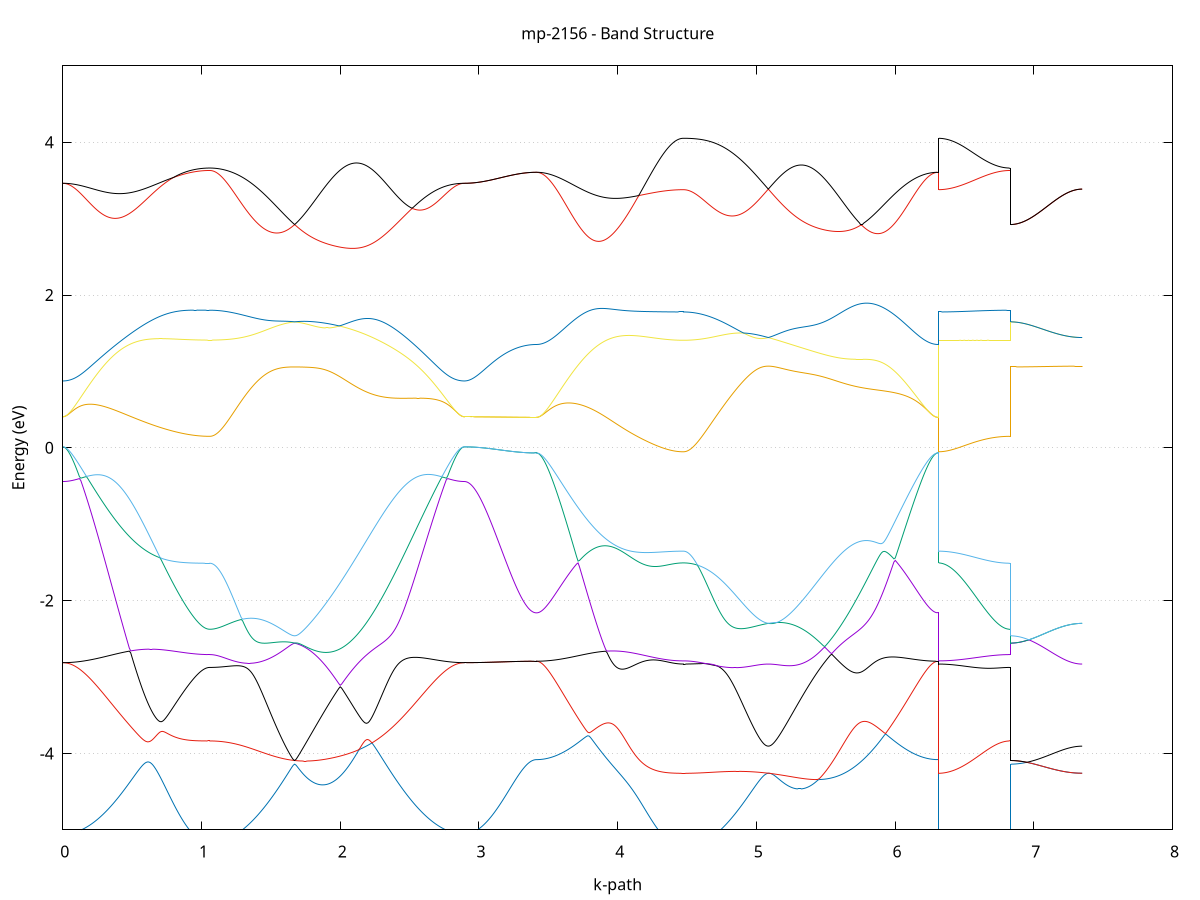 set title 'mp-2156 - Band Structure'
set xlabel 'k-path'
set ylabel 'Energy (eV)'
set grid y
set yrange [-5:5]
set terminal png size 800,600
set output 'mp-2156_bands_gnuplot.png'
plot '-' using 1:2 with lines notitle, '-' using 1:2 with lines notitle, '-' using 1:2 with lines notitle, '-' using 1:2 with lines notitle, '-' using 1:2 with lines notitle, '-' using 1:2 with lines notitle, '-' using 1:2 with lines notitle, '-' using 1:2 with lines notitle, '-' using 1:2 with lines notitle, '-' using 1:2 with lines notitle, '-' using 1:2 with lines notitle, '-' using 1:2 with lines notitle, '-' using 1:2 with lines notitle, '-' using 1:2 with lines notitle, '-' using 1:2 with lines notitle, '-' using 1:2 with lines notitle, '-' using 1:2 with lines notitle, '-' using 1:2 with lines notitle, '-' using 1:2 with lines notitle, '-' using 1:2 with lines notitle
0.000000 -33.971786
0.009997 -33.971786
0.019994 -33.971786
0.029990 -33.971786
0.039987 -33.971686
0.049984 -33.971686
0.059981 -33.971586
0.069978 -33.971586
0.079975 -33.971486
0.089971 -33.971386
0.099968 -33.971286
0.109965 -33.971186
0.119962 -33.971086
0.129959 -33.970986
0.139955 -33.970786
0.149952 -33.970686
0.159949 -33.970486
0.169946 -33.970286
0.179943 -33.970186
0.189939 -33.969986
0.199936 -33.969786
0.209933 -33.969586
0.219930 -33.969386
0.229927 -33.969186
0.239924 -33.968886
0.249920 -33.968686
0.259917 -33.968486
0.269914 -33.968186
0.279911 -33.967986
0.289908 -33.967686
0.299904 -33.967386
0.309901 -33.967186
0.319898 -33.966886
0.329895 -33.966586
0.339892 -33.966286
0.349889 -33.965986
0.359885 -33.965686
0.369882 -33.965486
0.379879 -33.965186
0.389876 -33.964986
0.399873 -33.964986
0.409869 -33.965586
0.419866 -33.966886
0.429863 -33.968486
0.439860 -33.970186
0.449857 -33.971886
0.459854 -33.973586
0.469850 -33.975386
0.479847 -33.977186
0.489844 -33.978886
0.499841 -33.980686
0.509838 -33.982486
0.519834 -33.984286
0.529831 -33.986086
0.539828 -33.987886
0.549825 -33.989686
0.559822 -33.991486
0.569818 -33.993286
0.579815 -33.995086
0.589812 -33.996786
0.599809 -33.998586
0.609806 -34.000386
0.619803 -34.002086
0.629799 -34.003786
0.639796 -34.005486
0.649793 -34.007186
0.659790 -34.008886
0.669787 -34.010486
0.679783 -34.012186
0.689780 -34.013786
0.699777 -34.015386
0.709774 -34.016886
0.719771 -34.018386
0.729768 -34.019886
0.739764 -34.021386
0.749761 -34.022786
0.759758 -34.024186
0.769755 -34.025586
0.779752 -34.026886
0.789748 -34.028186
0.799745 -34.029486
0.809742 -34.030686
0.819739 -34.031886
0.829736 -34.032986
0.839733 -34.034186
0.849729 -34.035186
0.859726 -34.036186
0.869723 -34.037186
0.879720 -34.038086
0.889717 -34.038986
0.899713 -34.039886
0.909710 -34.040586
0.919707 -34.041386
0.929704 -34.042086
0.939701 -34.042686
0.949697 -34.043286
0.959694 -34.043886
0.969691 -34.044386
0.979688 -34.044786
0.989685 -34.045186
0.999682 -34.045486
1.009678 -34.045786
1.019675 -34.046086
1.029672 -34.046186
1.039669 -34.046386
1.049666 -34.046486
1.059662 -34.046486
1.059662 -34.046486
1.069531 -34.046486
1.079399 -34.046386
1.089268 -34.046386
1.099136 -34.046286
1.109004 -34.046186
1.118873 -34.046086
1.128741 -34.045886
1.138610 -34.045686
1.148478 -34.045586
1.158346 -34.045286
1.168215 -34.045086
1.178083 -34.044786
1.187952 -34.044586
1.197820 -34.044286
1.207688 -34.043886
1.217557 -34.043586
1.227425 -34.043186
1.237294 -34.042786
1.247162 -34.042386
1.257030 -34.041986
1.266899 -34.041486
1.276767 -34.041086
1.286635 -34.040586
1.296504 -34.040086
1.306372 -34.039486
1.316241 -34.038986
1.326109 -34.038386
1.335977 -34.037786
1.345846 -34.037186
1.355714 -34.036586
1.365583 -34.035886
1.375451 -34.035286
1.385319 -34.034586
1.395188 -34.033886
1.405056 -34.033186
1.414925 -34.032486
1.424793 -34.031686
1.434661 -34.030986
1.444530 -34.030186
1.454398 -34.029386
1.464267 -34.028586
1.474135 -34.027786
1.484003 -34.026886
1.493872 -34.026086
1.503740 -34.025186
1.513609 -34.024286
1.523477 -34.023486
1.533345 -34.022586
1.543214 -34.021686
1.553082 -34.020686
1.562950 -34.019786
1.572819 -34.018886
1.582687 -34.017886
1.592556 -34.016886
1.602424 -34.015986
1.612292 -34.014986
1.622161 -34.013986
1.632029 -34.012986
1.641898 -34.011986
1.651766 -34.010986
1.661634 -34.009986
1.671503 -34.008986
1.671503 -34.008986
1.681451 -34.009986
1.691399 -34.010886
1.701347 -34.011886
1.711295 -34.012786
1.721243 -34.013786
1.731191 -34.014586
1.741139 -34.015486
1.751088 -34.016286
1.761036 -34.016986
1.770984 -34.017786
1.780932 -34.018386
1.790880 -34.019086
1.800828 -34.019686
1.810776 -34.020286
1.820724 -34.020786
1.830672 -34.021286
1.840620 -34.021686
1.850568 -34.022086
1.860516 -34.022486
1.870465 -34.022786
1.880413 -34.022986
1.890361 -34.023186
1.900309 -34.023386
1.910257 -34.023486
1.920205 -34.023586
1.930153 -34.023586
1.940101 -34.023586
1.950049 -34.023486
1.959997 -34.023386
1.969945 -34.023186
1.979894 -34.022986
1.989842 -34.022686
1.999790 -34.022386
2.009738 -34.022086
2.019686 -34.021686
2.029634 -34.021186
2.039582 -34.020686
2.049530 -34.020086
2.059478 -34.019486
2.069426 -34.018886
2.079374 -34.018186
2.089323 -34.017486
2.099271 -34.016686
2.109219 -34.015886
2.119167 -34.014986
2.129115 -34.014086
2.139063 -34.013086
2.149011 -34.012086
2.158959 -34.011086
2.168907 -34.009986
2.178855 -34.008886
2.188803 -34.007786
2.198752 -34.006586
2.208700 -34.005386
2.218648 -34.004086
2.228596 -34.002786
2.238544 -34.001486
2.248492 -34.000186
2.258440 -33.998786
2.268388 -33.997386
2.278336 -33.995986
2.288284 -33.994586
2.298232 -33.993086
2.308181 -33.991586
2.318129 -33.990086
2.328077 -33.988586
2.338025 -33.987086
2.347973 -33.985486
2.357921 -33.983886
2.367869 -33.982286
2.377817 -33.980786
2.387765 -33.979186
2.397713 -33.977586
2.407661 -33.975986
2.417610 -33.974386
2.427558 -33.972786
2.437506 -33.971086
2.447454 -33.969486
2.457402 -33.967886
2.467350 -33.966286
2.477298 -33.964786
2.487246 -33.964086
2.497194 -33.964486
2.507142 -33.964786
2.517090 -33.965086
2.527039 -33.965386
2.536987 -33.965686
2.546935 -33.965986
2.556883 -33.966286
2.566831 -33.966586
2.576779 -33.966886
2.586727 -33.967186
2.596675 -33.967486
2.606623 -33.967686
2.616571 -33.967986
2.626519 -33.968186
2.636467 -33.968486
2.646416 -33.968686
2.656364 -33.968986
2.666312 -33.969186
2.676260 -33.969386
2.686208 -33.969586
2.696156 -33.969786
2.706104 -33.969986
2.716052 -33.970186
2.726000 -33.970386
2.735948 -33.970486
2.745896 -33.970686
2.755845 -33.970786
2.765793 -33.970986
2.775741 -33.971086
2.785689 -33.971186
2.795637 -33.971286
2.805585 -33.971386
2.815533 -33.971486
2.825481 -33.971586
2.835429 -33.971586
2.845377 -33.971686
2.855325 -33.971686
2.865274 -33.971786
2.875222 -33.971786
2.885170 -33.971786
2.895118 -33.971786
2.895118 -33.971786
2.905109 -33.971786
2.915100 -33.971786
2.925091 -33.971786
2.935082 -33.971786
2.945073 -33.971786
2.955064 -33.971786
2.965055 -33.971786
2.975046 -33.971786
2.985037 -33.971786
2.995028 -33.971786
3.005020 -33.971786
3.015011 -33.971786
3.025002 -33.971786
3.034993 -33.971786
3.044984 -33.971886
3.054975 -33.971886
3.064966 -33.971886
3.074957 -33.971886
3.084948 -33.971886
3.094939 -33.971886
3.104930 -33.971886
3.114921 -33.971886
3.124912 -33.971886
3.134903 -33.971886
3.144894 -33.971886
3.154885 -33.971886
3.164877 -33.971886
3.174868 -33.971886
3.184859 -33.971886
3.194850 -33.971886
3.204841 -33.971886
3.214832 -33.971886
3.224823 -33.971886
3.234814 -33.971886
3.244805 -33.971886
3.254796 -33.971886
3.264787 -33.971886
3.274778 -33.971886
3.284769 -33.971886
3.294760 -33.971886
3.304751 -33.971886
3.314742 -33.971886
3.324734 -33.971886
3.334725 -33.971886
3.344716 -33.971886
3.354707 -33.971886
3.364698 -33.971886
3.374689 -33.971886
3.384680 -33.971886
3.394671 -33.971886
3.404662 -33.971886
3.414653 -33.971886
3.414653 -33.971886
3.424650 -33.971886
3.434647 -33.971886
3.444644 -33.971786
3.454640 -33.971786
3.464637 -33.971786
3.474634 -33.971686
3.484631 -33.971586
3.494628 -33.971586
3.504624 -33.971486
3.514621 -33.971386
3.524618 -33.971286
3.534615 -33.971086
3.544612 -33.970986
3.554609 -33.970886
3.564605 -33.970686
3.574602 -33.970586
3.584599 -33.970386
3.594596 -33.970186
3.604593 -33.970086
3.614589 -33.969886
3.624586 -33.969686
3.634583 -33.969486
3.644580 -33.969186
3.654577 -33.968986
3.664574 -33.968786
3.674570 -33.968486
3.684567 -33.968286
3.694564 -33.967986
3.704561 -33.967786
3.714558 -33.967486
3.724554 -33.967186
3.734551 -33.966886
3.744548 -33.966686
3.754545 -33.966386
3.764542 -33.966086
3.774538 -33.965786
3.784535 -33.965486
3.794532 -33.965286
3.804529 -33.965086
3.814526 -33.965086
3.824523 -33.965686
3.834519 -33.966986
3.844516 -33.968486
3.854513 -33.970186
3.864510 -33.971886
3.874507 -33.973586
3.884503 -33.975386
3.894500 -33.977186
3.904497 -33.978886
3.914494 -33.980686
3.924491 -33.982486
3.934488 -33.984286
3.944484 -33.986086
3.954481 -33.987886
3.964478 -33.989686
3.974475 -33.991486
3.984472 -33.993286
3.994468 -33.995086
4.004465 -33.996786
4.014462 -33.998586
4.024459 -34.000286
4.034456 -34.002086
4.044453 -34.003786
4.054449 -34.005486
4.064446 -34.007186
4.074443 -34.008886
4.084440 -34.010486
4.094437 -34.012186
4.104433 -34.013786
4.114430 -34.015286
4.124427 -34.016886
4.134424 -34.018386
4.144421 -34.019886
4.154417 -34.021386
4.164414 -34.022786
4.174411 -34.024186
4.184408 -34.025586
4.194405 -34.026886
4.204402 -34.028186
4.214398 -34.029486
4.224395 -34.030686
4.234392 -34.031886
4.244389 -34.032986
4.254386 -34.034186
4.264382 -34.035186
4.274379 -34.036186
4.284376 -34.037186
4.294373 -34.038086
4.304370 -34.038986
4.314367 -34.039886
4.324363 -34.040586
4.334360 -34.041386
4.344357 -34.042086
4.354354 -34.042686
4.364351 -34.043286
4.374347 -34.043886
4.384344 -34.044386
4.394341 -34.044786
4.404338 -34.045186
4.414335 -34.045486
4.424331 -34.045786
4.434328 -34.045986
4.444325 -34.046186
4.454322 -34.046386
4.464319 -34.046386
4.474316 -34.046486
4.474316 -34.046486
4.484184 -34.046486
4.494052 -34.046386
4.503921 -34.046386
4.513789 -34.046286
4.523658 -34.046186
4.533526 -34.046086
4.543394 -34.045886
4.553263 -34.045686
4.563131 -34.045586
4.573000 -34.045286
4.582868 -34.045086
4.592736 -34.044786
4.602605 -34.044586
4.612473 -34.044286
4.622341 -34.043886
4.632210 -34.043586
4.642078 -34.043186
4.651947 -34.042786
4.661815 -34.042386
4.671683 -34.041986
4.681552 -34.041486
4.691420 -34.041086
4.701289 -34.040586
4.711157 -34.039986
4.721025 -34.039486
4.730894 -34.038986
4.740762 -34.038386
4.750631 -34.037786
4.760499 -34.037186
4.770367 -34.036586
4.780236 -34.035886
4.790104 -34.035286
4.799973 -34.034586
4.809841 -34.033886
4.819709 -34.033186
4.829578 -34.032486
4.839446 -34.031686
4.849315 -34.030886
4.859183 -34.030186
4.869051 -34.029386
4.878920 -34.028586
4.888788 -34.027786
4.898656 -34.026886
4.908525 -34.026086
4.918393 -34.025186
4.928262 -34.024286
4.938130 -34.023386
4.947998 -34.022486
4.957867 -34.021586
4.967735 -34.020686
4.977604 -34.019786
4.987472 -34.018786
4.997340 -34.017886
5.007209 -34.016886
5.017077 -34.015986
5.026946 -34.014986
5.036814 -34.013986
5.046682 -34.012986
5.056551 -34.011986
5.066419 -34.010986
5.076288 -34.009986
5.086156 -34.008886
5.086156 -34.008886
5.096104 -34.009886
5.106052 -34.010886
5.116000 -34.011886
5.125948 -34.012786
5.135896 -34.013686
5.145844 -34.014586
5.155793 -34.015386
5.165741 -34.016186
5.175689 -34.016986
5.185637 -34.017686
5.195585 -34.018386
5.205533 -34.019086
5.215481 -34.019686
5.225429 -34.020286
5.235377 -34.020786
5.245325 -34.021286
5.255273 -34.021686
5.265222 -34.022086
5.275170 -34.022486
5.285118 -34.022786
5.295066 -34.022986
5.305014 -34.023186
5.314962 -34.023386
5.324910 -34.023486
5.334858 -34.023586
5.344806 -34.023586
5.354754 -34.023586
5.364702 -34.023486
5.374651 -34.023386
5.384599 -34.023186
5.394547 -34.022986
5.404495 -34.022686
5.414443 -34.022386
5.424391 -34.022086
5.434339 -34.021686
5.444287 -34.021186
5.454235 -34.020686
5.464183 -34.020086
5.474131 -34.019486
5.484080 -34.018886
5.494028 -34.018186
5.503976 -34.017486
5.513924 -34.016686
5.523872 -34.015786
5.533820 -34.014986
5.543768 -34.014086
5.553716 -34.013086
5.563664 -34.012086
5.573612 -34.011086
5.583560 -34.009986
5.593509 -34.008886
5.603457 -34.007686
5.613405 -34.006586
5.623353 -34.005386
5.633301 -34.004086
5.643249 -34.002786
5.653197 -34.001486
5.663145 -34.000186
5.673093 -33.998786
5.683041 -33.997386
5.692989 -33.995986
5.702937 -33.994586
5.712886 -33.993086
5.722834 -33.991586
5.732782 -33.990086
5.742730 -33.988586
5.752678 -33.987086
5.762626 -33.985486
5.772574 -33.983886
5.782522 -33.982286
5.792470 -33.980786
5.802418 -33.979186
5.812366 -33.977586
5.822315 -33.975986
5.832263 -33.974386
5.842211 -33.972686
5.852159 -33.971086
5.862107 -33.969486
5.872055 -33.967886
5.882003 -33.966286
5.891951 -33.964686
5.901899 -33.964186
5.911847 -33.964486
5.921795 -33.964786
5.931744 -33.965086
5.941692 -33.965486
5.951640 -33.965786
5.961588 -33.966086
5.971536 -33.966386
5.981484 -33.966686
5.991432 -33.966986
6.001380 -33.967186
6.011328 -33.967486
6.021276 -33.967786
6.031224 -33.968086
6.041173 -33.968286
6.051121 -33.968586
6.061069 -33.968786
6.071017 -33.968986
6.080965 -33.969286
6.090913 -33.969486
6.100861 -33.969686
6.110809 -33.969886
6.120757 -33.970086
6.130705 -33.970286
6.140653 -33.970386
6.150602 -33.970586
6.160550 -33.970686
6.170498 -33.970886
6.180446 -33.970986
6.190394 -33.971186
6.200342 -33.971286
6.210290 -33.971386
6.220238 -33.971486
6.230186 -33.971586
6.240134 -33.971586
6.250082 -33.971686
6.260030 -33.971786
6.269979 -33.971786
6.279927 -33.971786
6.289875 -33.971886
6.299823 -33.971886
6.309771 -33.971886
6.309771 -34.046486
6.319762 -34.046486
6.329753 -34.046486
6.339744 -34.046486
6.349735 -34.046486
6.359726 -34.046486
6.369717 -34.046486
6.379708 -34.046486
6.389699 -34.046486
6.399691 -34.046486
6.409682 -34.046486
6.419673 -34.046486
6.429664 -34.046486
6.439655 -34.046486
6.449646 -34.046486
6.459637 -34.046486
6.469628 -34.046486
6.479619 -34.046486
6.489610 -34.046486
6.499601 -34.046486
6.509592 -34.046486
6.519583 -34.046486
6.529574 -34.046486
6.539565 -34.046486
6.549556 -34.046486
6.559548 -34.046486
6.569539 -34.046486
6.579530 -34.046486
6.589521 -34.046486
6.599512 -34.046486
6.609503 -34.046486
6.619494 -34.046486
6.629485 -34.046486
6.639476 -34.046486
6.649467 -34.046486
6.659458 -34.046486
6.669449 -34.046486
6.679440 -34.046486
6.689431 -34.046486
6.699422 -34.046486
6.709413 -34.046486
6.719405 -34.046486
6.729396 -34.046486
6.739387 -34.046486
6.749378 -34.046486
6.759369 -34.046486
6.769360 -34.046486
6.779351 -34.046486
6.789342 -34.046486
6.799333 -34.046486
6.809324 -34.046486
6.819315 -34.046486
6.829306 -34.046486
6.829306 -34.008986
6.839297 -34.008986
6.849288 -34.008886
6.859279 -34.008886
6.869271 -34.008886
6.879262 -34.008886
6.889253 -34.008886
6.899244 -34.008886
6.909235 -34.008886
6.919226 -34.008886
6.929217 -34.008886
6.939208 -34.008886
6.949199 -34.008886
6.959190 -34.008886
6.969181 -34.008886
6.979172 -34.008886
6.989163 -34.008886
6.999154 -34.008886
7.009145 -34.008886
7.019136 -34.008886
7.029128 -34.008886
7.039119 -34.008886
7.049110 -34.008886
7.059101 -34.008886
7.069092 -34.008886
7.079083 -34.008886
7.089074 -34.008886
7.099065 -34.008886
7.109056 -34.008886
7.119047 -34.008886
7.129038 -34.008886
7.139029 -34.008886
7.149020 -34.008886
7.159011 -34.008886
7.169002 -34.008886
7.178994 -34.008886
7.188985 -34.008886
7.198976 -34.008886
7.208967 -34.008886
7.218958 -34.008886
7.228949 -34.008886
7.238940 -34.008886
7.248931 -34.008886
7.258922 -34.008886
7.268913 -34.008886
7.278904 -34.008886
7.288895 -34.008886
7.298886 -34.008886
7.308877 -34.008886
7.318868 -34.008886
7.328859 -34.008886
7.338851 -34.008886
7.348842 -34.008886
e
0.000000 -33.924686
0.009997 -33.924786
0.019994 -33.924786
0.029990 -33.924986
0.039987 -33.925186
0.049984 -33.925386
0.059981 -33.925686
0.069978 -33.925986
0.079975 -33.926386
0.089971 -33.926886
0.099968 -33.927386
0.109965 -33.927986
0.119962 -33.928586
0.129959 -33.929286
0.139955 -33.929986
0.149952 -33.930686
0.159949 -33.931486
0.169946 -33.932386
0.179943 -33.933286
0.189939 -33.934286
0.199936 -33.935286
0.209933 -33.936286
0.219930 -33.937386
0.229927 -33.938486
0.239924 -33.939686
0.249920 -33.940886
0.259917 -33.942086
0.269914 -33.943386
0.279911 -33.944686
0.289908 -33.946086
0.299904 -33.947486
0.309901 -33.948886
0.319898 -33.950386
0.329895 -33.951786
0.339892 -33.953386
0.349889 -33.954886
0.359885 -33.956386
0.369882 -33.957986
0.379879 -33.959586
0.389876 -33.961086
0.399873 -33.962386
0.409869 -33.963186
0.419866 -33.963186
0.429863 -33.963086
0.439860 -33.962786
0.449857 -33.962486
0.459854 -33.962186
0.469850 -33.961786
0.479847 -33.961486
0.489844 -33.961086
0.499841 -33.960786
0.509838 -33.960386
0.519834 -33.960086
0.529831 -33.959686
0.539828 -33.959386
0.549825 -33.958986
0.559822 -33.958686
0.569818 -33.958286
0.579815 -33.957986
0.589812 -33.957586
0.599809 -33.957286
0.609806 -33.956886
0.619803 -33.956586
0.629799 -33.956186
0.639796 -33.955886
0.649793 -33.955586
0.659790 -33.955186
0.669787 -33.954886
0.679783 -33.954586
0.689780 -33.954286
0.699777 -33.953986
0.709774 -33.953586
0.719771 -33.953286
0.729768 -33.952986
0.739764 -33.952786
0.749761 -33.952486
0.759758 -33.952186
0.769755 -33.951886
0.779752 -33.951586
0.789748 -33.951386
0.799745 -33.951086
0.809742 -33.950886
0.819739 -33.950586
0.829736 -33.950386
0.839733 -33.950186
0.849729 -33.949986
0.859726 -33.950186
0.869723 -33.950386
0.879720 -33.950586
0.889717 -33.950786
0.899713 -33.950986
0.909710 -33.951186
0.919707 -33.951386
0.929704 -33.951586
0.939701 -33.951686
0.949697 -33.951886
0.959694 -33.951986
0.969691 -33.952086
0.979688 -33.952186
0.989685 -33.952286
0.999682 -33.952386
1.009678 -33.952386
1.019675 -33.952486
1.029672 -33.952486
1.039669 -33.952586
1.049666 -33.952586
1.059662 -33.952586
1.059662 -33.952586
1.069531 -33.952586
1.079399 -33.952686
1.089268 -33.952786
1.099136 -33.952886
1.109004 -33.953086
1.118873 -33.953386
1.128741 -33.953686
1.138610 -33.953986
1.148478 -33.954386
1.158346 -33.954786
1.168215 -33.955186
1.178083 -33.955686
1.187952 -33.956286
1.197820 -33.956786
1.207688 -33.957486
1.217557 -33.958086
1.227425 -33.958786
1.237294 -33.959486
1.247162 -33.960286
1.257030 -33.961086
1.266899 -33.961886
1.276767 -33.962786
1.286635 -33.963686
1.296504 -33.964586
1.306372 -33.965586
1.316241 -33.966586
1.326109 -33.967586
1.335977 -33.968586
1.345846 -33.969686
1.355714 -33.970786
1.365583 -33.971886
1.375451 -33.972986
1.385319 -33.974186
1.395188 -33.975286
1.405056 -33.976486
1.414925 -33.977686
1.424793 -33.978886
1.434661 -33.980086
1.444530 -33.981386
1.454398 -33.982586
1.464267 -33.983786
1.474135 -33.985086
1.484003 -33.986386
1.493872 -33.987586
1.503740 -33.988886
1.513609 -33.990086
1.523477 -33.991386
1.533345 -33.992586
1.543214 -33.993886
1.553082 -33.995086
1.562950 -33.996386
1.572819 -33.997586
1.582687 -33.998786
1.592556 -33.999986
1.602424 -34.001186
1.612292 -34.002286
1.622161 -34.003486
1.632029 -34.004586
1.641898 -34.005686
1.651766 -34.006786
1.661634 -34.007886
1.671503 -34.008886
1.671503 -34.008886
1.681451 -34.007886
1.691399 -34.006786
1.701347 -34.005786
1.711295 -34.004686
1.721243 -34.003686
1.731191 -34.002586
1.741139 -34.001586
1.751088 -34.000486
1.761036 -33.999386
1.770984 -33.998286
1.780932 -33.997286
1.790880 -33.996186
1.800828 -33.995086
1.810776 -33.993986
1.820724 -33.992986
1.830672 -33.991886
1.840620 -33.990786
1.850568 -33.989686
1.860516 -33.988686
1.870465 -33.987586
1.880413 -33.986486
1.890361 -33.985386
1.900309 -33.984386
1.910257 -33.983286
1.920205 -33.982286
1.930153 -33.981186
1.940101 -33.980186
1.950049 -33.979086
1.959997 -33.978086
1.969945 -33.976986
1.979894 -33.975986
1.989842 -33.974986
1.999790 -33.973986
2.009738 -33.972986
2.019686 -33.971986
2.029634 -33.970986
2.039582 -33.969986
2.049530 -33.968986
2.059478 -33.967986
2.069426 -33.967086
2.079374 -33.966086
2.089323 -33.965186
2.099271 -33.964286
2.109219 -33.963386
2.119167 -33.962486
2.129115 -33.961586
2.139063 -33.960686
2.149011 -33.959886
2.158959 -33.959086
2.168907 -33.958286
2.178855 -33.957586
2.188803 -33.956986
2.198752 -33.956486
2.208700 -33.956186
2.218648 -33.955986
2.228596 -33.955986
2.238544 -33.956086
2.248492 -33.956286
2.258440 -33.956586
2.268388 -33.956786
2.278336 -33.957086
2.288284 -33.957386
2.298232 -33.957686
2.308181 -33.957986
2.318129 -33.958386
2.328077 -33.958686
2.338025 -33.958986
2.347973 -33.959386
2.357921 -33.959686
2.367869 -33.960086
2.377817 -33.960386
2.387765 -33.960686
2.397713 -33.961086
2.407661 -33.961386
2.417610 -33.961786
2.427558 -33.962086
2.437506 -33.962486
2.447454 -33.962786
2.457402 -33.963086
2.467350 -33.963486
2.477298 -33.963786
2.487246 -33.963186
2.497194 -33.961586
2.507142 -33.960086
2.517090 -33.958486
2.527039 -33.956986
2.536987 -33.955486
2.546935 -33.953986
2.556883 -33.952486
2.566831 -33.951086
2.576779 -33.949686
2.586727 -33.948286
2.596675 -33.946886
2.606623 -33.945586
2.616571 -33.944286
2.626519 -33.942986
2.636467 -33.941686
2.646416 -33.940486
2.656364 -33.939386
2.666312 -33.938186
2.676260 -33.937086
2.686208 -33.936086
2.696156 -33.935086
2.706104 -33.934086
2.716052 -33.933186
2.726000 -33.932286
2.735948 -33.931386
2.745896 -33.930586
2.755845 -33.929886
2.765793 -33.929186
2.775741 -33.928486
2.785689 -33.927886
2.795637 -33.927386
2.805585 -33.926886
2.815533 -33.926386
2.825481 -33.925986
2.835429 -33.925686
2.845377 -33.925386
2.855325 -33.925086
2.865274 -33.924986
2.875222 -33.924786
2.885170 -33.924786
2.895118 -33.924686
2.895118 -33.924686
2.905109 -33.924686
2.915100 -33.924686
2.925091 -33.924686
2.935082 -33.924686
2.945073 -33.924686
2.955064 -33.924686
2.965055 -33.924686
2.975046 -33.924686
2.985037 -33.924686
2.995028 -33.924686
3.005020 -33.924686
3.015011 -33.924686
3.025002 -33.924686
3.034993 -33.924686
3.044984 -33.924686
3.054975 -33.924686
3.064966 -33.924686
3.074957 -33.924686
3.084948 -33.924686
3.094939 -33.924686
3.104930 -33.924686
3.114921 -33.924686
3.124912 -33.924686
3.134903 -33.924686
3.144894 -33.924686
3.154885 -33.924686
3.164877 -33.924686
3.174868 -33.924686
3.184859 -33.924686
3.194850 -33.924686
3.204841 -33.924686
3.214832 -33.924686
3.224823 -33.924686
3.234814 -33.924686
3.244805 -33.924686
3.254796 -33.924686
3.264787 -33.924686
3.274778 -33.924686
3.284769 -33.924686
3.294760 -33.924686
3.304751 -33.924686
3.314742 -33.924686
3.324734 -33.924686
3.334725 -33.924686
3.344716 -33.924686
3.354707 -33.924686
3.364698 -33.924686
3.374689 -33.924686
3.384680 -33.924686
3.394671 -33.924686
3.404662 -33.924686
3.414653 -33.924686
3.414653 -33.924686
3.424650 -33.924786
3.434647 -33.924786
3.444644 -33.924986
3.454640 -33.925186
3.464637 -33.925386
3.474634 -33.925686
3.484631 -33.926086
3.494628 -33.926486
3.504624 -33.926886
3.514621 -33.927386
3.524618 -33.927986
3.534615 -33.928586
3.544612 -33.929286
3.554609 -33.929986
3.564605 -33.930686
3.574602 -33.931486
3.584599 -33.932386
3.594596 -33.933286
3.604593 -33.934286
3.614589 -33.935286
3.624586 -33.936286
3.634583 -33.937386
3.644580 -33.938486
3.654577 -33.939686
3.664574 -33.940886
3.674570 -33.942086
3.684567 -33.943386
3.694564 -33.944686
3.704561 -33.946086
3.714558 -33.947486
3.724554 -33.948886
3.734551 -33.950386
3.744548 -33.951786
3.754545 -33.953386
3.764542 -33.954886
3.774538 -33.956386
3.784535 -33.957986
3.794532 -33.959586
3.804529 -33.961086
3.814526 -33.962386
3.824523 -33.963186
3.834519 -33.963286
3.844516 -33.963086
3.854513 -33.962786
3.864510 -33.962486
3.874507 -33.962186
3.884503 -33.961886
3.894500 -33.961486
3.904497 -33.961186
3.914494 -33.960786
3.924491 -33.960486
3.934488 -33.960086
3.944484 -33.959786
3.954481 -33.959386
3.964478 -33.959086
3.974475 -33.958686
3.984472 -33.958386
3.994468 -33.957986
4.004465 -33.957686
4.014462 -33.957286
4.024459 -33.956986
4.034456 -33.956586
4.044453 -33.956286
4.054449 -33.955886
4.064446 -33.955586
4.074443 -33.955286
4.084440 -33.954886
4.094437 -33.954586
4.104433 -33.954286
4.114430 -33.953986
4.124427 -33.953686
4.134424 -33.953386
4.144421 -33.953086
4.154417 -33.952786
4.164414 -33.952486
4.174411 -33.952186
4.184408 -33.951886
4.194405 -33.951686
4.204402 -33.951386
4.214398 -33.951186
4.224395 -33.950886
4.234392 -33.950686
4.244389 -33.950386
4.254386 -33.950186
4.264382 -33.949986
4.274379 -33.950186
4.284376 -33.950386
4.294373 -33.950686
4.304370 -33.950886
4.314367 -33.951086
4.324363 -33.951186
4.334360 -33.951386
4.344357 -33.951586
4.354354 -33.951686
4.364351 -33.951886
4.374347 -33.951986
4.384344 -33.952086
4.394341 -33.952186
4.404338 -33.952286
4.414335 -33.952386
4.424331 -33.952386
4.434328 -33.952486
4.444325 -33.952486
4.454322 -33.952586
4.464319 -33.952586
4.474316 -33.952586
4.474316 -33.952586
4.484184 -33.952586
4.494052 -33.952686
4.503921 -33.952786
4.513789 -33.952886
4.523658 -33.953086
4.533526 -33.953386
4.543394 -33.953686
4.553263 -33.953986
4.563131 -33.954386
4.573000 -33.954786
4.582868 -33.955286
4.592736 -33.955686
4.602605 -33.956286
4.612473 -33.956786
4.622341 -33.957486
4.632210 -33.958086
4.642078 -33.958786
4.651947 -33.959486
4.661815 -33.960286
4.671683 -33.961086
4.681552 -33.961886
4.691420 -33.962786
4.701289 -33.963686
4.711157 -33.964586
4.721025 -33.965586
4.730894 -33.966586
4.740762 -33.967586
4.750631 -33.968586
4.760499 -33.969686
4.770367 -33.970786
4.780236 -33.971886
4.790104 -33.972986
4.799973 -33.974086
4.809841 -33.975286
4.819709 -33.976486
4.829578 -33.977686
4.839446 -33.978886
4.849315 -33.980086
4.859183 -33.981286
4.869051 -33.982586
4.878920 -33.983786
4.888788 -33.985086
4.898656 -33.986286
4.908525 -33.987586
4.918393 -33.988886
4.928262 -33.990086
4.938130 -33.991386
4.947998 -33.992586
4.957867 -33.993886
4.967735 -33.995086
4.977604 -33.996386
4.987472 -33.997586
4.997340 -33.998786
5.007209 -33.999986
5.017077 -34.001186
5.026946 -34.002286
5.036814 -34.003486
5.046682 -34.004586
5.056551 -34.005686
5.066419 -34.006786
5.076288 -34.007886
5.086156 -34.008886
5.086156 -34.008886
5.096104 -34.007886
5.106052 -34.006786
5.116000 -34.005786
5.125948 -34.004686
5.135896 -34.003686
5.145844 -34.002586
5.155793 -34.001586
5.165741 -34.000486
5.175689 -33.999386
5.185637 -33.998286
5.195585 -33.997286
5.205533 -33.996186
5.215481 -33.995086
5.225429 -33.993986
5.235377 -33.992986
5.245325 -33.991886
5.255273 -33.990786
5.265222 -33.989686
5.275170 -33.988686
5.285118 -33.987586
5.295066 -33.986486
5.305014 -33.985486
5.314962 -33.984386
5.324910 -33.983286
5.334858 -33.982286
5.344806 -33.981186
5.354754 -33.980186
5.364702 -33.979086
5.374651 -33.978086
5.384599 -33.976986
5.394547 -33.975986
5.404495 -33.974986
5.414443 -33.973986
5.424391 -33.972986
5.434339 -33.971986
5.444287 -33.970986
5.454235 -33.969986
5.464183 -33.968986
5.474131 -33.967986
5.484080 -33.967086
5.494028 -33.966086
5.503976 -33.965186
5.513924 -33.964286
5.523872 -33.963286
5.533820 -33.962486
5.543768 -33.961586
5.553716 -33.960686
5.563664 -33.959886
5.573612 -33.959086
5.583560 -33.958286
5.593509 -33.957586
5.603457 -33.956986
5.613405 -33.956486
5.623353 -33.956186
5.633301 -33.956086
5.643249 -33.956086
5.653197 -33.956186
5.663145 -33.956286
5.673093 -33.956586
5.683041 -33.956786
5.692989 -33.957086
5.702937 -33.957386
5.712886 -33.957686
5.722834 -33.958086
5.732782 -33.958386
5.742730 -33.958686
5.752678 -33.959086
5.762626 -33.959386
5.772574 -33.959686
5.782522 -33.960086
5.792470 -33.960386
5.802418 -33.960786
5.812366 -33.961086
5.822315 -33.961486
5.832263 -33.961786
5.842211 -33.962186
5.852159 -33.962486
5.862107 -33.962786
5.872055 -33.963186
5.882003 -33.963486
5.891951 -33.963886
5.901899 -33.963186
5.911847 -33.961586
5.921795 -33.959986
5.931744 -33.958486
5.941692 -33.956986
5.951640 -33.955486
5.961588 -33.953986
5.971536 -33.952486
5.981484 -33.951086
5.991432 -33.949686
6.001380 -33.948286
6.011328 -33.946886
6.021276 -33.945586
6.031224 -33.944286
6.041173 -33.942986
6.051121 -33.941786
6.061069 -33.940486
6.071017 -33.939386
6.080965 -33.938186
6.090913 -33.937086
6.100861 -33.936086
6.110809 -33.935086
6.120757 -33.934086
6.130705 -33.933186
6.140653 -33.932286
6.150602 -33.931386
6.160550 -33.930586
6.170498 -33.929886
6.180446 -33.929186
6.190394 -33.928486
6.200342 -33.927886
6.210290 -33.927386
6.220238 -33.926886
6.230186 -33.926386
6.240134 -33.925986
6.250082 -33.925686
6.260030 -33.925386
6.269979 -33.925186
6.279927 -33.924986
6.289875 -33.924786
6.299823 -33.924786
6.309771 -33.924686
6.309771 -33.952586
6.319762 -33.952586
6.329753 -33.952586
6.339744 -33.952586
6.349735 -33.952586
6.359726 -33.952586
6.369717 -33.952586
6.379708 -33.952586
6.389699 -33.952586
6.399691 -33.952586
6.409682 -33.952586
6.419673 -33.952586
6.429664 -33.952586
6.439655 -33.952586
6.449646 -33.952586
6.459637 -33.952586
6.469628 -33.952586
6.479619 -33.952586
6.489610 -33.952586
6.499601 -33.952586
6.509592 -33.952586
6.519583 -33.952586
6.529574 -33.952586
6.539565 -33.952586
6.549556 -33.952586
6.559548 -33.952586
6.569539 -33.952586
6.579530 -33.952586
6.589521 -33.952586
6.599512 -33.952586
6.609503 -33.952586
6.619494 -33.952586
6.629485 -33.952586
6.639476 -33.952586
6.649467 -33.952586
6.659458 -33.952586
6.669449 -33.952586
6.679440 -33.952586
6.689431 -33.952586
6.699422 -33.952586
6.709413 -33.952586
6.719405 -33.952586
6.729396 -33.952586
6.739387 -33.952586
6.749378 -33.952586
6.759369 -33.952586
6.769360 -33.952586
6.779351 -33.952586
6.789342 -33.952586
6.799333 -33.952586
6.809324 -33.952586
6.819315 -33.952586
6.829306 -33.952586
6.829306 -34.008886
6.839297 -34.008886
6.849288 -34.008886
6.859279 -34.008886
6.869271 -34.008886
6.879262 -34.008886
6.889253 -34.008886
6.899244 -34.008886
6.909235 -34.008886
6.919226 -34.008886
6.929217 -34.008886
6.939208 -34.008886
6.949199 -34.008886
6.959190 -34.008886
6.969181 -34.008886
6.979172 -34.008886
6.989163 -34.008886
6.999154 -34.008886
7.009145 -34.008886
7.019136 -34.008886
7.029128 -34.008886
7.039119 -34.008886
7.049110 -34.008886
7.059101 -34.008886
7.069092 -34.008886
7.079083 -34.008886
7.089074 -34.008886
7.099065 -34.008886
7.109056 -34.008886
7.119047 -34.008886
7.129038 -34.008886
7.139029 -34.008886
7.149020 -34.008886
7.159011 -34.008886
7.169002 -34.008886
7.178994 -34.008886
7.188985 -34.008886
7.198976 -34.008886
7.208967 -34.008886
7.218958 -34.008886
7.228949 -34.008886
7.238940 -34.008886
7.248931 -34.008886
7.258922 -34.008886
7.268913 -34.008886
7.278904 -34.008886
7.288895 -34.008886
7.298886 -34.008886
7.308877 -34.008886
7.318868 -34.008886
7.328859 -34.008886
7.338851 -34.008886
7.348842 -34.008886
e
0.000000 -33.924686
0.009997 -33.924686
0.019994 -33.924686
0.029990 -33.924686
0.039987 -33.924786
0.049984 -33.924786
0.059981 -33.924886
0.069978 -33.924986
0.079975 -33.925086
0.089971 -33.925186
0.099968 -33.925286
0.109965 -33.925386
0.119962 -33.925486
0.129959 -33.925686
0.139955 -33.925886
0.149952 -33.925986
0.159949 -33.926186
0.169946 -33.926386
0.179943 -33.926586
0.189939 -33.926786
0.199936 -33.927086
0.209933 -33.927286
0.219930 -33.927486
0.229927 -33.927786
0.239924 -33.928086
0.249920 -33.928286
0.259917 -33.928586
0.269914 -33.928886
0.279911 -33.929186
0.289908 -33.929486
0.299904 -33.929786
0.309901 -33.930186
0.319898 -33.930486
0.329895 -33.930786
0.339892 -33.931186
0.349889 -33.931486
0.359885 -33.931886
0.369882 -33.932286
0.379879 -33.932586
0.389876 -33.932986
0.399873 -33.933386
0.409869 -33.933786
0.419866 -33.934186
0.429863 -33.934586
0.439860 -33.934986
0.449857 -33.935386
0.459854 -33.935786
0.469850 -33.936186
0.479847 -33.936586
0.489844 -33.936986
0.499841 -33.937386
0.509838 -33.937786
0.519834 -33.938186
0.529831 -33.938686
0.539828 -33.939086
0.549825 -33.939486
0.559822 -33.939886
0.569818 -33.940286
0.579815 -33.940686
0.589812 -33.941086
0.599809 -33.941486
0.609806 -33.941886
0.619803 -33.942286
0.629799 -33.942686
0.639796 -33.943086
0.649793 -33.943486
0.659790 -33.943886
0.669787 -33.944286
0.679783 -33.944586
0.689780 -33.944986
0.699777 -33.945386
0.709774 -33.945686
0.719771 -33.946086
0.729768 -33.946386
0.739764 -33.946786
0.749761 -33.947086
0.759758 -33.947386
0.769755 -33.947686
0.779752 -33.948086
0.789748 -33.948286
0.799745 -33.948586
0.809742 -33.948886
0.819739 -33.949186
0.829736 -33.949486
0.839733 -33.949686
0.849729 -33.949986
0.859726 -33.949786
0.869723 -33.949586
0.879720 -33.949386
0.889717 -33.949186
0.899713 -33.949086
0.909710 -33.948886
0.919707 -33.948786
0.929704 -33.948586
0.939701 -33.948486
0.949697 -33.948386
0.959694 -33.948286
0.969691 -33.948186
0.979688 -33.948086
0.989685 -33.947986
0.999682 -33.947886
1.009678 -33.947886
1.019675 -33.947786
1.029672 -33.947786
1.039669 -33.947786
1.049666 -33.947686
1.059662 -33.947686
1.059662 -33.947686
1.069531 -33.947686
1.079399 -33.947686
1.089268 -33.947686
1.099136 -33.947686
1.109004 -33.947686
1.118873 -33.947686
1.128741 -33.947586
1.138610 -33.947586
1.148478 -33.947586
1.158346 -33.947586
1.168215 -33.947486
1.178083 -33.947486
1.187952 -33.947486
1.197820 -33.947386
1.207688 -33.947386
1.217557 -33.947286
1.227425 -33.947286
1.237294 -33.947186
1.247162 -33.947186
1.257030 -33.947086
1.266899 -33.947086
1.276767 -33.946986
1.286635 -33.946886
1.296504 -33.946886
1.306372 -33.946786
1.316241 -33.946786
1.326109 -33.946686
1.335977 -33.946586
1.345846 -33.946586
1.355714 -33.946486
1.365583 -33.946386
1.375451 -33.946286
1.385319 -33.946286
1.395188 -33.946186
1.405056 -33.946086
1.414925 -33.946086
1.424793 -33.945986
1.434661 -33.945886
1.444530 -33.945886
1.454398 -33.945786
1.464267 -33.945686
1.474135 -33.945686
1.484003 -33.945586
1.493872 -33.945486
1.503740 -33.945486
1.513609 -33.945386
1.523477 -33.945386
1.533345 -33.945286
1.543214 -33.945286
1.553082 -33.945186
1.562950 -33.945186
1.572819 -33.945086
1.582687 -33.945086
1.592556 -33.944986
1.602424 -33.944986
1.612292 -33.944986
1.622161 -33.944986
1.632029 -33.944886
1.641898 -33.944886
1.651766 -33.944886
1.661634 -33.944886
1.671503 -33.944886
1.671503 -33.944886
1.681451 -33.944886
1.691399 -33.944886
1.701347 -33.944886
1.711295 -33.944886
1.721243 -33.944986
1.731191 -33.944986
1.741139 -33.944986
1.751088 -33.945086
1.761036 -33.945086
1.770984 -33.945186
1.780932 -33.945186
1.790880 -33.945286
1.800828 -33.945386
1.810776 -33.945386
1.820724 -33.945486
1.830672 -33.945586
1.840620 -33.945686
1.850568 -33.945786
1.860516 -33.945886
1.870465 -33.945986
1.880413 -33.946186
1.890361 -33.946286
1.900309 -33.946386
1.910257 -33.946586
1.920205 -33.946686
1.930153 -33.946886
1.940101 -33.947086
1.950049 -33.947186
1.959997 -33.947386
1.969945 -33.947586
1.979894 -33.947786
1.989842 -33.947986
1.999790 -33.948186
2.009738 -33.948386
2.019686 -33.948586
2.029634 -33.948886
2.039582 -33.949086
2.049530 -33.949286
2.059478 -33.949586
2.069426 -33.949786
2.079374 -33.950086
2.089323 -33.950286
2.099271 -33.950586
2.109219 -33.950786
2.119167 -33.951086
2.129115 -33.951286
2.139063 -33.951586
2.149011 -33.951786
2.158959 -33.951986
2.168907 -33.952186
2.178855 -33.952286
2.188803 -33.952386
2.198752 -33.952386
2.208700 -33.952186
2.218648 -33.951786
2.228596 -33.951286
2.238544 -33.950786
2.248492 -33.950086
2.258440 -33.949386
2.268388 -33.948786
2.278336 -33.948086
2.288284 -33.947286
2.298232 -33.946586
2.308181 -33.945886
2.318129 -33.945186
2.328077 -33.944586
2.338025 -33.943886
2.347973 -33.943186
2.357921 -33.942586
2.367869 -33.941886
2.377817 -33.941286
2.387765 -33.940586
2.397713 -33.939986
2.407661 -33.939386
2.417610 -33.938786
2.427558 -33.938186
2.437506 -33.937686
2.447454 -33.937086
2.457402 -33.936586
2.467350 -33.935986
2.477298 -33.935486
2.487246 -33.934986
2.497194 -33.934486
2.507142 -33.933986
2.517090 -33.933486
2.527039 -33.933086
2.536987 -33.932586
2.546935 -33.932186
2.556883 -33.931786
2.566831 -33.931386
2.576779 -33.930986
2.586727 -33.930586
2.596675 -33.930186
2.606623 -33.929786
2.616571 -33.929486
2.626519 -33.929186
2.636467 -33.928786
2.646416 -33.928486
2.656364 -33.928186
2.666312 -33.927886
2.676260 -33.927586
2.686208 -33.927386
2.696156 -33.927086
2.706104 -33.926886
2.716052 -33.926686
2.726000 -33.926386
2.735948 -33.926186
2.745896 -33.925986
2.755845 -33.925886
2.765793 -33.925686
2.775741 -33.925586
2.785689 -33.925386
2.795637 -33.925286
2.805585 -33.925186
2.815533 -33.925086
2.825481 -33.924986
2.835429 -33.924886
2.845377 -33.924786
2.855325 -33.924786
2.865274 -33.924686
2.875222 -33.924686
2.885170 -33.924686
2.895118 -33.924686
2.895118 -33.924686
2.905109 -33.924686
2.915100 -33.924686
2.925091 -33.924686
2.935082 -33.924686
2.945073 -33.924686
2.955064 -33.924686
2.965055 -33.924686
2.975046 -33.924686
2.985037 -33.924686
2.995028 -33.924686
3.005020 -33.924686
3.015011 -33.924686
3.025002 -33.924686
3.034993 -33.924686
3.044984 -33.924686
3.054975 -33.924686
3.064966 -33.924686
3.074957 -33.924686
3.084948 -33.924686
3.094939 -33.924686
3.104930 -33.924686
3.114921 -33.924686
3.124912 -33.924686
3.134903 -33.924686
3.144894 -33.924686
3.154885 -33.924686
3.164877 -33.924686
3.174868 -33.924686
3.184859 -33.924686
3.194850 -33.924686
3.204841 -33.924686
3.214832 -33.924686
3.224823 -33.924686
3.234814 -33.924686
3.244805 -33.924686
3.254796 -33.924686
3.264787 -33.924686
3.274778 -33.924686
3.284769 -33.924686
3.294760 -33.924686
3.304751 -33.924686
3.314742 -33.924686
3.324734 -33.924686
3.334725 -33.924686
3.344716 -33.924686
3.354707 -33.924686
3.364698 -33.924686
3.374689 -33.924686
3.384680 -33.924686
3.394671 -33.924686
3.404662 -33.924686
3.414653 -33.924686
3.414653 -33.924686
3.424650 -33.924686
3.434647 -33.924686
3.444644 -33.924686
3.454640 -33.924786
3.464637 -33.924786
3.474634 -33.924886
3.484631 -33.924986
3.494628 -33.925086
3.504624 -33.925186
3.514621 -33.925286
3.524618 -33.925386
3.534615 -33.925486
3.544612 -33.925686
3.554609 -33.925886
3.564605 -33.925986
3.574602 -33.926186
3.584599 -33.926386
3.594596 -33.926586
3.604593 -33.926786
3.614589 -33.927086
3.624586 -33.927286
3.634583 -33.927486
3.644580 -33.927786
3.654577 -33.928086
3.664574 -33.928286
3.674570 -33.928586
3.684567 -33.928886
3.694564 -33.929186
3.704561 -33.929486
3.714558 -33.929886
3.724554 -33.930186
3.734551 -33.930486
3.744548 -33.930786
3.754545 -33.931186
3.764542 -33.931486
3.774538 -33.931886
3.784535 -33.932286
3.794532 -33.932686
3.804529 -33.932986
3.814526 -33.933386
3.824523 -33.933786
3.834519 -33.934186
3.844516 -33.934586
3.854513 -33.934986
3.864510 -33.935386
3.874507 -33.935786
3.884503 -33.936186
3.894500 -33.936586
3.904497 -33.936986
3.914494 -33.937386
3.924491 -33.937786
3.934488 -33.938186
3.944484 -33.938686
3.954481 -33.939086
3.964478 -33.939486
3.974475 -33.939886
3.984472 -33.940286
3.994468 -33.940686
4.004465 -33.941086
4.014462 -33.941486
4.024459 -33.941886
4.034456 -33.942286
4.044453 -33.942686
4.054449 -33.943086
4.064446 -33.943486
4.074443 -33.943886
4.084440 -33.944286
4.094437 -33.944686
4.104433 -33.944986
4.114430 -33.945386
4.124427 -33.945786
4.134424 -33.946086
4.144421 -33.946486
4.154417 -33.946786
4.164414 -33.947086
4.174411 -33.947486
4.184408 -33.947786
4.194405 -33.948086
4.204402 -33.948386
4.214398 -33.948686
4.224395 -33.948886
4.234392 -33.949186
4.244389 -33.949486
4.254386 -33.949686
4.264382 -33.949986
4.274379 -33.949786
4.284376 -33.949586
4.294373 -33.949386
4.304370 -33.949286
4.314367 -33.949086
4.324363 -33.948886
4.334360 -33.948786
4.344357 -33.948586
4.354354 -33.948486
4.364351 -33.948386
4.374347 -33.948286
4.384344 -33.948186
4.394341 -33.948086
4.404338 -33.947986
4.414335 -33.947886
4.424331 -33.947886
4.434328 -33.947786
4.444325 -33.947786
4.454322 -33.947786
4.464319 -33.947786
4.474316 -33.947786
4.474316 -33.947786
4.484184 -33.947786
4.494052 -33.947786
4.503921 -33.947686
4.513789 -33.947686
4.523658 -33.947686
4.533526 -33.947686
4.543394 -33.947686
4.553263 -33.947686
4.563131 -33.947586
4.573000 -33.947586
4.582868 -33.947586
4.592736 -33.947486
4.602605 -33.947486
4.612473 -33.947386
4.622341 -33.947386
4.632210 -33.947386
4.642078 -33.947286
4.651947 -33.947286
4.661815 -33.947186
4.671683 -33.947086
4.681552 -33.947086
4.691420 -33.946986
4.701289 -33.946986
4.711157 -33.946886
4.721025 -33.946786
4.730894 -33.946786
4.740762 -33.946686
4.750631 -33.946586
4.760499 -33.946586
4.770367 -33.946486
4.780236 -33.946386
4.790104 -33.946386
4.799973 -33.946286
4.809841 -33.946186
4.819709 -33.946086
4.829578 -33.946086
4.839446 -33.945986
4.849315 -33.945886
4.859183 -33.945886
4.869051 -33.945786
4.878920 -33.945686
4.888788 -33.945686
4.898656 -33.945586
4.908525 -33.945486
4.918393 -33.945486
4.928262 -33.945386
4.938130 -33.945386
4.947998 -33.945286
4.957867 -33.945186
4.967735 -33.945186
4.977604 -33.945186
4.987472 -33.945086
4.997340 -33.945086
5.007209 -33.944986
5.017077 -33.944986
5.026946 -33.944986
5.036814 -33.944886
5.046682 -33.944886
5.056551 -33.944886
5.066419 -33.944886
5.076288 -33.944886
5.086156 -33.944886
5.086156 -33.944886
5.096104 -33.944886
5.106052 -33.944886
5.116000 -33.944886
5.125948 -33.944886
5.135896 -33.944986
5.145844 -33.944986
5.155793 -33.944986
5.165741 -33.945086
5.175689 -33.945086
5.185637 -33.945186
5.195585 -33.945186
5.205533 -33.945286
5.215481 -33.945386
5.225429 -33.945386
5.235377 -33.945486
5.245325 -33.945586
5.255273 -33.945686
5.265222 -33.945786
5.275170 -33.945886
5.285118 -33.946086
5.295066 -33.946186
5.305014 -33.946286
5.314962 -33.946486
5.324910 -33.946586
5.334858 -33.946686
5.344806 -33.946886
5.354754 -33.947086
5.364702 -33.947186
5.374651 -33.947386
5.384599 -33.947586
5.394547 -33.947786
5.404495 -33.947986
5.414443 -33.948186
5.424391 -33.948386
5.434339 -33.948686
5.444287 -33.948886
5.454235 -33.949086
5.464183 -33.949286
5.474131 -33.949586
5.484080 -33.949786
5.494028 -33.950086
5.503976 -33.950286
5.513924 -33.950586
5.523872 -33.950786
5.533820 -33.951086
5.543768 -33.951286
5.553716 -33.951586
5.563664 -33.951786
5.573612 -33.951986
5.583560 -33.952186
5.593509 -33.952286
5.603457 -33.952386
5.613405 -33.952386
5.623353 -33.952186
5.633301 -33.951786
5.643249 -33.951286
5.653197 -33.950786
5.663145 -33.950086
5.673093 -33.949386
5.683041 -33.948686
5.692989 -33.947986
5.702937 -33.947286
5.712886 -33.946586
5.722834 -33.945886
5.732782 -33.945186
5.742730 -33.944586
5.752678 -33.943886
5.762626 -33.943186
5.772574 -33.942586
5.782522 -33.941886
5.792470 -33.941286
5.802418 -33.940586
5.812366 -33.939986
5.822315 -33.939386
5.832263 -33.938786
5.842211 -33.938286
5.852159 -33.937686
5.862107 -33.937086
5.872055 -33.936586
5.882003 -33.935986
5.891951 -33.935486
5.901899 -33.934986
5.911847 -33.934486
5.921795 -33.933986
5.931744 -33.933586
5.941692 -33.933086
5.951640 -33.932586
5.961588 -33.932186
5.971536 -33.931786
5.981484 -33.931386
5.991432 -33.930986
6.001380 -33.930586
6.011328 -33.930186
6.021276 -33.929786
6.031224 -33.929486
6.041173 -33.929086
6.051121 -33.928786
6.061069 -33.928486
6.071017 -33.928186
6.080965 -33.927886
6.090913 -33.927586
6.100861 -33.927386
6.110809 -33.927086
6.120757 -33.926886
6.130705 -33.926686
6.140653 -33.926486
6.150602 -33.926286
6.160550 -33.926086
6.170498 -33.925886
6.180446 -33.925686
6.190394 -33.925586
6.200342 -33.925386
6.210290 -33.925286
6.220238 -33.925186
6.230186 -33.925086
6.240134 -33.924986
6.250082 -33.924886
6.260030 -33.924786
6.269979 -33.924786
6.279927 -33.924686
6.289875 -33.924686
6.299823 -33.924686
6.309771 -33.924686
6.309771 -33.947786
6.319762 -33.947786
6.329753 -33.947786
6.339744 -33.947786
6.349735 -33.947786
6.359726 -33.947786
6.369717 -33.947786
6.379708 -33.947786
6.389699 -33.947786
6.399691 -33.947786
6.409682 -33.947786
6.419673 -33.947786
6.429664 -33.947786
6.439655 -33.947786
6.449646 -33.947786
6.459637 -33.947686
6.469628 -33.947686
6.479619 -33.947686
6.489610 -33.947686
6.499601 -33.947686
6.509592 -33.947686
6.519583 -33.947686
6.529574 -33.947686
6.539565 -33.947686
6.549556 -33.947686
6.559548 -33.947686
6.569539 -33.947686
6.579530 -33.947686
6.589521 -33.947686
6.599512 -33.947686
6.609503 -33.947686
6.619494 -33.947686
6.629485 -33.947686
6.639476 -33.947686
6.649467 -33.947686
6.659458 -33.947686
6.669449 -33.947686
6.679440 -33.947686
6.689431 -33.947686
6.699422 -33.947686
6.709413 -33.947686
6.719405 -33.947686
6.729396 -33.947686
6.739387 -33.947686
6.749378 -33.947686
6.759369 -33.947686
6.769360 -33.947686
6.779351 -33.947686
6.789342 -33.947686
6.799333 -33.947686
6.809324 -33.947686
6.819315 -33.947686
6.829306 -33.947686
6.829306 -33.944886
6.839297 -33.944886
6.849288 -33.944886
6.859279 -33.944886
6.869271 -33.944886
6.879262 -33.944886
6.889253 -33.944886
6.899244 -33.944886
6.909235 -33.944886
6.919226 -33.944886
6.929217 -33.944886
6.939208 -33.944886
6.949199 -33.944886
6.959190 -33.944886
6.969181 -33.944886
6.979172 -33.944886
6.989163 -33.944886
6.999154 -33.944886
7.009145 -33.944886
7.019136 -33.944886
7.029128 -33.944886
7.039119 -33.944886
7.049110 -33.944886
7.059101 -33.944886
7.069092 -33.944886
7.079083 -33.944886
7.089074 -33.944886
7.099065 -33.944886
7.109056 -33.944886
7.119047 -33.944886
7.129038 -33.944886
7.139029 -33.944886
7.149020 -33.944886
7.159011 -33.944886
7.169002 -33.944886
7.178994 -33.944886
7.188985 -33.944886
7.198976 -33.944886
7.208967 -33.944886
7.218958 -33.944886
7.228949 -33.944886
7.238940 -33.944886
7.248931 -33.944886
7.258922 -33.944886
7.268913 -33.944886
7.278904 -33.944886
7.288895 -33.944886
7.298886 -33.944886
7.308877 -33.944886
7.318868 -33.944886
7.328859 -33.944886
7.338851 -33.944886
7.348842 -33.944886
e
0.000000 -13.628186
0.009997 -13.627886
0.019994 -13.627186
0.029990 -13.625886
0.039987 -13.623986
0.049984 -13.621686
0.059981 -13.618786
0.069978 -13.615486
0.079975 -13.611586
0.089971 -13.607186
0.099968 -13.602286
0.109965 -13.596886
0.119962 -13.590886
0.129959 -13.584486
0.139955 -13.577586
0.149952 -13.570186
0.159949 -13.562186
0.169946 -13.553786
0.179943 -13.544886
0.189939 -13.535486
0.199936 -13.525586
0.209933 -13.515286
0.219930 -13.504486
0.229927 -13.493186
0.239924 -13.481486
0.249920 -13.469286
0.259917 -13.456586
0.269914 -13.443486
0.279911 -13.429986
0.289908 -13.415986
0.299904 -13.401586
0.309901 -13.386786
0.319898 -13.371586
0.329895 -13.355986
0.339892 -13.339986
0.349889 -13.323586
0.359885 -13.306786
0.369882 -13.289586
0.379879 -13.272086
0.389876 -13.254286
0.399873 -13.236086
0.409869 -13.217486
0.419866 -13.198586
0.429863 -13.179486
0.439860 -13.159986
0.449857 -13.140186
0.459854 -13.120186
0.469850 -13.099886
0.479847 -13.079286
0.489844 -13.058486
0.499841 -13.037486
0.509838 -13.016186
0.519834 -12.994786
0.529831 -12.973086
0.539828 -12.951286
0.549825 -12.929386
0.559822 -12.907286
0.569818 -12.884986
0.579815 -12.862686
0.589812 -12.840186
0.599809 -12.817686
0.609806 -12.795086
0.619803 -12.772486
0.629799 -12.749886
0.639796 -12.727186
0.649793 -12.704586
0.659790 -12.681986
0.669787 -12.659386
0.679783 -12.636986
0.689780 -12.614586
0.699777 -12.592286
0.709774 -12.570086
0.719771 -12.548086
0.729768 -12.526286
0.739764 -12.504686
0.749761 -12.483286
0.759758 -12.462086
0.769755 -12.441186
0.779752 -12.420586
0.789748 -12.400286
0.799745 -12.380186
0.809742 -12.360586
0.819739 -12.341286
0.829736 -12.322386
0.839733 -12.303886
0.849729 -12.285886
0.859726 -12.268286
0.869723 -12.251186
0.879720 -12.234586
0.889717 -12.218486
0.899713 -12.202886
0.909710 -12.187986
0.919707 -12.173586
0.929704 -12.159786
0.939701 -12.146686
0.949697 -12.134286
0.959694 -12.122586
0.969691 -12.111686
0.979688 -12.101586
0.989685 -12.092286
0.999682 -12.084086
1.009678 -12.076786
1.019675 -12.070686
1.029672 -12.065686
1.039669 -12.062086
1.049666 -12.059886
1.059662 -12.059186
1.059662 -12.059186
1.069531 -12.059086
1.079399 -12.058686
1.089268 -12.058186
1.099136 -12.057386
1.109004 -12.056386
1.118873 -12.055086
1.128741 -12.053586
1.138610 -12.051886
1.148478 -12.049986
1.158346 -12.047886
1.168215 -12.045586
1.178083 -12.043086
1.187952 -12.040386
1.197820 -12.037386
1.207688 -12.034286
1.217557 -12.030986
1.227425 -12.027486
1.237294 -12.023886
1.247162 -12.020086
1.257030 -12.016086
1.266899 -12.011986
1.276767 -12.007786
1.286635 -12.003386
1.296504 -11.998886
1.306372 -11.994186
1.316241 -11.989486
1.326109 -11.984686
1.335977 -11.979786
1.345846 -11.974786
1.355714 -11.969786
1.365583 -11.964686
1.375451 -11.959586
1.385319 -11.954386
1.395188 -11.949286
1.405056 -11.944086
1.414925 -11.938886
1.424793 -11.933786
1.434661 -11.928786
1.444530 -11.923686
1.454398 -11.918786
1.464267 -11.913886
1.474135 -11.909186
1.484003 -11.904586
1.493872 -11.900086
1.503740 -11.895686
1.513609 -11.891486
1.523477 -11.887486
1.533345 -11.883686
1.543214 -11.880086
1.553082 -11.876786
1.562950 -11.874086
1.572819 -11.872586
1.582687 -11.871186
1.592556 -11.869786
1.602424 -11.868486
1.612292 -11.867186
1.622161 -11.865886
1.632029 -11.864686
1.641898 -11.863586
1.651766 -11.862586
1.661634 -11.861586
1.671503 -11.860586
1.671503 -11.860586
1.681451 -11.861686
1.691399 -11.863286
1.701347 -11.865286
1.711295 -11.867786
1.721243 -11.870886
1.731191 -11.874386
1.741139 -11.878386
1.751088 -11.882886
1.761036 -11.887986
1.770984 -11.893586
1.780932 -11.899786
1.790880 -11.906486
1.800828 -11.913686
1.810776 -11.921486
1.820724 -11.929886
1.830672 -11.938786
1.840620 -11.948286
1.850568 -11.958286
1.860516 -11.968886
1.870465 -11.980086
1.880413 -11.991786
1.890361 -12.003986
1.900309 -12.016786
1.910257 -12.030086
1.920205 -12.043986
1.930153 -12.058286
1.940101 -12.073186
1.950049 -12.088586
1.959997 -12.104386
1.969945 -12.120686
1.979894 -12.137486
1.989842 -12.154786
1.999790 -12.172386
2.009738 -12.190486
2.019686 -12.208986
2.029634 -12.227886
2.039582 -12.247086
2.049530 -12.266686
2.059478 -12.286686
2.069426 -12.306986
2.079374 -12.327486
2.089323 -12.348386
2.099271 -12.369486
2.109219 -12.390886
2.119167 -12.412486
2.129115 -12.434286
2.139063 -12.456386
2.149011 -12.478586
2.158959 -12.500986
2.168907 -12.523486
2.178855 -12.546086
2.188803 -12.568786
2.198752 -12.591686
2.208700 -12.614586
2.218648 -12.637486
2.228596 -12.660486
2.238544 -12.683486
2.248492 -12.706586
2.258440 -12.729586
2.268388 -12.752486
2.278336 -12.775486
2.288284 -12.798286
2.298232 -12.821086
2.308181 -12.843786
2.318129 -12.866386
2.328077 -12.888886
2.338025 -12.911186
2.347973 -12.933386
2.357921 -12.955386
2.367869 -12.977186
2.377817 -12.998886
2.387765 -13.020286
2.397713 -13.041586
2.407661 -13.062586
2.417610 -13.083286
2.427558 -13.103786
2.437506 -13.124086
2.447454 -13.143986
2.457402 -13.163686
2.467350 -13.183086
2.477298 -13.202186
2.487246 -13.220886
2.497194 -13.239386
2.507142 -13.257386
2.517090 -13.275186
2.527039 -13.292586
2.536987 -13.309586
2.546935 -13.326286
2.556883 -13.342586
2.566831 -13.358386
2.576779 -13.373886
2.586727 -13.388986
2.596675 -13.403686
2.606623 -13.417986
2.616571 -13.431786
2.626519 -13.445186
2.636467 -13.458186
2.646416 -13.470786
2.656364 -13.482786
2.666312 -13.494486
2.676260 -13.505686
2.686208 -13.516386
2.696156 -13.526586
2.706104 -13.536386
2.716052 -13.545686
2.726000 -13.554486
2.735948 -13.562886
2.745896 -13.570686
2.755845 -13.578086
2.765793 -13.584886
2.775741 -13.591286
2.785689 -13.597186
2.795637 -13.602486
2.805585 -13.607386
2.815533 -13.611686
2.825481 -13.615586
2.835429 -13.618886
2.845377 -13.621786
2.855325 -13.624086
2.865274 -13.625886
2.875222 -13.627186
2.885170 -13.627886
2.895118 -13.628186
2.895118 -13.628186
2.905109 -13.628086
2.915100 -13.627586
2.925091 -13.626986
2.935082 -13.625986
2.945073 -13.624786
2.955064 -13.623286
2.965055 -13.621486
2.975046 -13.619486
2.985037 -13.617286
2.995028 -13.614686
3.005020 -13.611986
3.015011 -13.608886
3.025002 -13.605686
3.034993 -13.602186
3.044984 -13.598486
3.054975 -13.594586
3.064966 -13.590486
3.074957 -13.586186
3.084948 -13.581686
3.094939 -13.577086
3.104930 -13.572186
3.114921 -13.567286
3.124912 -13.562186
3.134903 -13.556986
3.144894 -13.551586
3.154885 -13.546186
3.164877 -13.540686
3.174868 -13.535186
3.184859 -13.529586
3.194850 -13.524086
3.204841 -13.518486
3.214832 -13.512886
3.224823 -13.507486
3.234814 -13.501986
3.244805 -13.496686
3.254796 -13.491486
3.264787 -13.486486
3.274778 -13.481586
3.284769 -13.476886
3.294760 -13.472386
3.304751 -13.468186
3.314742 -13.464186
3.324734 -13.460586
3.334725 -13.457186
3.344716 -13.454186
3.354707 -13.451586
3.364698 -13.449286
3.374689 -13.447386
3.384680 -13.445986
3.394671 -13.444886
3.404662 -13.444186
3.414653 -13.443986
3.414653 -13.443986
3.424650 -13.443786
3.434647 -13.442986
3.444644 -13.441686
3.454640 -13.439986
3.464637 -13.437686
3.474634 -13.434886
3.484631 -13.431586
3.494628 -13.427786
3.504624 -13.423386
3.514621 -13.418586
3.524618 -13.413286
3.534615 -13.407486
3.544612 -13.401186
3.554609 -13.394386
3.564605 -13.387086
3.574602 -13.379386
3.584599 -13.371086
3.594596 -13.362386
3.604593 -13.353186
3.614589 -13.343586
3.624586 -13.333486
3.634583 -13.322886
3.644580 -13.311886
3.654577 -13.300386
3.664574 -13.288486
3.674570 -13.276186
3.684567 -13.263386
3.694564 -13.250186
3.704561 -13.236586
3.714558 -13.222586
3.724554 -13.208186
3.734551 -13.193386
3.744548 -13.178186
3.754545 -13.162686
3.764542 -13.146786
3.774538 -13.130486
3.784535 -13.113886
3.794532 -13.096986
3.804529 -13.079686
3.814526 -13.062086
3.824523 -13.044186
3.834519 -13.026086
3.844516 -13.007586
3.854513 -12.988886
3.864510 -12.969986
3.874507 -12.950786
3.884503 -12.931286
3.894500 -12.911686
3.904497 -12.891886
3.914494 -12.871886
3.924491 -12.851686
3.934488 -12.831386
3.944484 -12.810986
3.954481 -12.790486
3.964478 -12.769886
3.974475 -12.749186
3.984472 -12.728386
3.994468 -12.707686
4.004465 -12.686886
4.014462 -12.666186
4.024459 -12.645386
4.034456 -12.624786
4.044453 -12.604286
4.054449 -12.583786
4.064446 -12.563486
4.074443 -12.543386
4.084440 -12.523486
4.094437 -12.503786
4.104433 -12.484386
4.114430 -12.465286
4.124427 -12.446486
4.134424 -12.427986
4.144421 -12.409986
4.154417 -12.392286
4.164414 -12.375086
4.174411 -12.358386
4.184408 -12.342186
4.194405 -12.326486
4.204402 -12.311386
4.214398 -12.296886
4.224395 -12.282986
4.234392 -12.269686
4.244389 -12.256986
4.254386 -12.244986
4.264382 -12.233586
4.274379 -12.222886
4.284376 -12.212786
4.294373 -12.203286
4.304370 -12.194486
4.314367 -12.186186
4.324363 -12.178586
4.334360 -12.171486
4.344357 -12.164986
4.354354 -12.159086
4.364351 -12.153686
4.374347 -12.148786
4.384344 -12.144386
4.394341 -12.140486
4.404338 -12.137086
4.414335 -12.134186
4.424331 -12.131786
4.434328 -12.129786
4.444325 -12.128186
4.454322 -12.127086
4.464319 -12.126486
4.474316 -12.126186
4.474316 -12.126186
4.484184 -12.126086
4.494052 -12.125686
4.503921 -12.125086
4.513789 -12.124186
4.523658 -12.122986
4.533526 -12.121586
4.543394 -12.119986
4.553263 -12.118086
4.563131 -12.115986
4.573000 -12.113586
4.582868 -12.110986
4.592736 -12.108086
4.602605 -12.104986
4.612473 -12.101686
4.622341 -12.098186
4.632210 -12.094386
4.642078 -12.090486
4.651947 -12.086286
4.661815 -12.081986
4.671683 -12.077386
4.681552 -12.072686
4.691420 -12.067786
4.701289 -12.062686
4.711157 -12.057486
4.721025 -12.052086
4.730894 -12.046586
4.740762 -12.040986
4.750631 -12.035186
4.760499 -12.029286
4.770367 -12.023286
4.780236 -12.017186
4.790104 -12.011086
4.799973 -12.004886
4.809841 -11.998586
4.819709 -11.992286
4.829578 -11.985886
4.839446 -11.979586
4.849315 -11.973186
4.859183 -11.966786
4.869051 -11.960486
4.878920 -11.954186
4.888788 -11.947986
4.898656 -11.941786
4.908525 -11.935686
4.918393 -11.929686
4.928262 -11.923886
4.938130 -11.918086
4.947998 -11.912486
4.957867 -11.907086
4.967735 -11.901786
4.977604 -11.896786
4.987472 -11.891886
4.997340 -11.887286
5.007209 -11.882886
5.017077 -11.878786
5.026946 -11.874986
5.036814 -11.871386
5.046682 -11.868186
5.056551 -11.865286
5.066419 -11.862686
5.076288 -11.860486
5.086156 -11.858686
5.086156 -11.858686
5.096104 -11.860386
5.106052 -11.862186
5.116000 -11.864086
5.125948 -11.866086
5.135896 -11.868286
5.145844 -11.870586
5.155793 -11.872886
5.165741 -11.875386
5.175689 -11.878086
5.185637 -11.880786
5.195585 -11.883686
5.205533 -11.886686
5.215481 -11.889786
5.225429 -11.892986
5.235377 -11.896386
5.245325 -11.899886
5.255273 -11.903586
5.265222 -11.907286
5.275170 -11.912786
5.285118 -11.920886
5.295066 -11.929586
5.305014 -11.938886
5.314962 -11.948686
5.324910 -11.958986
5.334858 -11.969886
5.344806 -11.981286
5.354754 -11.993286
5.364702 -12.005786
5.374651 -12.018786
5.384599 -12.032286
5.394547 -12.046286
5.404495 -12.060686
5.414443 -12.075686
5.424391 -12.091086
5.434339 -12.106886
5.444287 -12.123186
5.454235 -12.139886
5.464183 -12.156986
5.474131 -12.174486
5.484080 -12.192386
5.494028 -12.210586
5.503976 -12.229086
5.513924 -12.247986
5.523872 -12.267186
5.533820 -12.286586
5.543768 -12.306286
5.553716 -12.326286
5.563664 -12.346486
5.573612 -12.366886
5.583560 -12.387486
5.593509 -12.408286
5.603457 -12.429186
5.613405 -12.450286
5.623353 -12.471486
5.633301 -12.492786
5.643249 -12.514186
5.653197 -12.535586
5.663145 -12.557086
5.673093 -12.578686
5.683041 -12.600186
5.692989 -12.621786
5.702937 -12.643286
5.712886 -12.664786
5.722834 -12.686286
5.732782 -12.707586
5.742730 -12.728986
5.752678 -12.750186
5.762626 -12.771286
5.772574 -12.792186
5.782522 -12.813086
5.792470 -12.833686
5.802418 -12.854186
5.812366 -12.874586
5.822315 -12.894686
5.832263 -12.914586
5.842211 -12.934286
5.852159 -12.953786
5.862107 -12.972986
5.872055 -12.991986
5.882003 -13.010686
5.891951 -13.029086
5.901899 -13.047186
5.911847 -13.064986
5.921795 -13.082486
5.931744 -13.099686
5.941692 -13.116586
5.951640 -13.133086
5.961588 -13.149286
5.971536 -13.165086
5.981484 -13.180486
5.991432 -13.195586
6.001380 -13.210286
6.011328 -13.224586
6.021276 -13.238486
6.031224 -13.251986
6.041173 -13.265086
6.051121 -13.277686
6.061069 -13.289986
6.071017 -13.301786
6.080965 -13.313086
6.090913 -13.323986
6.100861 -13.334486
6.110809 -13.344486
6.120757 -13.354086
6.130705 -13.363186
6.140653 -13.371786
6.150602 -13.379986
6.160550 -13.387686
6.170498 -13.394886
6.180446 -13.401586
6.190394 -13.407886
6.200342 -13.413586
6.210290 -13.418886
6.220238 -13.423586
6.230186 -13.427886
6.240134 -13.431686
6.250082 -13.434986
6.260030 -13.437686
6.269979 -13.439986
6.279927 -13.441786
6.289875 -13.442986
6.299823 -13.443786
6.309771 -13.443986
6.309771 -12.126186
6.319762 -12.126186
6.329753 -12.126086
6.339744 -12.125786
6.349735 -12.125486
6.359726 -12.125186
6.369717 -12.124686
6.379708 -12.124086
6.389699 -12.123486
6.399691 -12.122786
6.409682 -12.121986
6.419673 -12.121086
6.429664 -12.120186
6.439655 -12.119086
6.449646 -12.117986
6.459637 -12.116786
6.469628 -12.115486
6.479619 -12.114186
6.489610 -12.112786
6.499601 -12.111286
6.509592 -12.109786
6.519583 -12.108186
6.529574 -12.106586
6.539565 -12.104786
6.549556 -12.103086
6.559548 -12.101286
6.569539 -12.099386
6.579530 -12.097486
6.589521 -12.095586
6.599512 -12.093586
6.609503 -12.091586
6.619494 -12.089586
6.629485 -12.087586
6.639476 -12.085486
6.649467 -12.083486
6.659458 -12.081386
6.669449 -12.079386
6.679440 -12.077386
6.689431 -12.075486
6.699422 -12.073586
6.709413 -12.071786
6.719405 -12.069986
6.729396 -12.068286
6.739387 -12.066686
6.749378 -12.065186
6.759369 -12.063886
6.769360 -12.062686
6.779351 -12.061686
6.789342 -12.060786
6.799333 -12.060086
6.809324 -12.059586
6.819315 -12.059286
6.829306 -12.059186
6.829306 -11.860586
6.839297 -11.860586
6.849288 -11.860586
6.859279 -11.860586
6.869271 -11.860586
6.879262 -11.860586
6.889253 -11.860586
6.899244 -11.860586
6.909235 -11.860486
6.919226 -11.860486
6.929217 -11.860486
6.939208 -11.860386
6.949199 -11.860386
6.959190 -11.860386
6.969181 -11.860286
6.979172 -11.860286
6.989163 -11.860186
6.999154 -11.860186
7.009145 -11.860086
7.019136 -11.860086
7.029128 -11.859986
7.039119 -11.859986
7.049110 -11.859886
7.059101 -11.859886
7.069092 -11.859786
7.079083 -11.859686
7.089074 -11.859686
7.099065 -11.859586
7.109056 -11.859586
7.119047 -11.859486
7.129038 -11.859386
7.139029 -11.859386
7.149020 -11.859286
7.159011 -11.859286
7.169002 -11.859186
7.178994 -11.859186
7.188985 -11.859086
7.198976 -11.859086
7.208967 -11.858986
7.218958 -11.858986
7.228949 -11.858986
7.238940 -11.858886
7.248931 -11.858886
7.258922 -11.858786
7.268913 -11.858786
7.278904 -11.858786
7.288895 -11.858786
7.298886 -11.858686
7.308877 -11.858686
7.318868 -11.858686
7.328859 -11.858686
7.338851 -11.858686
7.348842 -11.858686
e
0.000000 -12.168286
0.009997 -12.168286
0.019994 -12.168086
0.029990 -12.167686
0.039987 -12.167286
0.049984 -12.166686
0.059981 -12.165986
0.069978 -12.165086
0.079975 -12.164186
0.089971 -12.162986
0.099968 -12.161786
0.109965 -12.160486
0.119962 -12.158986
0.129959 -12.157386
0.139955 -12.155586
0.149952 -12.153786
0.159949 -12.151786
0.169946 -12.149686
0.179943 -12.147486
0.189939 -12.145186
0.199936 -12.142786
0.209933 -12.140286
0.219930 -12.137586
0.229927 -12.134886
0.239924 -12.131986
0.249920 -12.129086
0.259917 -12.125986
0.269914 -12.122886
0.279911 -12.119686
0.289908 -12.116286
0.299904 -12.112886
0.309901 -12.109386
0.319898 -12.105886
0.329895 -12.102186
0.339892 -12.098486
0.349889 -12.094686
0.359885 -12.090786
0.369882 -12.086886
0.379879 -12.082986
0.389876 -12.078886
0.399873 -12.074786
0.409869 -12.070686
0.419866 -12.066486
0.429863 -12.062286
0.439860 -12.058086
0.449857 -12.053786
0.459854 -12.049486
0.469850 -12.045186
0.479847 -12.040886
0.489844 -12.036486
0.499841 -12.032186
0.509838 -12.027886
0.519834 -12.023486
0.529831 -12.019186
0.539828 -12.014786
0.549825 -12.010486
0.559822 -12.006286
0.569818 -12.001986
0.579815 -11.997786
0.589812 -11.993586
0.599809 -11.989486
0.609806 -11.985386
0.619803 -11.981386
0.629799 -11.977386
0.639796 -11.973486
0.649793 -11.969686
0.659790 -11.965986
0.669787 -11.962286
0.679783 -11.958786
0.689780 -11.955286
0.699777 -11.951986
0.709774 -11.948786
0.719771 -11.945586
0.729768 -11.942586
0.739764 -11.939786
0.749761 -11.937086
0.759758 -11.934486
0.769755 -11.932086
0.779752 -11.929786
0.789748 -11.927686
0.799745 -11.925786
0.809742 -11.923986
0.819739 -11.922486
0.829736 -11.921086
0.839733 -11.919986
0.849729 -11.918986
0.859726 -11.918286
0.869723 -11.917686
0.879720 -11.917386
0.889717 -11.917386
0.899713 -11.917486
0.909710 -11.917886
0.919707 -11.918486
0.929704 -11.919286
0.939701 -11.920386
0.949697 -11.921586
0.959694 -11.922986
0.969691 -11.924586
0.979688 -11.926286
0.989685 -11.928086
0.999682 -11.929886
1.009678 -11.931586
1.019675 -11.933186
1.029672 -11.934586
1.039669 -11.935686
1.049666 -11.936386
1.059662 -11.936586
1.059662 -11.936586
1.069531 -11.936586
1.079399 -11.936486
1.089268 -11.936286
1.099136 -11.935986
1.109004 -11.935686
1.118873 -11.935386
1.128741 -11.934886
1.138610 -11.934386
1.148478 -11.933786
1.158346 -11.933186
1.168215 -11.932486
1.178083 -11.931686
1.187952 -11.930886
1.197820 -11.929986
1.207688 -11.929086
1.217557 -11.928086
1.227425 -11.926986
1.237294 -11.925886
1.247162 -11.924686
1.257030 -11.923486
1.266899 -11.922286
1.276767 -11.920986
1.286635 -11.919586
1.296504 -11.918186
1.306372 -11.916786
1.316241 -11.915286
1.326109 -11.913786
1.335977 -11.912186
1.345846 -11.910686
1.355714 -11.909086
1.365583 -11.907386
1.375451 -11.905786
1.385319 -11.904086
1.395188 -11.902386
1.405056 -11.900686
1.414925 -11.898986
1.424793 -11.897286
1.434661 -11.895586
1.444530 -11.893886
1.454398 -11.892086
1.464267 -11.890386
1.474135 -11.888686
1.484003 -11.886986
1.493872 -11.885286
1.503740 -11.883586
1.513609 -11.881986
1.523477 -11.880286
1.533345 -11.878686
1.543214 -11.877086
1.553082 -11.875586
1.562950 -11.873686
1.572819 -11.870786
1.582687 -11.868186
1.592556 -11.865986
1.602424 -11.863986
1.612292 -11.862386
1.622161 -11.861086
1.632029 -11.860186
1.641898 -11.859586
1.651766 -11.859486
1.661634 -11.859686
1.671503 -11.860386
1.671503 -11.860386
1.681451 -11.859586
1.691399 -11.858786
1.701347 -11.858086
1.711295 -11.857486
1.721243 -11.856886
1.731191 -11.856486
1.741139 -11.856086
1.751088 -11.855786
1.761036 -11.855586
1.770984 -11.855486
1.780932 -11.855386
1.790880 -11.855486
1.800828 -11.855686
1.810776 -11.855986
1.820724 -11.856286
1.830672 -11.856786
1.840620 -11.857386
1.850568 -11.857986
1.860516 -11.858786
1.870465 -11.859686
1.880413 -11.860686
1.890361 -11.861786
1.900309 -11.862986
1.910257 -11.864286
1.920205 -11.865686
1.930153 -11.867286
1.940101 -11.868886
1.950049 -11.870586
1.959997 -11.872486
1.969945 -11.874386
1.979894 -11.876486
1.989842 -11.878586
1.999790 -11.880886
2.009738 -11.883286
2.019686 -11.885686
2.029634 -11.888286
2.039582 -11.890986
2.049530 -11.893686
2.059478 -11.896586
2.069426 -11.899486
2.079374 -11.902586
2.089323 -11.905686
2.099271 -11.908886
2.109219 -11.912186
2.119167 -11.915586
2.129115 -11.919086
2.139063 -11.922686
2.149011 -11.926286
2.158959 -11.929986
2.168907 -11.933686
2.178855 -11.937586
2.188803 -11.941486
2.198752 -11.945386
2.208700 -11.949486
2.218648 -11.953486
2.228596 -11.957686
2.238544 -11.961786
2.248492 -11.966086
2.258440 -11.970286
2.268388 -11.974586
2.278336 -11.978986
2.288284 -11.983286
2.298232 -11.987686
2.308181 -11.992086
2.318129 -11.996586
2.328077 -12.000986
2.338025 -12.005486
2.347973 -12.009886
2.357921 -12.014386
2.367869 -12.018886
2.377817 -12.023386
2.387765 -12.027786
2.397713 -12.032286
2.407661 -12.036686
2.417610 -12.041086
2.427558 -12.045486
2.437506 -12.049886
2.447454 -12.054286
2.457402 -12.058586
2.467350 -12.062786
2.477298 -12.067086
2.487246 -12.071286
2.497194 -12.075386
2.507142 -12.079486
2.517090 -12.083486
2.527039 -12.087486
2.536987 -12.091386
2.546935 -12.095186
2.556883 -12.098986
2.566831 -12.102686
2.576779 -12.106386
2.586727 -12.109886
2.596675 -12.113386
2.606623 -12.116786
2.616571 -12.120086
2.626519 -12.123286
2.636467 -12.126386
2.646416 -12.129386
2.656364 -12.132386
2.666312 -12.135186
2.676260 -12.137886
2.686208 -12.140486
2.696156 -12.142986
2.706104 -12.145386
2.716052 -12.147686
2.726000 -12.149886
2.735948 -12.151986
2.745896 -12.153886
2.755845 -12.155786
2.765793 -12.157486
2.775741 -12.159086
2.785689 -12.160486
2.795637 -12.161886
2.805585 -12.163086
2.815533 -12.164186
2.825481 -12.165186
2.835429 -12.165986
2.845377 -12.166686
2.855325 -12.167286
2.865274 -12.167786
2.875222 -12.168086
2.885170 -12.168286
2.895118 -12.168286
2.895118 -12.168286
2.905109 -12.168586
2.915100 -12.169286
2.925091 -12.170586
2.935082 -12.172286
2.945073 -12.174486
2.955064 -12.177086
2.965055 -12.180286
2.975046 -12.183886
2.985037 -12.187886
2.995028 -12.192386
3.005020 -12.197286
3.015011 -12.202586
3.025002 -12.208386
3.034993 -12.214386
3.044984 -12.220886
3.054975 -12.227686
3.064966 -12.234786
3.074957 -12.242186
3.084948 -12.249886
3.094939 -12.257786
3.104930 -12.265986
3.114921 -12.274286
3.124912 -12.282786
3.134903 -12.291486
3.144894 -12.300286
3.154885 -12.309186
3.164877 -12.318186
3.174868 -12.327186
3.184859 -12.336186
3.194850 -12.345086
3.204841 -12.353986
3.214832 -12.362786
3.224823 -12.371486
3.234814 -12.379986
3.244805 -12.388286
3.254796 -12.396286
3.264787 -12.404086
3.274778 -12.411586
3.284769 -12.418786
3.294760 -12.425586
3.304751 -12.431986
3.314742 -12.437886
3.324734 -12.443386
3.334725 -12.448386
3.344716 -12.452886
3.354707 -12.456786
3.364698 -12.460186
3.374689 -12.462886
3.384680 -12.465086
3.394671 -12.466686
3.404662 -12.467586
3.414653 -12.467886
3.414653 -12.467886
3.424650 -12.467786
3.434647 -12.467586
3.444644 -12.467086
3.454640 -12.466386
3.464637 -12.465486
3.474634 -12.464486
3.484631 -12.463186
3.494628 -12.461786
3.504624 -12.460086
3.514621 -12.458286
3.524618 -12.456286
3.534615 -12.454086
3.544612 -12.451686
3.554609 -12.449186
3.564605 -12.446386
3.574602 -12.443486
3.584599 -12.440386
3.594596 -12.437186
3.604593 -12.433686
3.614589 -12.430086
3.624586 -12.426286
3.634583 -12.422286
3.644580 -12.418186
3.654577 -12.413886
3.664574 -12.409486
3.674570 -12.404886
3.684567 -12.400186
3.694564 -12.395286
3.704561 -12.390186
3.714558 -12.384986
3.724554 -12.379686
3.734551 -12.374186
3.744548 -12.368586
3.754545 -12.362886
3.764542 -12.356986
3.774538 -12.351086
3.784535 -12.344986
3.794532 -12.338786
3.804529 -12.332386
3.814526 -12.325986
3.824523 -12.319486
3.834519 -12.312786
3.844516 -12.306086
3.854513 -12.299286
3.864510 -12.292386
3.874507 -12.285386
3.884503 -12.278286
3.894500 -12.271186
3.904497 -12.263886
3.914494 -12.256586
3.924491 -12.249286
3.934488 -12.241886
3.944484 -12.234386
3.954481 -12.226786
3.964478 -12.219286
3.974475 -12.211586
3.984472 -12.203886
3.994468 -12.196186
4.004465 -12.188386
4.014462 -12.180586
4.024459 -12.172686
4.034456 -12.164786
4.044453 -12.156786
4.054449 -12.148786
4.064446 -12.140786
4.074443 -12.132686
4.084440 -12.124486
4.094437 -12.116286
4.104433 -12.108086
4.114430 -12.099786
4.124427 -12.091486
4.134424 -12.083086
4.144421 -12.074586
4.154417 -12.066086
4.164414 -12.057486
4.174411 -12.048886
4.184408 -12.040186
4.194405 -12.031386
4.204402 -12.022586
4.214398 -12.013686
4.224395 -12.004786
4.234392 -11.995886
4.244389 -11.986886
4.254386 -11.977986
4.264382 -11.969186
4.274379 -11.960386
4.284376 -11.951686
4.294373 -11.943186
4.304370 -11.934786
4.314367 -11.926586
4.324363 -11.918786
4.334360 -11.911186
4.344357 -11.903886
4.354354 -11.896986
4.364351 -11.890486
4.374347 -11.884486
4.384344 -11.878886
4.394341 -11.873786
4.404338 -11.869286
4.414335 -11.865286
4.424331 -11.861886
4.434328 -11.859086
4.444325 -11.856886
4.454322 -11.855286
4.464319 -11.854386
4.474316 -11.854086
4.474316 -11.854086
4.484184 -11.853986
4.494052 -11.853986
4.503921 -11.853886
4.513789 -11.853886
4.523658 -11.853686
4.533526 -11.853586
4.543394 -11.853386
4.553263 -11.853186
4.563131 -11.852986
4.573000 -11.852786
4.582868 -11.852586
4.592736 -11.852286
4.602605 -11.851986
4.612473 -11.851686
4.622341 -11.851386
4.632210 -11.850986
4.642078 -11.850686
4.651947 -11.850286
4.661815 -11.849886
4.671683 -11.849486
4.681552 -11.849186
4.691420 -11.848786
4.701289 -11.848386
4.711157 -11.847986
4.721025 -11.847586
4.730894 -11.847186
4.740762 -11.846786
4.750631 -11.846386
4.760499 -11.846086
4.770367 -11.845686
4.780236 -11.845386
4.790104 -11.845086
4.799973 -11.844786
4.809841 -11.844486
4.819709 -11.844286
4.829578 -11.844086
4.839446 -11.843886
4.849315 -11.843786
4.859183 -11.843686
4.869051 -11.843586
4.878920 -11.843586
4.888788 -11.843586
4.898656 -11.843686
4.908525 -11.843786
4.918393 -11.843986
4.928262 -11.844286
4.938130 -11.844586
4.947998 -11.844986
4.957867 -11.845386
4.967735 -11.845886
4.977604 -11.846486
4.987472 -11.847186
4.997340 -11.847886
5.007209 -11.848786
5.017077 -11.849686
5.026946 -11.850686
5.036814 -11.851786
5.046682 -11.852886
5.056551 -11.854186
5.066419 -11.855586
5.076288 -11.857086
5.086156 -11.858686
5.086156 -11.858686
5.096104 -11.857186
5.106052 -11.856186
5.116000 -11.855586
5.125948 -11.855386
5.135896 -11.855686
5.145844 -11.856386
5.155793 -11.857686
5.165741 -11.859386
5.175689 -11.861586
5.185637 -11.864286
5.195585 -11.867486
5.205533 -11.871286
5.215481 -11.875586
5.225429 -11.880386
5.235377 -11.885786
5.245325 -11.891686
5.255273 -11.898086
5.265222 -11.905186
5.275170 -11.911186
5.285118 -11.915186
5.295066 -11.919386
5.305014 -11.923586
5.314962 -11.927986
5.324910 -11.932586
5.334858 -11.937186
5.344806 -11.941986
5.354754 -11.946886
5.364702 -11.951886
5.374651 -11.957086
5.384599 -11.962386
5.394547 -11.967786
5.404495 -11.973286
5.414443 -11.978886
5.424391 -11.984586
5.434339 -11.990486
5.444287 -11.996386
5.454235 -12.002486
5.464183 -12.008586
5.474131 -12.014886
5.484080 -12.021186
5.494028 -12.027686
5.503976 -12.034186
5.513924 -12.040786
5.523872 -12.047486
5.533820 -12.054286
5.543768 -12.061186
5.553716 -12.068086
5.563664 -12.075086
5.573612 -12.082186
5.583560 -12.089286
5.593509 -12.096486
5.603457 -12.103686
5.613405 -12.110986
5.623353 -12.118286
5.633301 -12.125586
5.643249 -12.132986
5.653197 -12.140486
5.663145 -12.147886
5.673093 -12.155386
5.683041 -12.162786
5.692989 -12.170286
5.702937 -12.177786
5.712886 -12.185286
5.722834 -12.192786
5.732782 -12.200186
5.742730 -12.207686
5.752678 -12.215086
5.762626 -12.222486
5.772574 -12.229886
5.782522 -12.237286
5.792470 -12.244586
5.802418 -12.251786
5.812366 -12.258986
5.822315 -12.266186
5.832263 -12.273286
5.842211 -12.280286
5.852159 -12.287286
5.862107 -12.294186
5.872055 -12.300986
5.882003 -12.307686
5.891951 -12.314386
5.901899 -12.320886
5.911847 -12.327386
5.921795 -12.333686
5.931744 -12.339986
5.941692 -12.346086
5.951640 -12.352186
5.961588 -12.358086
5.971536 -12.363886
5.981484 -12.369586
5.991432 -12.375086
6.001380 -12.380486
6.011328 -12.385786
6.021276 -12.390886
6.031224 -12.395886
6.041173 -12.400786
6.051121 -12.405486
6.061069 -12.410086
6.071017 -12.414486
6.080965 -12.418686
6.090913 -12.422786
6.100861 -12.426686
6.110809 -12.430386
6.120757 -12.433986
6.130705 -12.437386
6.140653 -12.440686
6.150602 -12.443786
6.160550 -12.446686
6.170498 -12.449386
6.180446 -12.451886
6.190394 -12.454286
6.200342 -12.456386
6.210290 -12.458386
6.220238 -12.460186
6.230186 -12.461786
6.240134 -12.463286
6.250082 -12.464486
6.260030 -12.465586
6.269979 -12.466386
6.279927 -12.467086
6.289875 -12.467586
6.299823 -12.467786
6.309771 -12.467886
6.309771 -11.854086
6.319762 -11.854086
6.329753 -11.854286
6.339744 -11.854586
6.349735 -11.854986
6.359726 -11.855486
6.369717 -11.856086
6.379708 -11.856786
6.389699 -11.857686
6.399691 -11.858586
6.409682 -11.859686
6.419673 -11.860786
6.429664 -11.862086
6.439655 -11.863486
6.449646 -11.864886
6.459637 -11.866486
6.469628 -11.868086
6.479619 -11.869786
6.489610 -11.871586
6.499601 -11.873486
6.509592 -11.875486
6.519583 -11.877486
6.529574 -11.879586
6.539565 -11.881786
6.549556 -11.883986
6.559548 -11.886286
6.569539 -11.888686
6.579530 -11.890986
6.589521 -11.893386
6.599512 -11.895886
6.609503 -11.898286
6.619494 -11.900786
6.629485 -11.903286
6.639476 -11.905686
6.649467 -11.908186
6.659458 -11.910586
6.669449 -11.912986
6.679440 -11.915386
6.689431 -11.917686
6.699422 -11.919886
6.709413 -11.922086
6.719405 -11.924186
6.729396 -11.926086
6.739387 -11.927986
6.749378 -11.929686
6.759369 -11.931186
6.769360 -11.932586
6.779351 -11.933786
6.789342 -11.934786
6.799333 -11.935586
6.809324 -11.936086
6.819315 -11.936486
6.829306 -11.936586
6.829306 -11.860386
6.839297 -11.860386
6.849288 -11.860386
6.859279 -11.860386
6.869271 -11.860386
6.879262 -11.860386
6.889253 -11.860386
6.899244 -11.860286
6.909235 -11.860286
6.919226 -11.860286
6.929217 -11.860286
6.939208 -11.860186
6.949199 -11.860186
6.959190 -11.860186
6.969181 -11.860086
6.979172 -11.860086
6.989163 -11.859986
6.999154 -11.859986
7.009145 -11.859886
7.019136 -11.859886
7.029128 -11.859786
7.039119 -11.859786
7.049110 -11.859686
7.059101 -11.859686
7.069092 -11.859586
7.079083 -11.859586
7.089074 -11.859486
7.099065 -11.859486
7.109056 -11.859386
7.119047 -11.859386
7.129038 -11.859286
7.139029 -11.859286
7.149020 -11.859186
7.159011 -11.859186
7.169002 -11.859086
7.178994 -11.859086
7.188985 -11.858986
7.198976 -11.858986
7.208967 -11.858886
7.218958 -11.858886
7.228949 -11.858886
7.238940 -11.858786
7.248931 -11.858786
7.258922 -11.858786
7.268913 -11.858786
7.278904 -11.858686
7.288895 -11.858686
7.298886 -11.858686
7.308877 -11.858686
7.318868 -11.858686
7.328859 -11.858686
7.338851 -11.858686
7.348842 -11.858686
e
0.000000 -5.057386
0.009997 -5.057086
0.019994 -5.056186
0.029990 -5.054586
0.039987 -5.052386
0.049984 -5.049486
0.059981 -5.046086
0.069978 -5.041986
0.079975 -5.037286
0.089971 -5.031886
0.099968 -5.025986
0.109965 -5.019386
0.119962 -5.012186
0.129959 -5.004386
0.139955 -4.995886
0.149952 -4.986886
0.159949 -4.977286
0.169946 -4.966986
0.179943 -4.956186
0.189939 -4.944686
0.199936 -4.932686
0.209933 -4.920086
0.219930 -4.906786
0.229927 -4.893086
0.239924 -4.878686
0.249920 -4.863786
0.259917 -4.848286
0.269914 -4.832286
0.279911 -4.815686
0.289908 -4.798586
0.299904 -4.780886
0.309901 -4.762786
0.319898 -4.744086
0.329895 -4.724886
0.339892 -4.705186
0.349889 -4.684986
0.359885 -4.664386
0.369882 -4.643286
0.379879 -4.621686
0.389876 -4.599686
0.399873 -4.577286
0.409869 -4.554486
0.419866 -4.531286
0.429863 -4.507786
0.439860 -4.483886
0.449857 -4.459686
0.459854 -4.435186
0.469850 -4.410386
0.479847 -4.385486
0.489844 -4.360386
0.499841 -4.335186
0.509838 -4.309986
0.519834 -4.284786
0.529831 -4.259886
0.539828 -4.235386
0.549825 -4.211386
0.559822 -4.188486
0.569818 -4.166886
0.579815 -4.147386
0.589812 -4.130986
0.599809 -4.118886
0.609806 -4.112386
0.619803 -4.112586
0.629799 -4.119886
0.639796 -4.133786
0.649793 -4.153186
0.659790 -4.177086
0.669787 -4.204386
0.679783 -4.234386
0.689780 -4.266486
0.699777 -4.300186
0.709774 -4.335186
0.719771 -4.371086
0.729768 -4.407586
0.739764 -4.444586
0.749761 -4.481686
0.759758 -4.518786
0.769755 -4.555686
0.779752 -4.592286
0.789748 -4.628486
0.799745 -4.664086
0.809742 -4.698986
0.819739 -4.733086
0.829736 -4.766286
0.839733 -4.798686
0.849729 -4.829986
0.859726 -4.860186
0.869723 -4.889286
0.879720 -4.917186
0.889717 -4.943786
0.899713 -4.969186
0.909710 -4.993286
0.919707 -5.015886
0.929704 -5.037186
0.939701 -5.056986
0.949697 -5.075386
0.959694 -5.092186
0.969691 -5.107486
0.979688 -5.121286
0.989685 -5.133486
0.999682 -5.144086
1.009678 -5.153086
1.019675 -5.160486
1.029672 -5.166186
1.039669 -5.170386
1.049666 -5.172786
1.059662 -5.173686
1.059662 -5.173686
1.069531 -5.173286
1.079399 -5.172386
1.089268 -5.170886
1.099136 -5.168686
1.109004 -5.165886
1.118873 -5.162486
1.128741 -5.158486
1.138610 -5.153886
1.148478 -5.148686
1.158346 -5.142886
1.168215 -5.136386
1.178083 -5.129286
1.187952 -5.121686
1.197820 -5.113386
1.207688 -5.104586
1.217557 -5.095086
1.227425 -5.085086
1.237294 -5.074486
1.247162 -5.063286
1.257030 -5.051486
1.266899 -5.039086
1.276767 -5.026186
1.286635 -5.012686
1.296504 -4.998586
1.306372 -4.983986
1.316241 -4.968786
1.326109 -4.953086
1.335977 -4.936786
1.345846 -4.919986
1.355714 -4.902686
1.365583 -4.884886
1.375451 -4.866486
1.385319 -4.847586
1.395188 -4.828286
1.405056 -4.808386
1.414925 -4.787986
1.424793 -4.767186
1.434661 -4.745886
1.444530 -4.724086
1.454398 -4.701886
1.464267 -4.679186
1.474135 -4.656086
1.484003 -4.632586
1.493872 -4.608586
1.503740 -4.584186
1.513609 -4.559486
1.523477 -4.534286
1.533345 -4.508786
1.543214 -4.482886
1.553082 -4.456586
1.562950 -4.429986
1.572819 -4.403086
1.582687 -4.375886
1.592556 -4.348386
1.602424 -4.320686
1.612292 -4.292686
1.622161 -4.264486
1.632029 -4.236186
1.641898 -4.207986
1.651766 -4.180286
1.661634 -4.154786
1.671503 -4.141186
1.671503 -4.141186
1.681451 -4.153986
1.691399 -4.176486
1.701347 -4.199986
1.711295 -4.222886
1.721243 -4.244886
1.731191 -4.265586
1.741139 -4.285086
1.751088 -4.303286
1.761036 -4.320186
1.770984 -4.335686
1.780932 -4.349786
1.790880 -4.362386
1.800828 -4.373686
1.810776 -4.383586
1.820724 -4.391986
1.830672 -4.398886
1.840620 -4.404386
1.850568 -4.408486
1.860516 -4.411086
1.870465 -4.412186
1.880413 -4.411886
1.890361 -4.410186
1.900309 -4.406986
1.910257 -4.402386
1.920205 -4.396286
1.930153 -4.388786
1.940101 -4.379886
1.950049 -4.369586
1.959997 -4.357886
1.969945 -4.344786
1.979894 -4.330386
1.989842 -4.314586
1.999790 -4.297486
2.009738 -4.279186
2.019686 -4.259486
2.029634 -4.238586
2.039582 -4.216486
2.049530 -4.193186
2.059478 -4.168786
2.069426 -4.143286
2.079374 -4.116786
2.089323 -4.089186
2.099271 -4.060786
2.109219 -4.031586
2.119167 -4.001786
2.129115 -3.971486
2.139063 -3.948086
2.149011 -3.939986
2.158959 -3.931586
2.168907 -3.922786
2.178855 -3.913686
2.188803 -3.904286
2.198752 -3.894486
2.208700 -3.884386
2.218648 -3.873986
2.228596 -3.863286
2.238544 -3.887286
2.248492 -3.913286
2.258440 -3.940386
2.268388 -3.968086
2.278336 -3.996386
2.288284 -4.024786
2.298232 -4.053386
2.308181 -4.081986
2.318129 -4.110486
2.328077 -4.138886
2.338025 -4.167186
2.347973 -4.195286
2.357921 -4.223186
2.367869 -4.250786
2.377817 -4.278186
2.387765 -4.305286
2.397713 -4.332086
2.407661 -4.358586
2.417610 -4.384686
2.427558 -4.410486
2.437506 -4.435886
2.447454 -4.460886
2.457402 -4.485586
2.467350 -4.509786
2.477298 -4.533586
2.487246 -4.556986
2.497194 -4.579886
2.507142 -4.602386
2.517090 -4.624486
2.527039 -4.646086
2.536987 -4.667186
2.546935 -4.687786
2.556883 -4.707886
2.566831 -4.727486
2.576779 -4.746586
2.586727 -4.765186
2.596675 -4.783286
2.606623 -4.800786
2.616571 -4.817786
2.626519 -4.834286
2.636467 -4.850186
2.646416 -4.865486
2.656364 -4.880286
2.666312 -4.894586
2.676260 -4.908186
2.686208 -4.921286
2.696156 -4.933786
2.706104 -4.945786
2.716052 -4.957086
2.726000 -4.967886
2.735948 -4.977986
2.745896 -4.987586
2.755845 -4.996486
2.765793 -5.004886
2.775741 -5.012586
2.785689 -5.019686
2.795637 -5.026286
2.805585 -5.032186
2.815533 -5.037486
2.825481 -5.042086
2.835429 -5.046186
2.845377 -5.049586
2.855325 -5.052386
2.865274 -5.054586
2.875222 -5.056186
2.885170 -5.057086
2.895118 -5.057386
2.895118 -5.057386
2.905109 -5.056786
2.915100 -5.054786
2.925091 -5.051586
2.935082 -5.047086
2.945073 -5.041286
2.955064 -5.034286
2.965055 -5.025986
2.975046 -5.016386
2.985037 -5.005686
2.995028 -4.993686
3.005020 -4.980486
3.015011 -4.966186
3.025002 -4.950686
3.034993 -4.934086
3.044984 -4.916386
3.054975 -4.897586
3.064966 -4.877786
3.074957 -4.856986
3.084948 -4.835186
3.094939 -4.812486
3.104930 -4.788886
3.114921 -4.764486
3.124912 -4.739286
3.134903 -4.713386
3.144894 -4.686686
3.154885 -4.659486
3.164877 -4.631686
3.174868 -4.603386
3.184859 -4.574686
3.194850 -4.545686
3.204841 -4.516386
3.214832 -4.486986
3.224823 -4.457486
3.234814 -4.428086
3.244805 -4.398786
3.254796 -4.369886
3.264787 -4.341286
3.274778 -4.313386
3.284769 -4.286186
3.294760 -4.259886
3.304751 -4.234586
3.314742 -4.210586
3.324734 -4.188086
3.334725 -4.167286
3.344716 -4.148186
3.354707 -4.131286
3.364698 -4.116486
3.374689 -4.104186
3.384680 -4.094486
3.394671 -4.087386
3.404662 -4.083086
3.414653 -4.081686
3.414653 -4.081686
3.424650 -4.081386
3.434647 -4.080586
3.444644 -4.079286
3.454640 -4.077386
3.464637 -4.075086
3.474634 -4.072186
3.484631 -4.068686
3.494628 -4.064786
3.504624 -4.060386
3.514621 -4.055386
3.524618 -4.049886
3.534615 -4.043886
3.544612 -4.037486
3.554609 -4.030486
3.564605 -4.022986
3.574602 -4.015086
3.584599 -4.006686
3.594596 -3.997786
3.604593 -3.988486
3.614589 -3.978686
3.624586 -3.968486
3.634583 -3.957886
3.644580 -3.946886
3.654577 -3.935486
3.664574 -3.923686
3.674570 -3.911486
3.684567 -3.898986
3.694564 -3.886186
3.704561 -3.873086
3.714558 -3.859686
3.724554 -3.846086
3.734551 -3.832386
3.744548 -3.818486
3.754545 -3.804686
3.764542 -3.791186
3.774538 -3.778586
3.784535 -3.769586
3.794532 -3.773586
3.804529 -3.792486
3.814526 -3.815886
3.824523 -3.840286
3.834519 -3.864786
3.844516 -3.889086
3.854513 -3.913286
3.864510 -3.937186
3.874507 -3.960686
3.884503 -3.983986
3.894500 -4.006986
3.904497 -4.029586
3.914494 -4.051986
3.924491 -4.074086
3.934488 -4.095986
3.944484 -4.117586
3.954481 -4.138986
3.964478 -4.160186
3.974475 -4.181186
3.984472 -4.202186
3.994468 -4.223086
4.004465 -4.244086
4.014462 -4.265086
4.024459 -4.286186
4.034456 -4.307486
4.044453 -4.329186
4.054449 -4.351186
4.064446 -4.373686
4.074443 -4.396686
4.084440 -4.420386
4.094437 -4.444686
4.104433 -4.469786
4.114430 -4.495586
4.124427 -4.522186
4.134424 -4.549486
4.144421 -4.577486
4.154417 -4.606186
4.164414 -4.635286
4.174411 -4.664786
4.184408 -4.694586
4.194405 -4.724486
4.204402 -4.754386
4.214398 -4.784186
4.224395 -4.813686
4.234392 -4.842886
4.244389 -4.871586
4.254386 -4.899686
4.264382 -4.927086
4.274379 -4.953786
4.284376 -4.979586
4.294373 -5.004386
4.304370 -5.028286
4.314367 -5.051086
4.324363 -5.072786
4.334360 -5.093286
4.344357 -5.112586
4.354354 -5.130686
4.364351 -5.147386
4.374347 -5.162786
4.384344 -5.176886
4.394341 -5.189486
4.404338 -5.200686
4.414335 -5.210386
4.424331 -5.218686
4.434328 -5.225486
4.444325 -5.230786
4.454322 -5.234586
4.464319 -5.236886
4.474316 -5.237686
4.474316 -5.237686
4.484184 -5.237286
4.494052 -5.236286
4.503921 -5.234686
4.513789 -5.232386
4.523658 -5.229386
4.533526 -5.225786
4.543394 -5.221586
4.553263 -5.216586
4.563131 -5.211086
4.573000 -5.204886
4.582868 -5.197986
4.592736 -5.190486
4.602605 -5.182386
4.612473 -5.173586
4.622341 -5.164086
4.632210 -5.154086
4.642078 -5.143386
4.651947 -5.132086
4.661815 -5.120186
4.671683 -5.107686
4.681552 -5.094586
4.691420 -5.080786
4.701289 -5.066486
4.711157 -5.051586
4.721025 -5.036086
4.730894 -5.019986
4.740762 -5.003386
4.750631 -4.986186
4.760499 -4.968386
4.770367 -4.950086
4.780236 -4.931286
4.790104 -4.911886
4.799973 -4.891986
4.809841 -4.871586
4.819709 -4.850786
4.829578 -4.829386
4.839446 -4.807586
4.849315 -4.785286
4.859183 -4.762586
4.869051 -4.739486
4.878920 -4.715986
4.888788 -4.692086
4.898656 -4.667886
4.908525 -4.643286
4.918393 -4.618486
4.928262 -4.593286
4.938130 -4.567986
4.947998 -4.542486
4.957867 -4.516886
4.967735 -4.491286
4.977604 -4.465686
4.987472 -4.440286
4.997340 -4.415186
5.007209 -4.390586
5.017077 -4.366686
5.026946 -4.343886
5.036814 -4.322586
5.046682 -4.303186
5.056551 -4.286486
5.066419 -4.273186
5.076288 -4.264086
5.086156 -4.259686
5.086156 -4.259686
5.096104 -4.261786
5.106052 -4.264586
5.116000 -4.272986
5.125948 -4.284186
5.135896 -4.297286
5.145844 -4.311486
5.155793 -4.326386
5.165741 -4.341386
5.175689 -4.356186
5.185637 -4.370586
5.195585 -4.384286
5.205533 -4.397286
5.215481 -4.409286
5.225429 -4.420286
5.235377 -4.430286
5.245325 -4.439086
5.255273 -4.446686
5.265222 -4.453186
5.275170 -4.458286
5.285118 -4.462286
5.295066 -4.464886
5.305014 -4.466186
5.314962 -4.466186
5.324910 -4.464886
5.334858 -4.462286
5.344806 -4.458386
5.354754 -4.453086
5.364702 -4.446486
5.374651 -4.438686
5.384599 -4.429486
5.394547 -4.418986
5.404495 -4.407286
5.414443 -4.394286
5.424391 -4.380086
5.434339 -4.364686
5.444287 -4.347986
5.454235 -4.342386
5.464183 -4.341586
5.474131 -4.340386
5.484080 -4.338886
5.494028 -4.336886
5.503976 -4.334486
5.513924 -4.331686
5.523872 -4.328386
5.533820 -4.324686
5.543768 -4.320386
5.553716 -4.315686
5.563664 -4.310586
5.573612 -4.304886
5.583560 -4.298686
5.593509 -4.291986
5.603457 -4.284686
5.613405 -4.276986
5.623353 -4.268686
5.633301 -4.259786
5.643249 -4.250386
5.653197 -4.240486
5.663145 -4.229986
5.673093 -4.218886
5.683041 -4.207286
5.692989 -4.195086
5.702937 -4.182386
5.712886 -4.169086
5.722834 -4.155186
5.732782 -4.140786
5.742730 -4.125786
5.752678 -4.110186
5.762626 -4.094086
5.772574 -4.077486
5.782522 -4.060286
5.792470 -4.042486
5.802418 -4.024186
5.812366 -4.005386
5.822315 -3.985986
5.832263 -3.966086
5.842211 -3.945686
5.852159 -3.924786
5.862107 -3.903386
5.872055 -3.881486
5.882003 -3.858986
5.891951 -3.836186
5.901899 -3.812786
5.911847 -3.788986
5.921795 -3.764686
5.931744 -3.745186
5.941692 -3.760086
5.951640 -3.774886
5.961588 -3.789686
5.971536 -3.804286
5.981484 -3.818686
5.991432 -3.832986
6.001380 -3.846986
6.011328 -3.860686
6.021276 -3.874186
6.031224 -3.887386
6.041173 -3.900186
6.051121 -3.912686
6.061069 -3.924786
6.071017 -3.936586
6.080965 -3.947986
6.090913 -3.958986
6.100861 -3.969486
6.110809 -3.979586
6.120757 -3.989286
6.130705 -3.998586
6.140653 -4.007386
6.150602 -4.015686
6.160550 -4.023586
6.170498 -4.030986
6.180446 -4.037886
6.190394 -4.044286
6.200342 -4.050186
6.210290 -4.055586
6.220238 -4.060586
6.230186 -4.064986
6.240134 -4.068886
6.250082 -4.072286
6.260030 -4.075086
6.269979 -4.077486
6.279927 -4.079286
6.289875 -4.080586
6.299823 -4.081386
6.309771 -4.081686
6.309771 -5.237686
6.319762 -5.237586
6.329753 -5.237486
6.339744 -5.237186
6.349735 -5.236786
6.359726 -5.236286
6.369717 -5.235786
6.379708 -5.235086
6.389699 -5.234286
6.399691 -5.233386
6.409682 -5.232386
6.419673 -5.231386
6.429664 -5.230186
6.439655 -5.228986
6.449646 -5.227686
6.459637 -5.226286
6.469628 -5.224786
6.479619 -5.223186
6.489610 -5.221586
6.499601 -5.219886
6.509592 -5.218186
6.519583 -5.216386
6.529574 -5.214586
6.539565 -5.212786
6.549556 -5.210886
6.559548 -5.208986
6.569539 -5.206986
6.579530 -5.205086
6.589521 -5.203186
6.599512 -5.201186
6.609503 -5.199286
6.619494 -5.197386
6.629485 -5.195486
6.639476 -5.193686
6.649467 -5.191886
6.659458 -5.190086
6.669449 -5.188386
6.679440 -5.186786
6.689431 -5.185186
6.699422 -5.183686
6.709413 -5.182286
6.719405 -5.180986
6.729396 -5.179786
6.739387 -5.178586
6.749378 -5.177586
6.759369 -5.176686
6.769360 -5.175886
6.779351 -5.175186
6.789342 -5.174686
6.799333 -5.174186
6.809324 -5.173886
6.819315 -5.173686
6.829306 -5.173686
6.829306 -4.141186
6.839297 -4.140986
6.849288 -4.140486
6.859279 -4.139586
6.869271 -4.138486
6.879262 -4.136886
6.889253 -4.134986
6.899244 -4.132786
6.909235 -4.130286
6.919226 -4.127386
6.929217 -4.124286
6.939208 -4.120786
6.949199 -4.116986
6.959190 -4.120686
6.969181 -4.124686
6.979172 -4.128886
6.989163 -4.133186
6.999154 -4.137686
7.009145 -4.142386
7.019136 -4.147186
7.029128 -4.151986
7.039119 -4.156986
7.049110 -4.161886
7.059101 -4.166986
7.069092 -4.171986
7.079083 -4.176986
7.089074 -4.181986
7.099065 -4.186986
7.109056 -4.191886
7.119047 -4.196786
7.129038 -4.201486
7.139029 -4.206086
7.149020 -4.210686
7.159011 -4.215086
7.169002 -4.219286
7.178994 -4.223386
7.188985 -4.227286
7.198976 -4.231086
7.208967 -4.234586
7.218958 -4.237886
7.228949 -4.241086
7.238940 -4.243986
7.248931 -4.246686
7.258922 -4.249086
7.268913 -4.251286
7.278904 -4.253286
7.288895 -4.254986
7.298886 -4.256386
7.308877 -4.257586
7.318868 -4.258486
7.328859 -4.259186
7.338851 -4.259586
7.348842 -4.259686
e
0.000000 -2.812386
0.009997 -2.812986
0.019994 -2.814786
0.029990 -2.817886
0.039987 -2.822086
0.049984 -2.827486
0.059981 -2.834086
0.069978 -2.841786
0.079975 -2.850486
0.089971 -2.860386
0.099968 -2.871286
0.109965 -2.883086
0.119962 -2.895886
0.129959 -2.909586
0.139955 -2.924186
0.149952 -2.939486
0.159949 -2.955586
0.169946 -2.972386
0.179943 -2.989786
0.189939 -3.007886
0.199936 -3.026486
0.209933 -3.045586
0.219930 -3.065286
0.229927 -3.085286
0.239924 -3.105686
0.249920 -3.126386
0.259917 -3.147486
0.269914 -3.168786
0.279911 -3.190386
0.289908 -3.212086
0.299904 -3.233986
0.309901 -3.255986
0.319898 -3.278086
0.329895 -3.300286
0.339892 -3.322486
0.349889 -3.344686
0.359885 -3.366886
0.369882 -3.389086
0.379879 -3.411286
0.389876 -3.433286
0.399873 -3.455286
0.409869 -3.477186
0.419866 -3.498986
0.429863 -3.520686
0.439860 -3.542186
0.449857 -3.563686
0.459854 -3.584886
0.469850 -3.606086
0.479847 -3.627086
0.489844 -3.647886
0.499841 -3.668586
0.509838 -3.689086
0.519834 -3.709386
0.529831 -3.729386
0.539828 -3.749086
0.549825 -3.768286
0.559822 -3.786786
0.569818 -3.804186
0.579815 -3.819986
0.589812 -3.833386
0.599809 -3.843386
0.609806 -3.848586
0.619803 -3.848086
0.629799 -3.841786
0.639796 -3.830286
0.649793 -3.814586
0.659790 -3.796286
0.669787 -3.776386
0.679783 -3.756386
0.689780 -3.737586
0.699777 -3.722386
0.709774 -3.713486
0.719771 -3.712086
0.729768 -3.716886
0.739764 -3.724986
0.749761 -3.734486
0.759758 -3.744186
0.769755 -3.753786
0.779752 -3.762786
0.789748 -3.771186
0.799745 -3.778986
0.809742 -3.786086
0.819739 -3.792586
0.829736 -3.798486
0.839733 -3.803786
0.849729 -3.808486
0.859726 -3.812686
0.869723 -3.816386
0.879720 -3.819686
0.889717 -3.822586
0.899713 -3.825086
0.909710 -3.827286
0.919707 -3.829086
0.929704 -3.830686
0.939701 -3.832086
0.949697 -3.833186
0.959694 -3.834086
0.969691 -3.834786
0.979688 -3.835486
0.989685 -3.835886
0.999682 -3.836286
1.009678 -3.836586
1.019675 -3.836786
1.029672 -3.836986
1.039669 -3.837086
1.049666 -3.837186
1.059662 -3.837186
1.059662 -3.837186
1.069531 -3.837286
1.079399 -3.837586
1.089268 -3.838086
1.099136 -3.838886
1.109004 -3.839886
1.118873 -3.841086
1.128741 -3.842486
1.138610 -3.844086
1.148478 -3.845986
1.158346 -3.848086
1.168215 -3.850386
1.178083 -3.852986
1.187952 -3.855686
1.197820 -3.858686
1.207688 -3.861886
1.217557 -3.865386
1.227425 -3.869086
1.237294 -3.872886
1.247162 -3.877086
1.257030 -3.881386
1.266899 -3.885886
1.276767 -3.890586
1.286635 -3.895486
1.296504 -3.900586
1.306372 -3.905886
1.316241 -3.911286
1.326109 -3.916886
1.335977 -3.922586
1.345846 -3.928486
1.355714 -3.934386
1.365583 -3.940486
1.375451 -3.946586
1.385319 -3.952786
1.395188 -3.959086
1.405056 -3.965286
1.414925 -3.971586
1.424793 -3.977886
1.434661 -3.984186
1.444530 -3.990386
1.454398 -3.996586
1.464267 -4.002686
1.474135 -4.008786
1.484003 -4.014686
1.493872 -4.020586
1.503740 -4.026286
1.513609 -4.031786
1.523477 -4.037186
1.533345 -4.042486
1.543214 -4.047486
1.553082 -4.052386
1.562950 -4.057086
1.572819 -4.061586
1.582687 -4.065786
1.592556 -4.069786
1.602424 -4.073586
1.612292 -4.077186
1.622161 -4.080486
1.632029 -4.083586
1.641898 -4.086386
1.651766 -4.088886
1.661634 -4.091186
1.671503 -4.093286
1.671503 -4.093286
1.681451 -4.094986
1.691399 -4.096486
1.701347 -4.097786
1.711295 -4.098786
1.721243 -4.099486
1.731191 -4.099986
1.741139 -4.100286
1.751088 -4.100286
1.761036 -4.099986
1.770984 -4.099486
1.780932 -4.098786
1.790880 -4.097886
1.800828 -4.096686
1.810776 -4.095286
1.820724 -4.093786
1.830672 -4.091986
1.840620 -4.089986
1.850568 -4.087786
1.860516 -4.085386
1.870465 -4.082886
1.880413 -4.080186
1.890361 -4.077286
1.900309 -4.074286
1.910257 -4.070986
1.920205 -4.067686
1.930153 -4.064186
1.940101 -4.060486
1.950049 -4.056586
1.959997 -4.052586
1.969945 -4.048486
1.979894 -4.044186
1.989842 -4.039686
1.999790 -4.034986
2.009738 -4.030186
2.019686 -4.025186
2.029634 -4.019986
2.039582 -4.014586
2.049530 -4.009086
2.059478 -4.003286
2.069426 -3.997186
2.079374 -3.990986
2.089323 -3.984486
2.099271 -3.977786
2.109219 -3.970786
2.119167 -3.963486
2.129115 -3.955986
2.139063 -3.941186
2.149011 -3.911186
2.158959 -3.882386
2.168907 -3.856086
2.178855 -3.834686
2.188803 -3.821286
2.198752 -3.818486
2.208700 -3.826286
2.218648 -3.842186
2.228596 -3.863086
2.238544 -3.851886
2.248492 -3.840286
2.258440 -3.828386
2.268388 -3.815986
2.278336 -3.803286
2.288284 -3.790186
2.298232 -3.776686
2.308181 -3.762886
2.318129 -3.748586
2.328077 -3.733886
2.338025 -3.718886
2.347973 -3.703486
2.357921 -3.687686
2.367869 -3.671486
2.377817 -3.654986
2.387765 -3.638086
2.397713 -3.620886
2.407661 -3.603286
2.417610 -3.585386
2.427558 -3.567186
2.437506 -3.548686
2.447454 -3.529786
2.457402 -3.510686
2.467350 -3.491286
2.477298 -3.471686
2.487246 -3.451786
2.497194 -3.431686
2.507142 -3.411386
2.517090 -3.390886
2.527039 -3.370286
2.536987 -3.349486
2.546935 -3.328586
2.556883 -3.307686
2.566831 -3.286586
2.576779 -3.265586
2.586727 -3.244486
2.596675 -3.223486
2.606623 -3.202486
2.616571 -3.181586
2.626519 -3.160886
2.636467 -3.140286
2.646416 -3.119986
2.656364 -3.099886
2.666312 -3.080086
2.676260 -3.060586
2.686208 -3.041486
2.696156 -3.022886
2.706104 -3.004686
2.716052 -2.986986
2.726000 -2.969986
2.735948 -2.953486
2.745896 -2.937686
2.755845 -2.922586
2.765793 -2.908286
2.775741 -2.894886
2.785689 -2.882186
2.795637 -2.870586
2.805585 -2.859786
2.815533 -2.850086
2.825481 -2.841386
2.835429 -2.833786
2.845377 -2.827286
2.855325 -2.821986
2.865274 -2.817786
2.875222 -2.814786
2.885170 -2.812986
2.895118 -2.812386
2.895118 -2.812386
2.905109 -2.812386
2.915100 -2.812286
2.925091 -2.812186
2.935082 -2.812086
2.945073 -2.811986
2.955064 -2.811786
2.965055 -2.811586
2.975046 -2.811286
2.985037 -2.811086
2.995028 -2.810786
3.005020 -2.810386
3.015011 -2.810086
3.025002 -2.809686
3.034993 -2.809286
3.044984 -2.808886
3.054975 -2.808386
3.064966 -2.807886
3.074957 -2.807386
3.084948 -2.806886
3.094939 -2.806386
3.104930 -2.805886
3.114921 -2.805286
3.124912 -2.804786
3.134903 -2.804186
3.144894 -2.803686
3.154885 -2.803086
3.164877 -2.802486
3.174868 -2.801986
3.184859 -2.801386
3.194850 -2.800886
3.204841 -2.800286
3.214832 -2.799786
3.224823 -2.799286
3.234814 -2.798786
3.244805 -2.798286
3.254796 -2.797786
3.264787 -2.797286
3.274778 -2.796886
3.284769 -2.796486
3.294760 -2.796086
3.304751 -2.795686
3.314742 -2.795386
3.324734 -2.795086
3.334725 -2.794786
3.344716 -2.794486
3.354707 -2.794286
3.364698 -2.794086
3.374689 -2.793986
3.384680 -2.793786
3.394671 -2.793786
3.404662 -2.793686
3.414653 -2.793686
3.414653 -2.793686
3.424650 -2.795686
3.434647 -2.801586
3.444644 -2.811186
3.454640 -2.824186
3.464637 -2.840186
3.474634 -2.858786
3.484631 -2.879586
3.494628 -2.902286
3.504624 -2.926486
3.514621 -2.951986
3.524618 -2.978586
3.534615 -3.006086
3.544612 -3.034186
3.554609 -3.062986
3.564605 -3.092086
3.574602 -3.121586
3.584599 -3.151386
3.594596 -3.181286
3.604593 -3.211386
3.614589 -3.241486
3.624586 -3.271686
3.634583 -3.301786
3.644580 -3.331786
3.654577 -3.361786
3.664574 -3.391586
3.674570 -3.421186
3.684567 -3.450686
3.694564 -3.479886
3.704561 -3.508886
3.714558 -3.537686
3.724554 -3.566086
3.734551 -3.594186
3.744548 -3.621886
3.754545 -3.649086
3.764542 -3.675586
3.774538 -3.700786
3.784535 -3.721986
3.794532 -3.729886
3.804529 -3.722586
3.814526 -3.710586
3.824523 -3.697586
3.834519 -3.684386
3.844516 -3.671386
3.854513 -3.658886
3.864510 -3.646986
3.874507 -3.635986
3.884503 -3.625986
3.894500 -3.617186
3.904497 -3.610086
3.914494 -3.604686
3.924491 -3.601486
3.934488 -3.600686
3.944484 -3.602786
3.954481 -3.607786
3.964478 -3.616186
3.974475 -3.627886
3.984472 -3.642986
3.994468 -3.661286
4.004465 -3.682586
4.014462 -3.706486
4.024459 -3.732586
4.034456 -3.760286
4.044453 -3.789186
4.054449 -3.818886
4.064446 -3.848786
4.074443 -3.878686
4.084440 -3.908086
4.094437 -3.936686
4.104433 -3.964186
4.114430 -3.990586
4.124427 -4.015586
4.134424 -4.038986
4.144421 -4.060886
4.154417 -4.081286
4.164414 -4.099986
4.174411 -4.117286
4.184408 -4.133086
4.194405 -4.147486
4.204402 -4.160586
4.214398 -4.172386
4.224395 -4.183086
4.234392 -4.192786
4.244389 -4.201486
4.254386 -4.209286
4.264382 -4.216186
4.274379 -4.222386
4.284376 -4.227986
4.294373 -4.232786
4.304370 -4.237086
4.314367 -4.240886
4.324363 -4.244186
4.334360 -4.247086
4.344357 -4.249586
4.354354 -4.251686
4.364351 -4.253486
4.374347 -4.255086
4.384344 -4.256386
4.394341 -4.257386
4.404338 -4.258286
4.414335 -4.258986
4.424331 -4.259586
4.434328 -4.260086
4.444325 -4.260386
4.454322 -4.260586
4.464319 -4.260786
4.474316 -4.260786
4.474316 -4.260786
4.484184 -4.260786
4.494052 -4.260586
4.503921 -4.260486
4.513789 -4.260186
4.523658 -4.259886
4.533526 -4.259486
4.543394 -4.258986
4.553263 -4.258486
4.563131 -4.257886
4.573000 -4.257186
4.582868 -4.256486
4.592736 -4.255786
4.602605 -4.254886
4.612473 -4.254086
4.622341 -4.253186
4.632210 -4.252286
4.642078 -4.251286
4.651947 -4.250386
4.661815 -4.249386
4.671683 -4.248386
4.681552 -4.247386
4.691420 -4.246386
4.701289 -4.245386
4.711157 -4.244386
4.721025 -4.243486
4.730894 -4.242486
4.740762 -4.241586
4.750631 -4.240786
4.760499 -4.239986
4.770367 -4.239186
4.780236 -4.238486
4.790104 -4.237886
4.799973 -4.237286
4.809841 -4.236786
4.819709 -4.236286
4.829578 -4.235986
4.839446 -4.235686
4.849315 -4.235486
4.859183 -4.235386
4.869051 -4.235386
4.878920 -4.235486
4.888788 -4.235686
4.898656 -4.235986
4.908525 -4.236386
4.918393 -4.236786
4.928262 -4.237386
4.938130 -4.238086
4.947998 -4.238886
4.957867 -4.239686
4.967735 -4.240686
4.977604 -4.241786
4.987472 -4.242986
4.997340 -4.244186
5.007209 -4.245586
5.017077 -4.246986
5.026946 -4.248586
5.036814 -4.250186
5.046682 -4.251886
5.056551 -4.253786
5.066419 -4.255686
5.076288 -4.257686
5.086156 -4.259586
5.086156 -4.259586
5.096104 -4.259886
5.106052 -4.264086
5.116000 -4.266486
5.125948 -4.268886
5.135896 -4.271486
5.145844 -4.274086
5.155793 -4.276686
5.165741 -4.279486
5.175689 -4.282286
5.185637 -4.285186
5.195585 -4.288086
5.205533 -4.290986
5.215481 -4.293986
5.225429 -4.297086
5.235377 -4.300086
5.245325 -4.303186
5.255273 -4.306186
5.265222 -4.309286
5.275170 -4.312286
5.285118 -4.315186
5.295066 -4.318086
5.305014 -4.320986
5.314962 -4.323686
5.324910 -4.326286
5.334858 -4.328786
5.344806 -4.331186
5.354754 -4.333386
5.364702 -4.335386
5.374651 -4.337186
5.384599 -4.338786
5.394547 -4.340186
5.404495 -4.341286
5.414443 -4.342186
5.424391 -4.342686
5.434339 -4.342886
5.444287 -4.342886
5.454235 -4.330286
5.464183 -4.311286
5.474131 -4.291286
5.484080 -4.270186
5.494028 -4.247986
5.503976 -4.224886
5.513924 -4.200786
5.523872 -4.175786
5.533820 -4.149886
5.543768 -4.123186
5.553716 -4.095786
5.563664 -4.067586
5.573612 -4.038886
5.583560 -4.009686
5.593509 -3.980086
5.603457 -3.950086
5.613405 -3.919886
5.623353 -3.889686
5.633301 -3.859586
5.643249 -3.829786
5.653197 -3.800386
5.663145 -3.771686
5.673093 -3.743986
5.683041 -3.717486
5.692989 -3.692486
5.702937 -3.669386
5.712886 -3.648486
5.722834 -3.630086
5.732782 -3.614386
5.742730 -3.601586
5.752678 -3.591986
5.762626 -3.585386
5.772574 -3.581786
5.782522 -3.580986
5.792470 -3.582786
5.802418 -3.586886
5.812366 -3.593086
5.822315 -3.600986
5.832263 -3.610386
5.842211 -3.621086
5.852159 -3.632786
5.862107 -3.645286
5.872055 -3.658486
5.882003 -3.672186
5.891951 -3.686386
5.901899 -3.700786
5.911847 -3.715486
5.921795 -3.730286
5.931744 -3.739986
5.941692 -3.714786
5.951640 -3.689186
5.961588 -3.663286
5.971536 -3.636886
5.981484 -3.610186
5.991432 -3.583086
6.001380 -3.555586
6.011328 -3.527886
6.021276 -3.499786
6.031224 -3.471386
6.041173 -3.442786
6.051121 -3.413886
6.061069 -3.384786
6.071017 -3.355486
6.080965 -3.326086
6.090913 -3.296486
6.100861 -3.266786
6.110809 -3.237086
6.120757 -3.207286
6.130705 -3.177686
6.140653 -3.148086
6.150602 -3.118586
6.160550 -3.089386
6.170498 -3.060486
6.180446 -3.032086
6.190394 -3.004186
6.200342 -2.976986
6.210290 -2.950586
6.220238 -2.925286
6.230186 -2.901286
6.240134 -2.878786
6.250082 -2.858086
6.260030 -2.839686
6.269979 -2.823786
6.279927 -2.810986
6.289875 -2.801486
6.299823 -2.795586
6.309771 -2.793686
6.309771 -4.260786
6.319762 -4.260486
6.329753 -4.259586
6.339744 -4.257986
6.349735 -4.255786
6.359726 -4.253086
6.369717 -4.249686
6.379708 -4.245686
6.389699 -4.241186
6.399691 -4.235986
6.409682 -4.230286
6.419673 -4.223986
6.429664 -4.217186
6.439655 -4.209786
6.449646 -4.201986
6.459637 -4.193586
6.469628 -4.184686
6.479619 -4.175386
6.489610 -4.165586
6.499601 -4.155386
6.509592 -4.144786
6.519583 -4.133886
6.529574 -4.122586
6.539565 -4.110886
6.549556 -4.098986
6.559548 -4.086886
6.569539 -4.074486
6.579530 -4.061986
6.589521 -4.049286
6.599512 -4.036486
6.609503 -4.023686
6.619494 -4.010886
6.629485 -3.998086
6.639476 -3.985386
6.649467 -3.972886
6.659458 -3.960486
6.669449 -3.948486
6.679440 -3.936686
6.689431 -3.925286
6.699422 -3.914386
6.709413 -3.903886
6.719405 -3.893986
6.729396 -3.884786
6.739387 -3.876186
6.749378 -3.868286
6.759369 -3.861186
6.769360 -3.854986
6.779351 -3.849586
6.789342 -3.845186
6.799333 -3.841686
6.809324 -3.839186
6.819315 -3.837686
6.829306 -3.837186
6.829306 -4.093286
6.839297 -4.093386
6.849288 -4.093986
6.859279 -4.094786
6.869271 -4.095986
6.879262 -4.097586
6.889253 -4.099486
6.899244 -4.101586
6.909235 -4.104086
6.919226 -4.106886
6.929217 -4.109986
6.939208 -4.113286
6.949199 -4.116886
6.959190 -4.120486
6.969181 -4.124486
6.979172 -4.128686
6.989163 -4.133086
6.999154 -4.137586
7.009145 -4.142286
7.019136 -4.146986
7.029128 -4.151886
7.039119 -4.156786
7.049110 -4.161786
7.059101 -4.166786
7.069092 -4.171886
7.079083 -4.176886
7.089074 -4.181886
7.099065 -4.186886
7.109056 -4.191786
7.119047 -4.196586
7.129038 -4.201386
7.139029 -4.205986
7.149020 -4.210486
7.159011 -4.214886
7.169002 -4.219186
7.178994 -4.223286
7.188985 -4.227186
7.198976 -4.230886
7.208967 -4.234486
7.218958 -4.237786
7.228949 -4.240886
7.238940 -4.243786
7.248931 -4.246486
7.258922 -4.248986
7.268913 -4.251186
7.278904 -4.253086
7.288895 -4.254786
7.298886 -4.256286
7.308877 -4.257486
7.318868 -4.258386
7.328859 -4.259086
7.338851 -4.259486
7.348842 -4.259586
e
0.000000 -2.812286
0.009997 -2.812186
0.019994 -2.811886
0.029990 -2.811386
0.039987 -2.810686
0.049984 -2.809786
0.059981 -2.808786
0.069978 -2.807486
0.079975 -2.805986
0.089971 -2.804386
0.099968 -2.802586
0.109965 -2.800586
0.119962 -2.798386
0.129959 -2.796086
0.139955 -2.793486
0.149952 -2.790886
0.159949 -2.787986
0.169946 -2.784986
0.179943 -2.781886
0.189939 -2.778586
0.199936 -2.775186
0.209933 -2.771686
0.219930 -2.767986
0.229927 -2.764186
0.239924 -2.760386
0.249920 -2.756386
0.259917 -2.752286
0.269914 -2.748186
0.279911 -2.743986
0.289908 -2.739686
0.299904 -2.735386
0.309901 -2.730986
0.319898 -2.726586
0.329895 -2.722186
0.339892 -2.717786
0.349889 -2.713386
0.359885 -2.708986
0.369882 -2.704586
0.379879 -2.700186
0.389876 -2.695886
0.399873 -2.691686
0.409869 -2.687486
0.419866 -2.683486
0.429863 -2.679486
0.439860 -2.675586
0.449857 -2.671786
0.459854 -2.668186
0.469850 -2.664686
0.479847 -2.661386
0.489844 -2.684986
0.499841 -2.745586
0.509838 -2.805186
0.519834 -2.863886
0.529831 -2.921386
0.539828 -2.977586
0.549825 -3.032486
0.559822 -3.085886
0.569818 -3.137686
0.579815 -3.187686
0.589812 -3.235686
0.599809 -3.281686
0.609806 -3.325386
0.619803 -3.366586
0.629799 -3.405286
0.639796 -3.441286
0.649793 -3.474386
0.659790 -3.504386
0.669787 -3.531086
0.679783 -3.553886
0.689780 -3.571886
0.699777 -3.583186
0.709774 -3.585686
0.719771 -3.578186
0.729768 -3.562586
0.739764 -3.541786
0.749761 -3.518086
0.759758 -3.492586
0.769755 -3.466186
0.779752 -3.439286
0.789748 -3.411986
0.799745 -3.384586
0.809742 -3.357086
0.819739 -3.329786
0.829736 -3.302586
0.839733 -3.275586
0.849729 -3.248886
0.859726 -3.222586
0.869723 -3.196586
0.879720 -3.170986
0.889717 -3.145986
0.899713 -3.121386
0.909710 -3.097386
0.919707 -3.073986
0.929704 -3.051386
0.939701 -3.029486
0.949697 -3.008386
0.959694 -2.988286
0.969691 -2.969286
0.979688 -2.951486
0.989685 -2.934986
0.999682 -2.920086
1.009678 -2.906986
1.019675 -2.895786
1.029672 -2.886786
1.039669 -2.880186
1.049666 -2.876086
1.059662 -2.874786
1.059662 -2.874786
1.069531 -2.874686
1.079399 -2.874386
1.089268 -2.873886
1.099136 -2.873186
1.109004 -2.872386
1.118873 -2.871386
1.128741 -2.870186
1.138610 -2.868786
1.148478 -2.867386
1.158346 -2.865786
1.168215 -2.864086
1.178083 -2.862386
1.187952 -2.860686
1.197820 -2.858986
1.207688 -2.857286
1.217557 -2.855786
1.227425 -2.854486
1.237294 -2.853386
1.247162 -2.852686
1.257030 -2.852486
1.266899 -2.852986
1.276767 -2.854286
1.286635 -2.856586
1.296504 -2.860286
1.306372 -2.865686
1.316241 -2.872986
1.326109 -2.882886
1.335977 -2.895586
1.345846 -2.911686
1.355714 -2.931286
1.365583 -2.954586
1.375451 -2.981486
1.385319 -3.011886
1.395188 -3.045286
1.405056 -3.081286
1.414925 -3.119286
1.424793 -3.159086
1.434661 -3.199986
1.444530 -3.241886
1.454398 -3.284386
1.464267 -3.327286
1.474135 -3.370386
1.484003 -3.413486
1.493872 -3.456486
1.503740 -3.499186
1.513609 -3.541586
1.523477 -3.583486
1.533345 -3.624886
1.543214 -3.665586
1.553082 -3.705686
1.562950 -3.745086
1.572819 -3.783586
1.582687 -3.821286
1.592556 -3.858086
1.602424 -3.893886
1.612292 -3.928686
1.622161 -3.962286
1.632029 -3.994786
1.641898 -4.025886
1.651766 -4.055086
1.661634 -4.080786
1.671503 -4.093186
1.671503 -4.093186
1.681451 -4.077786
1.691399 -4.051186
1.701347 -4.022186
1.711295 -3.992386
1.721243 -3.961986
1.731191 -3.931486
1.741139 -3.900686
1.751088 -3.869786
1.761036 -3.838686
1.770984 -3.807586
1.780932 -3.776486
1.790880 -3.745286
1.800828 -3.714086
1.810776 -3.682886
1.820724 -3.651786
1.830672 -3.620686
1.840620 -3.589686
1.850568 -3.558786
1.860516 -3.527986
1.870465 -3.497386
1.880413 -3.466886
1.890361 -3.436586
1.900309 -3.406486
1.910257 -3.376686
1.920205 -3.347086
1.930153 -3.317786
1.940101 -3.288686
1.950049 -3.260086
1.959997 -3.231786
1.969945 -3.203786
1.979894 -3.176386
1.989842 -3.149886
1.999790 -3.128386
2.009738 -3.144586
2.019686 -3.171586
2.029634 -3.199586
2.039582 -3.227886
2.049530 -3.256586
2.059478 -3.285486
2.069426 -3.314486
2.079374 -3.343586
2.089323 -3.372786
2.099271 -3.401886
2.109219 -3.430886
2.119167 -3.459586
2.129115 -3.487686
2.139063 -3.514986
2.149011 -3.541086
2.158959 -3.564986
2.168907 -3.585486
2.178855 -3.600286
2.188803 -3.606286
2.198752 -3.600686
2.208700 -3.583786
2.218648 -3.557986
2.228596 -3.526386
2.238544 -3.490986
2.248492 -3.453186
2.258440 -3.413586
2.268388 -3.372886
2.278336 -3.331386
2.288284 -3.289386
2.298232 -3.247086
2.308181 -3.204886
2.318129 -3.162886
2.328077 -3.121586
2.338025 -3.081086
2.347973 -3.041886
2.357921 -3.004286
2.367869 -2.968686
2.377817 -2.935486
2.387765 -2.904986
2.397713 -2.877486
2.407661 -2.852986
2.417610 -2.831686
2.427558 -2.813486
2.437506 -2.797986
2.447454 -2.785086
2.457402 -2.774386
2.467350 -2.765786
2.477298 -2.758886
2.487246 -2.753486
2.497194 -2.749386
2.507142 -2.746386
2.517090 -2.744386
2.527039 -2.743186
2.536987 -2.742686
2.546935 -2.742786
2.556883 -2.743486
2.566831 -2.744586
2.576779 -2.746086
2.586727 -2.747886
2.596675 -2.749986
2.606623 -2.752286
2.616571 -2.754786
2.626519 -2.757486
2.636467 -2.760186
2.646416 -2.763086
2.656364 -2.766086
2.666312 -2.768986
2.676260 -2.771986
2.686208 -2.774986
2.696156 -2.777986
2.706104 -2.780886
2.716052 -2.783786
2.726000 -2.786486
2.735948 -2.789186
2.745896 -2.791786
2.755845 -2.794286
2.765793 -2.796586
2.775741 -2.798886
2.785689 -2.800886
2.795637 -2.802786
2.805585 -2.804586
2.815533 -2.806186
2.825481 -2.807586
2.835429 -2.808786
2.845377 -2.809886
2.855325 -2.810786
2.865274 -2.811386
2.875222 -2.811886
2.885170 -2.812186
2.895118 -2.812286
2.895118 -2.812286
2.905109 -2.812286
2.915100 -2.812186
2.925091 -2.812086
2.935082 -2.811986
2.945073 -2.811886
2.955064 -2.811686
2.965055 -2.811486
2.975046 -2.811186
2.985037 -2.810886
2.995028 -2.810586
3.005020 -2.810286
3.015011 -2.809986
3.025002 -2.809586
3.034993 -2.809186
3.044984 -2.808686
3.054975 -2.808286
3.064966 -2.807786
3.074957 -2.807286
3.084948 -2.806786
3.094939 -2.806286
3.104930 -2.805786
3.114921 -2.805186
3.124912 -2.804686
3.134903 -2.804086
3.144894 -2.803486
3.154885 -2.802986
3.164877 -2.802386
3.174868 -2.801786
3.184859 -2.801286
3.194850 -2.800686
3.204841 -2.800186
3.214832 -2.799586
3.224823 -2.799086
3.234814 -2.798586
3.244805 -2.798086
3.254796 -2.797586
3.264787 -2.797186
3.274778 -2.796686
3.284769 -2.796286
3.294760 -2.795886
3.304751 -2.795486
3.314742 -2.795186
3.324734 -2.794886
3.334725 -2.794586
3.344716 -2.794386
3.354707 -2.794086
3.364698 -2.793886
3.374689 -2.793786
3.384680 -2.793686
3.394671 -2.793586
3.404662 -2.793486
3.414653 -2.793486
3.414653 -2.793486
3.424650 -2.793386
3.434647 -2.793086
3.444644 -2.792686
3.454640 -2.791986
3.464637 -2.791186
3.474634 -2.790086
3.484631 -2.788886
3.494628 -2.787486
3.504624 -2.785886
3.514621 -2.784186
3.524618 -2.782286
3.534615 -2.780186
3.544612 -2.777986
3.554609 -2.775586
3.564605 -2.773086
3.574602 -2.770386
3.584599 -2.767586
3.594596 -2.764586
3.604593 -2.761486
3.614589 -2.758286
3.624586 -2.754986
3.634583 -2.751586
3.644580 -2.748186
3.654577 -2.744586
3.664574 -2.740986
3.674570 -2.737286
3.684567 -2.733486
3.694564 -2.729686
3.704561 -2.725886
3.714558 -2.722086
3.724554 -2.718286
3.734551 -2.714486
3.744548 -2.710686
3.754545 -2.706886
3.764542 -2.703186
3.774538 -2.699586
3.784535 -2.695986
3.794532 -2.692486
3.804529 -2.689086
3.814526 -2.685786
3.824523 -2.682686
3.834519 -2.679686
3.844516 -2.676886
3.854513 -2.674186
3.864510 -2.671686
3.874507 -2.669386
3.884503 -2.667286
3.894500 -2.665486
3.904497 -2.663786
3.914494 -2.662386
3.924491 -2.684186
3.934488 -2.723186
3.944484 -2.758686
3.954481 -2.790286
3.964478 -2.817786
3.974475 -2.840986
3.984472 -2.859986
3.994468 -2.874786
4.004465 -2.885586
4.014462 -2.892786
4.024459 -2.896686
4.034456 -2.897786
4.044453 -2.896486
4.054449 -2.893186
4.064446 -2.888286
4.074443 -2.882086
4.084440 -2.874986
4.094437 -2.867086
4.104433 -2.858886
4.114430 -2.850386
4.124427 -2.841786
4.134424 -2.833286
4.144421 -2.825086
4.154417 -2.817286
4.164414 -2.809986
4.174411 -2.803286
4.184408 -2.797186
4.194405 -2.791886
4.204402 -2.787286
4.214398 -2.783486
4.224395 -2.780486
4.234392 -2.778386
4.244389 -2.776986
4.254386 -2.776386
4.264382 -2.776586
4.274379 -2.777486
4.284376 -2.778986
4.294373 -2.780986
4.304370 -2.783586
4.314367 -2.786586
4.324363 -2.789886
4.334360 -2.793386
4.344357 -2.797186
4.354354 -2.800986
4.364351 -2.804886
4.374347 -2.808686
4.384344 -2.812286
4.394341 -2.815786
4.404338 -2.818986
4.414335 -2.821886
4.424331 -2.824486
4.434328 -2.826586
4.444325 -2.828286
4.454322 -2.829486
4.464319 -2.830186
4.474316 -2.830486
4.474316 -2.830486
4.484184 -2.830486
4.494052 -2.830286
4.503921 -2.830086
4.513789 -2.829786
4.523658 -2.829386
4.533526 -2.828886
4.543394 -2.828386
4.553263 -2.827786
4.563131 -2.827286
4.573000 -2.826686
4.582868 -2.826186
4.592736 -2.825786
4.602605 -2.825386
4.612473 -2.825286
4.622341 -2.825286
4.632210 -2.825586
4.642078 -2.826986
4.651947 -2.830686
4.661815 -2.834386
4.671683 -2.838086
4.681552 -2.841786
4.691420 -2.845386
4.701289 -2.848986
4.711157 -2.852386
4.721025 -2.857586
4.730894 -2.867086
4.740762 -2.878486
4.750631 -2.891986
4.760499 -2.907786
4.770367 -2.925986
4.780236 -2.946786
4.790104 -2.969986
4.799973 -2.995686
4.809841 -3.023786
4.819709 -3.054086
4.829578 -3.086286
4.839446 -3.120186
4.849315 -3.155586
4.859183 -3.192186
4.869051 -3.229686
4.878920 -3.267986
4.888788 -3.306786
4.898656 -3.345986
4.908525 -3.385286
4.918393 -3.424586
4.928262 -3.463686
4.938130 -3.502586
4.947998 -3.540886
4.957867 -3.578686
4.967735 -3.615686
4.977604 -3.651886
4.987472 -3.686886
4.997340 -3.720686
5.007209 -3.752986
5.017077 -3.783586
5.026946 -3.811886
5.036814 -3.837786
5.046682 -3.860386
5.056551 -3.879286
5.066419 -3.893486
5.076288 -3.902286
5.086156 -3.905286
5.086156 -3.905286
5.096104 -3.902286
5.106052 -3.893586
5.116000 -3.879786
5.125948 -3.861886
5.135896 -3.840786
5.145844 -3.817186
5.155793 -3.791586
5.165741 -3.764586
5.175689 -3.736386
5.185637 -3.707286
5.195585 -3.677486
5.205533 -3.647186
5.215481 -3.616486
5.225429 -3.585486
5.235377 -3.554186
5.245325 -3.522786
5.255273 -3.491186
5.265222 -3.459686
5.275170 -3.428086
5.285118 -3.396586
5.295066 -3.365186
5.305014 -3.333886
5.314962 -3.302686
5.324910 -3.271786
5.334858 -3.241086
5.344806 -3.210586
5.354754 -3.180386
5.364702 -3.150586
5.374651 -3.121086
5.384599 -3.091886
5.394547 -3.063186
5.404495 -3.034786
5.414443 -3.006986
5.424391 -2.979486
5.434339 -2.952586
5.444287 -2.926186
5.454235 -2.900286
5.464183 -2.874986
5.474131 -2.850186
5.484080 -2.825986
5.494028 -2.802486
5.503976 -2.779486
5.513924 -2.757086
5.523872 -2.735286
5.533820 -2.714286
5.543768 -2.701986
5.553716 -2.720386
5.563664 -2.738786
5.573612 -2.757186
5.583560 -2.775386
5.593509 -2.793286
5.603457 -2.810886
5.613405 -2.828086
5.623353 -2.844786
5.633301 -2.860786
5.643249 -2.875986
5.653197 -2.890286
5.663145 -2.903486
5.673093 -2.915286
5.683041 -2.925586
5.692989 -2.934086
5.702937 -2.940686
5.712886 -2.944986
5.722834 -2.946986
5.732782 -2.946286
5.742730 -2.943086
5.752678 -2.937286
5.762626 -2.929086
5.772574 -2.918786
5.782522 -2.906686
5.792470 -2.893186
5.802418 -2.878786
5.812366 -2.863986
5.822315 -2.849086
5.832263 -2.834586
5.842211 -2.820786
5.852159 -2.807786
5.862107 -2.795986
5.872055 -2.785286
5.882003 -2.775786
5.891951 -2.767486
5.901899 -2.760386
5.911847 -2.754486
5.921795 -2.749586
5.931744 -2.745586
5.941692 -2.742586
5.951640 -2.740286
5.961588 -2.738786
5.971536 -2.737986
5.981484 -2.737686
5.991432 -2.737886
6.001380 -2.738586
6.011328 -2.739586
6.021276 -2.740986
6.031224 -2.742586
6.041173 -2.744486
6.051121 -2.746686
6.061069 -2.748886
6.071017 -2.751286
6.080965 -2.753786
6.090913 -2.756286
6.100861 -2.758886
6.110809 -2.761486
6.120757 -2.764186
6.130705 -2.766686
6.140653 -2.769286
6.150602 -2.771786
6.160550 -2.774086
6.170498 -2.776486
6.180446 -2.778686
6.190394 -2.780686
6.200342 -2.782686
6.210290 -2.784486
6.220238 -2.786186
6.230186 -2.787686
6.240134 -2.788986
6.250082 -2.790186
6.260030 -2.791186
6.269979 -2.792086
6.279927 -2.792686
6.289875 -2.793186
6.299823 -2.793486
6.309771 -2.793486
6.309771 -2.830486
6.319762 -2.830586
6.329753 -2.830886
6.339744 -2.831286
6.349735 -2.831886
6.359726 -2.832686
6.369717 -2.833686
6.379708 -2.834786
6.389699 -2.835986
6.399691 -2.837486
6.409682 -2.838986
6.419673 -2.840686
6.429664 -2.842486
6.439655 -2.844486
6.449646 -2.846486
6.459637 -2.848586
6.469628 -2.850786
6.479619 -2.852986
6.489610 -2.855286
6.499601 -2.857686
6.509592 -2.859986
6.519583 -2.862386
6.529574 -2.864686
6.539565 -2.866986
6.549556 -2.869286
6.559548 -2.871486
6.569539 -2.873586
6.579530 -2.875486
6.589521 -2.877386
6.599512 -2.879086
6.609503 -2.880686
6.619494 -2.882086
6.629485 -2.883286
6.639476 -2.884286
6.649467 -2.885086
6.659458 -2.885686
6.669449 -2.885986
6.679440 -2.886086
6.689431 -2.885986
6.699422 -2.885586
6.709413 -2.885086
6.719405 -2.884286
6.729396 -2.883386
6.739387 -2.882386
6.749378 -2.881186
6.759369 -2.880086
6.769360 -2.878886
6.779351 -2.877786
6.789342 -2.876786
6.799333 -2.875986
6.809324 -2.875286
6.819315 -2.874886
6.829306 -2.874786
6.829306 -4.093186
6.839297 -4.093286
6.849288 -4.093886
6.859279 -4.094686
6.869271 -4.095886
6.879262 -4.097486
6.889253 -4.099286
6.899244 -4.101486
6.909235 -4.103986
6.919226 -4.106786
6.929217 -4.109886
6.939208 -4.113186
6.949199 -4.116686
6.959190 -4.112886
6.969181 -4.108486
6.979172 -4.103786
6.989163 -4.098886
6.999154 -4.093686
7.009145 -4.088286
7.019136 -4.082586
7.029128 -4.076686
7.039119 -4.070586
7.049110 -4.064286
7.059101 -4.057786
7.069092 -4.051186
7.079083 -4.044386
7.089074 -4.037586
7.099065 -4.030586
7.109056 -4.023486
7.119047 -4.016386
7.129038 -4.009186
7.139029 -4.002086
7.149020 -3.994986
7.159011 -3.987886
7.169002 -3.980886
7.178994 -3.974086
7.188985 -3.967286
7.198976 -3.960786
7.208967 -3.954386
7.218958 -3.948286
7.228949 -3.942486
7.238940 -3.936986
7.248931 -3.931886
7.258922 -3.927086
7.268913 -3.922686
7.278904 -3.918786
7.288895 -3.915286
7.298886 -3.912286
7.308877 -3.909786
7.318868 -3.907886
7.328859 -3.906486
7.338851 -3.905586
7.348842 -3.905286
e
0.000000 -0.440986
0.009997 -0.440686
0.019994 -0.439686
0.029990 -0.438186
0.039987 -0.436086
0.049984 -0.433386
0.059981 -0.430186
0.069978 -0.426486
0.079975 -0.422286
0.089971 -0.417786
0.099968 -0.412986
0.109965 -0.407886
0.119962 -0.402586
0.129959 -0.428986
0.139955 -0.481486
0.149952 -0.535386
0.159949 -0.590586
0.169946 -0.646886
0.179943 -0.704286
0.189939 -0.762686
0.199936 -0.821986
0.209933 -0.882186
0.219930 -0.943186
0.229927 -1.004986
0.239924 -1.067386
0.249920 -1.130386
0.259917 -1.193886
0.269914 -1.257986
0.279911 -1.322486
0.289908 -1.387286
0.299904 -1.452586
0.309901 -1.518086
0.319898 -1.583786
0.329895 -1.649686
0.339892 -1.715686
0.349889 -1.781786
0.359885 -1.847886
0.369882 -1.913886
0.379879 -1.979986
0.389876 -2.045786
0.399873 -2.111486
0.409869 -2.176986
0.419866 -2.242086
0.429863 -2.306986
0.439860 -2.371386
0.449857 -2.435286
0.459854 -2.498686
0.469850 -2.561486
0.479847 -2.623686
0.489844 -2.658186
0.499841 -2.655286
0.509838 -2.652386
0.519834 -2.649786
0.529831 -2.647386
0.539828 -2.645186
0.549825 -2.643186
0.559822 -2.641486
0.569818 -2.639886
0.579815 -2.638586
0.589812 -2.637486
0.599809 -2.636686
0.609806 -2.636086
0.619803 -2.635686
0.629799 -2.635586
0.639796 -2.635586
0.649793 -2.635986
0.659790 -2.636486
0.669787 -2.637186
0.679783 -2.638186
0.689780 -2.639286
0.699777 -2.640586
0.709774 -2.642086
0.719771 -2.643786
0.729768 -2.645586
0.739764 -2.647586
0.749761 -2.649686
0.759758 -2.651886
0.769755 -2.654186
0.779752 -2.656586
0.789748 -2.658986
0.799745 -2.661486
0.809742 -2.664086
0.819739 -2.666586
0.829736 -2.669186
0.839733 -2.671786
0.849729 -2.674386
0.859726 -2.676886
0.869723 -2.679386
0.879720 -2.681886
0.889717 -2.684286
0.899713 -2.686586
0.909710 -2.688786
0.919707 -2.690986
0.929704 -2.692986
0.939701 -2.694886
0.949697 -2.696686
0.959694 -2.698386
0.969691 -2.699886
0.979688 -2.701286
0.989685 -2.702486
0.999682 -2.703586
1.009678 -2.704486
1.019675 -2.705286
1.029672 -2.705886
1.039669 -2.706286
1.049666 -2.706586
1.059662 -2.706586
1.059662 -2.706586
1.069531 -2.707086
1.079399 -2.708486
1.089268 -2.710786
1.099136 -2.713886
1.109004 -2.717686
1.118873 -2.722186
1.128741 -2.727286
1.138610 -2.732786
1.148478 -2.738586
1.158346 -2.744586
1.168215 -2.750786
1.178083 -2.757086
1.187952 -2.763386
1.197820 -2.769486
1.207688 -2.775586
1.217557 -2.781386
1.227425 -2.786986
1.237294 -2.792186
1.247162 -2.797086
1.257030 -2.801586
1.266899 -2.805686
1.276767 -2.809386
1.286635 -2.812586
1.296504 -2.815286
1.306372 -2.817386
1.316241 -2.819086
1.326109 -2.820186
1.335977 -2.820786
1.345846 -2.820786
1.355714 -2.820186
1.365583 -2.819086
1.375451 -2.817386
1.385319 -2.815186
1.395188 -2.812286
1.405056 -2.808986
1.414925 -2.804986
1.424793 -2.800486
1.434661 -2.795386
1.444530 -2.789786
1.454398 -2.783686
1.464267 -2.776986
1.474135 -2.769786
1.484003 -2.762086
1.493872 -2.753886
1.503740 -2.745086
1.513609 -2.735986
1.523477 -2.726286
1.533345 -2.716186
1.543214 -2.705686
1.553082 -2.694686
1.562950 -2.683286
1.572819 -2.671586
1.582687 -2.659486
1.592556 -2.647086
1.602424 -2.634486
1.612292 -2.621786
1.622161 -2.608986
1.632029 -2.596286
1.641898 -2.584086
1.651766 -2.572986
1.661634 -2.563586
1.671503 -2.557086
1.671503 -2.557086
1.681451 -2.561786
1.691399 -2.567386
1.701347 -2.573786
1.711295 -2.580886
1.721243 -2.588686
1.731191 -2.597386
1.741139 -2.606786
1.751088 -2.616986
1.761036 -2.628086
1.770984 -2.639886
1.780932 -2.652586
1.790880 -2.665986
1.800828 -2.680286
1.810776 -2.695386
1.820724 -2.711186
1.830672 -2.727886
1.840620 -2.745286
1.850568 -2.763486
1.860516 -2.782386
1.870465 -2.802086
1.880413 -2.822486
1.890361 -2.843586
1.900309 -2.865386
1.910257 -2.887786
1.920205 -2.910786
1.930153 -2.934486
1.940101 -2.958686
1.950049 -2.983486
1.959997 -3.008686
1.969945 -3.034486
1.979894 -3.060486
1.989842 -3.086586
1.999790 -3.108486
2.009738 -3.093386
2.019686 -3.068386
2.029634 -3.043286
2.039582 -3.018486
2.049530 -2.994186
2.059478 -2.970386
2.069426 -2.947086
2.079374 -2.924286
2.089323 -2.902186
2.099271 -2.880586
2.109219 -2.859586
2.119167 -2.839186
2.129115 -2.819386
2.139063 -2.800186
2.149011 -2.781686
2.158959 -2.763686
2.168907 -2.746286
2.178855 -2.729486
2.188803 -2.713286
2.198752 -2.697686
2.208700 -2.682486
2.218648 -2.667886
2.228596 -2.653686
2.238544 -2.639886
2.248492 -2.626486
2.258440 -2.613286
2.268388 -2.600286
2.278336 -2.587386
2.288284 -2.574486
2.298232 -2.561486
2.308181 -2.548086
2.318129 -2.534086
2.328077 -2.519386
2.338025 -2.503486
2.347973 -2.486286
2.357921 -2.467286
2.367869 -2.446286
2.377817 -2.422686
2.387765 -2.396286
2.397713 -2.366886
2.407661 -2.334386
2.417610 -2.298586
2.427558 -2.259786
2.437506 -2.218186
2.447454 -2.173986
2.457402 -2.127386
2.467350 -2.078786
2.477298 -2.028486
2.487246 -1.976686
2.497194 -1.923586
2.507142 -1.869486
2.517090 -1.814386
2.527039 -1.758486
2.536987 -1.701986
2.546935 -1.644886
2.556883 -1.587386
2.566831 -1.529586
2.576779 -1.471486
2.586727 -1.413286
2.596675 -1.354986
2.606623 -1.296586
2.616571 -1.238286
2.626519 -1.180086
2.636467 -1.122086
2.646416 -1.064286
2.656364 -1.006786
2.666312 -0.949686
2.676260 -0.892986
2.686208 -0.836686
2.696156 -0.781086
2.706104 -0.725986
2.716052 -0.671686
2.726000 -0.618086
2.735948 -0.565386
2.745896 -0.513586
2.755845 -0.462786
2.765793 -0.413086
2.775741 -0.402886
2.785689 -0.408086
2.795637 -0.413186
2.805585 -0.417986
2.815533 -0.422486
2.825481 -0.426586
2.835429 -0.430286
2.845377 -0.433486
2.855325 -0.436086
2.865274 -0.438186
2.875222 -0.439786
2.885170 -0.440686
2.895118 -0.440986
2.895118 -0.440986
2.905109 -0.442886
2.915100 -0.448386
2.925091 -0.457586
2.935082 -0.470386
2.945073 -0.486486
2.955064 -0.505886
2.965055 -0.528386
2.975046 -0.553686
2.985037 -0.581686
2.995028 -0.612086
3.005020 -0.644786
3.015011 -0.679586
3.025002 -0.716286
3.034993 -0.754686
3.044984 -0.794586
3.054975 -0.835886
3.064966 -0.878486
3.074957 -0.922086
3.084948 -0.966686
3.094939 -1.012186
3.104930 -1.058286
3.114921 -1.105086
3.124912 -1.152286
3.134903 -1.199986
3.144894 -1.247786
3.154885 -1.295786
3.164877 -1.343886
3.174868 -1.391886
3.184859 -1.439786
3.194850 -1.487286
3.204841 -1.534386
3.214832 -1.580986
3.224823 -1.626986
3.234814 -1.672186
3.244805 -1.716386
3.254796 -1.759586
3.264787 -1.801486
3.274778 -1.842086
3.284769 -1.881086
3.294760 -1.918386
3.304751 -1.953786
3.314742 -1.986986
3.324734 -2.017986
3.334725 -2.046386
3.344716 -2.072086
3.354707 -2.094886
3.364698 -2.114486
3.374689 -2.130886
3.384680 -2.143786
3.394671 -2.153086
3.404662 -2.158686
3.414653 -2.160586
3.414653 -2.160586
3.424650 -2.158686
3.434647 -2.152886
3.444644 -2.143586
3.454640 -2.130986
3.464637 -2.115386
3.474634 -2.097386
3.484631 -2.077286
3.494628 -2.055486
3.504624 -2.032186
3.514621 -2.007786
3.524618 -1.982486
3.534615 -1.956486
3.544612 -1.929886
3.554609 -1.902986
3.564605 -1.875886
3.574602 -1.848586
3.584599 -1.821386
3.594596 -1.794186
3.604593 -1.767086
3.614589 -1.740286
3.624586 -1.713786
3.634583 -1.687586
3.644580 -1.661886
3.654577 -1.636586
3.664574 -1.611886
3.674570 -1.587786
3.684567 -1.564386
3.694564 -1.541786
3.704561 -1.520286
3.714558 -1.506586
3.724554 -1.555686
3.734551 -1.617286
3.744548 -1.679386
3.754545 -1.741486
3.764542 -1.803486
3.774538 -1.865286
3.784535 -1.926686
3.794532 -1.987686
3.804529 -2.048286
3.814526 -2.108186
3.824523 -2.167386
3.834519 -2.225686
3.844516 -2.283086
3.854513 -2.339286
3.864510 -2.394286
3.874507 -2.447786
3.884503 -2.499586
3.894500 -2.549386
3.904497 -2.596986
3.914494 -2.641986
3.924491 -2.661286
3.934488 -2.660386
3.944484 -2.659686
3.954481 -2.659286
3.964478 -2.659186
3.974475 -2.659286
3.984472 -2.659686
3.994468 -2.660386
4.004465 -2.661286
4.014462 -2.662486
4.024459 -2.663986
4.034456 -2.665686
4.044453 -2.667586
4.054449 -2.669786
4.064446 -2.672186
4.074443 -2.674786
4.084440 -2.677586
4.094437 -2.680586
4.104433 -2.683786
4.114430 -2.687086
4.124427 -2.690586
4.134424 -2.694186
4.144421 -2.697886
4.154417 -2.701686
4.164414 -2.705486
4.174411 -2.709486
4.184408 -2.713386
4.194405 -2.717486
4.204402 -2.721486
4.214398 -2.725486
4.224395 -2.729486
4.234392 -2.733486
4.244389 -2.737386
4.254386 -2.741186
4.264382 -2.744986
4.274379 -2.748686
4.284376 -2.752286
4.294373 -2.755786
4.304370 -2.759086
4.314367 -2.762286
4.324363 -2.765386
4.334360 -2.768286
4.344357 -2.771086
4.354354 -2.773586
4.364351 -2.775986
4.374347 -2.778186
4.384344 -2.780286
4.394341 -2.782086
4.404338 -2.783686
4.414335 -2.785086
4.424331 -2.786286
4.434328 -2.787286
4.444325 -2.788086
4.454322 -2.788586
4.464319 -2.788986
4.474316 -2.789086
4.474316 -2.789086
4.484184 -2.789186
4.494052 -2.789686
4.503921 -2.790486
4.513789 -2.791586
4.523658 -2.792886
4.533526 -2.794586
4.543394 -2.796486
4.553263 -2.798686
4.563131 -2.801186
4.573000 -2.803786
4.582868 -2.806686
4.592736 -2.809686
4.602605 -2.812886
4.612473 -2.816286
4.622341 -2.819786
4.632210 -2.823386
4.642078 -2.826286
4.651947 -2.827386
4.661815 -2.829086
4.671683 -2.831386
4.681552 -2.834386
4.691420 -2.838386
4.701289 -2.843486
4.711157 -2.849786
4.721025 -2.855686
4.730894 -2.858786
4.740762 -2.861786
4.750631 -2.864586
4.760499 -2.867186
4.770367 -2.869486
4.780236 -2.871586
4.790104 -2.873386
4.799973 -2.874886
4.809841 -2.876086
4.819709 -2.877086
4.829578 -2.877686
4.839446 -2.877986
4.849315 -2.877986
4.859183 -2.877586
4.869051 -2.876986
4.878920 -2.875986
4.888788 -2.874786
4.898656 -2.873186
4.908525 -2.871286
4.918393 -2.869186
4.928262 -2.866886
4.938130 -2.864386
4.947998 -2.861586
4.957867 -2.858786
4.967735 -2.855786
4.977604 -2.852786
4.987472 -2.849686
4.997340 -2.846686
5.007209 -2.843886
5.017077 -2.841086
5.026946 -2.838586
5.036814 -2.836386
5.046682 -2.834386
5.056551 -2.832886
5.066419 -2.831786
5.076288 -2.831086
5.086156 -2.830786
5.086156 -2.830786
5.096104 -2.831086
5.106052 -2.831786
5.116000 -2.832886
5.125948 -2.834286
5.135896 -2.836086
5.145844 -2.838086
5.155793 -2.840186
5.165741 -2.842386
5.175689 -2.844586
5.185637 -2.846686
5.195585 -2.848586
5.205533 -2.850186
5.215481 -2.851486
5.225429 -2.852286
5.235377 -2.852686
5.245325 -2.852486
5.255273 -2.851686
5.265222 -2.850286
5.275170 -2.848186
5.285118 -2.845386
5.295066 -2.841886
5.305014 -2.837586
5.314962 -2.832486
5.324910 -2.826586
5.334858 -2.819886
5.344806 -2.812286
5.354754 -2.803986
5.364702 -2.794786
5.374651 -2.784686
5.384599 -2.773886
5.394547 -2.762186
5.404495 -2.749586
5.414443 -2.736286
5.424391 -2.722086
5.434339 -2.707086
5.444287 -2.691386
5.454235 -2.674786
5.464183 -2.657486
5.474131 -2.639386
5.484080 -2.620486
5.494028 -2.610486
5.503976 -2.628386
5.513924 -2.646586
5.523872 -2.664886
5.533820 -2.683286
5.543768 -2.693486
5.553716 -2.673786
5.563664 -2.654586
5.573612 -2.635986
5.583560 -2.617886
5.593509 -2.600486
5.603457 -2.583686
5.613405 -2.567286
5.623353 -2.551586
5.633301 -2.536286
5.643249 -2.521386
5.653197 -2.506886
5.663145 -2.492786
5.673093 -2.478886
5.683041 -2.465186
5.692989 -2.451586
5.702937 -2.438086
5.712886 -2.424386
5.722834 -2.410586
5.732782 -2.396286
5.742730 -2.381586
5.752678 -2.366186
5.762626 -2.349886
5.772574 -2.332486
5.782522 -2.313786
5.792470 -2.293686
5.802418 -2.271886
5.812366 -2.248286
5.822315 -2.222686
5.832263 -2.194886
5.842211 -2.164886
5.852159 -2.132586
5.862107 -2.098086
5.872055 -2.061386
5.882003 -2.022586
5.891951 -1.981786
5.901899 -1.939186
5.911847 -1.894786
5.921795 -1.848886
5.931744 -1.801586
5.941692 -1.752886
5.951640 -1.703186
5.961588 -1.652386
5.971536 -1.600786
5.981484 -1.548386
5.991432 -1.495286
6.001380 -1.473686
6.011328 -1.494986
6.021276 -1.516986
6.031224 -1.539786
6.041173 -1.563186
6.051121 -1.587286
6.061069 -1.611886
6.071017 -1.636986
6.080965 -1.662686
6.090913 -1.688686
6.100861 -1.715086
6.110809 -1.741786
6.120757 -1.768686
6.130705 -1.795786
6.140653 -1.823086
6.150602 -1.850386
6.160550 -1.877586
6.170498 -1.904686
6.180446 -1.931486
6.190394 -1.957886
6.200342 -1.983786
6.210290 -2.008986
6.220238 -2.033186
6.230186 -2.056286
6.240134 -2.077986
6.250082 -2.097986
6.260030 -2.115786
6.269979 -2.131186
6.279927 -2.143686
6.289875 -2.152986
6.299823 -2.158686
6.309771 -2.160586
6.309771 -2.789086
6.319762 -2.788986
6.329753 -2.788786
6.339744 -2.788486
6.349735 -2.787986
6.359726 -2.787386
6.369717 -2.786686
6.379708 -2.785786
6.389699 -2.784786
6.399691 -2.783686
6.409682 -2.782386
6.419673 -2.781086
6.429664 -2.779586
6.439655 -2.777986
6.449646 -2.776286
6.459637 -2.774486
6.469628 -2.772586
6.479619 -2.770586
6.489610 -2.768586
6.499601 -2.766386
6.509592 -2.764186
6.519583 -2.761986
6.529574 -2.759586
6.539565 -2.757286
6.549556 -2.754786
6.559548 -2.752386
6.569539 -2.749886
6.579530 -2.747386
6.589521 -2.744886
6.599512 -2.742486
6.609503 -2.739986
6.619494 -2.737486
6.629485 -2.735086
6.639476 -2.732686
6.649467 -2.730386
6.659458 -2.728086
6.669449 -2.725886
6.679440 -2.723786
6.689431 -2.721686
6.699422 -2.719786
6.709413 -2.717986
6.719405 -2.716286
6.729396 -2.714686
6.739387 -2.713186
6.749378 -2.711786
6.759369 -2.710586
6.769360 -2.709586
6.779351 -2.708686
6.789342 -2.707986
6.799333 -2.707386
6.809324 -2.706986
6.819315 -2.706686
6.829306 -2.706586
6.829306 -2.557086
6.839297 -2.556886
6.849288 -2.556086
6.859279 -2.554786
6.869271 -2.552986
6.879262 -2.550786
6.889253 -2.547986
6.899244 -2.544786
6.909235 -2.541086
6.919226 -2.536986
6.929217 -2.532386
6.939208 -2.527486
6.949199 -2.522186
6.959190 -2.516486
6.969181 -2.516886
6.979172 -2.524686
6.989163 -2.532986
6.999154 -2.541686
7.009145 -2.550686
7.019136 -2.560086
7.029128 -2.569786
7.039119 -2.579786
7.049110 -2.589986
7.059101 -2.600486
7.069092 -2.611086
7.079083 -2.621886
7.089074 -2.632886
7.099065 -2.643886
7.109056 -2.654986
7.119047 -2.666086
7.129038 -2.677186
7.139029 -2.688186
7.149020 -2.699086
7.159011 -2.709786
7.169002 -2.720386
7.178994 -2.730686
7.188985 -2.740786
7.198976 -2.750486
7.208967 -2.759886
7.218958 -2.768886
7.228949 -2.777386
7.238940 -2.785386
7.248931 -2.792886
7.258922 -2.799786
7.268913 -2.806086
7.278904 -2.811786
7.288895 -2.816686
7.298886 -2.820986
7.308877 -2.824486
7.318868 -2.827286
7.328859 -2.829286
7.338851 -2.830386
7.348842 -2.830786
e
0.000000 0.012414
0.009997 0.008314
0.019994 -0.003786
0.029990 -0.022986
0.039987 -0.048186
0.049984 -0.078486
0.059981 -0.112886
0.069978 -0.150886
0.079975 -0.191786
0.089971 -0.235186
0.099968 -0.280786
0.109965 -0.328486
0.119962 -0.377886
0.129959 -0.397186
0.139955 -0.391686
0.149952 -0.386286
0.159949 -0.380986
0.169946 -0.375886
0.179943 -0.401286
0.189939 -0.430686
0.199936 -0.459886
0.209933 -0.488986
0.219930 -0.517986
0.229927 -0.546886
0.239924 -0.575486
0.249920 -0.603886
0.259917 -0.632086
0.269914 -0.660086
0.279911 -0.687786
0.289908 -0.715086
0.299904 -0.742186
0.309901 -0.768886
0.319898 -0.795386
0.329895 -0.821386
0.339892 -0.847086
0.349889 -0.872386
0.359885 -0.897186
0.369882 -0.921686
0.379879 -0.945786
0.389876 -0.969386
0.399873 -0.992486
0.409869 -1.015186
0.419866 -1.037386
0.429863 -1.059086
0.439860 -1.080286
0.449857 -1.100986
0.459854 -1.121186
0.469850 -1.140886
0.479847 -1.159986
0.489844 -1.178586
0.499841 -1.196586
0.509838 -1.214086
0.519834 -1.230986
0.529831 -1.247286
0.539828 -1.263086
0.549825 -1.278286
0.559822 -1.292886
0.569818 -1.306886
0.579815 -1.320386
0.589812 -1.333286
0.599809 -1.345586
0.609806 -1.357286
0.619803 -1.368486
0.629799 -1.379086
0.639796 -1.389186
0.649793 -1.398686
0.659790 -1.407686
0.669787 -1.416186
0.679783 -1.424186
0.689780 -1.431586
0.699777 -1.438686
0.709774 -1.467386
0.719771 -1.504186
0.729768 -1.540786
0.739764 -1.577186
0.749761 -1.613286
0.759758 -1.649086
0.769755 -1.684586
0.779752 -1.719686
0.789748 -1.754386
0.799745 -1.788686
0.809742 -1.822486
0.819739 -1.855886
0.829736 -1.888686
0.839733 -1.920886
0.849729 -1.952586
0.859726 -1.983586
0.869723 -2.013986
0.879720 -2.043686
0.889717 -2.072686
0.899713 -2.100886
0.909710 -2.128286
0.919707 -2.154786
0.929704 -2.180386
0.939701 -2.204986
0.949697 -2.228586
0.959694 -2.250886
0.969691 -2.271986
0.979688 -2.291586
0.989685 -2.309686
0.999682 -2.325986
1.009678 -2.340286
1.019675 -2.352486
1.029672 -2.362186
1.039669 -2.369386
1.049666 -2.373686
1.059662 -2.375186
1.059662 -2.375186
1.069531 -2.374686
1.079399 -2.373086
1.089268 -2.370586
1.099136 -2.367086
1.109004 -2.362786
1.118873 -2.357686
1.128741 -2.351986
1.138610 -2.345786
1.148478 -2.339186
1.158346 -2.332186
1.168215 -2.324886
1.178083 -2.317586
1.187952 -2.310186
1.197820 -2.302786
1.207688 -2.295486
1.217557 -2.288386
1.227425 -2.281386
1.237294 -2.274786
1.247162 -2.268486
1.257030 -2.262486
1.266899 -2.256986
1.276767 -2.251886
1.286635 -2.247286
1.296504 -2.264886
1.306372 -2.304886
1.316241 -2.342986
1.326109 -2.378786
1.335977 -2.411686
1.345846 -2.441286
1.355714 -2.467186
1.365583 -2.489386
1.375451 -2.507686
1.385319 -2.522386
1.395188 -2.533886
1.405056 -2.542486
1.414925 -2.548786
1.424793 -2.553086
1.434661 -2.555886
1.444530 -2.557286
1.454398 -2.557786
1.464267 -2.557486
1.474135 -2.556586
1.484003 -2.555186
1.493872 -2.553586
1.503740 -2.551786
1.513609 -2.549886
1.523477 -2.547886
1.533345 -2.546086
1.543214 -2.544386
1.553082 -2.542786
1.562950 -2.541486
1.572819 -2.540586
1.582687 -2.539886
1.592556 -2.539686
1.602424 -2.539886
1.612292 -2.540586
1.622161 -2.541686
1.632029 -2.543486
1.641898 -2.545686
1.651766 -2.548586
1.661634 -2.552186
1.671503 -2.556286
1.671503 -2.556286
1.681451 -2.554086
1.691399 -2.555786
1.701347 -2.560686
1.711295 -2.567586
1.721243 -2.575686
1.731191 -2.584386
1.741139 -2.593286
1.751088 -2.602186
1.761036 -2.610886
1.770984 -2.619386
1.780932 -2.627486
1.790880 -2.635186
1.800828 -2.642386
1.810776 -2.649086
1.820724 -2.655086
1.830672 -2.660586
1.840620 -2.665286
1.850568 -2.669386
1.860516 -2.672786
1.870465 -2.675386
1.880413 -2.677186
1.890361 -2.678186
1.900309 -2.678286
1.910257 -2.677586
1.920205 -2.676086
1.930153 -2.673686
1.940101 -2.670286
1.950049 -2.666086
1.959997 -2.660886
1.969945 -2.654786
1.979894 -2.647686
1.989842 -2.639786
1.999790 -2.630786
2.009738 -2.620986
2.019686 -2.610186
2.029634 -2.598386
2.039582 -2.585786
2.049530 -2.572186
2.059478 -2.557686
2.069426 -2.542286
2.079374 -2.525886
2.089323 -2.508686
2.099271 -2.490586
2.109219 -2.471686
2.119167 -2.451886
2.129115 -2.431286
2.139063 -2.409886
2.149011 -2.387686
2.158959 -2.364686
2.168907 -2.340886
2.178855 -2.316386
2.188803 -2.291186
2.198752 -2.265186
2.208700 -2.238586
2.218648 -2.211286
2.228596 -2.183386
2.238544 -2.154786
2.248492 -2.125586
2.258440 -2.095786
2.268388 -2.065486
2.278336 -2.034586
2.288284 -2.003186
2.298232 -1.971286
2.308181 -1.938886
2.318129 -1.905986
2.328077 -1.872686
2.338025 -1.838986
2.347973 -1.804786
2.357921 -1.770286
2.367869 -1.735386
2.377817 -1.700186
2.387765 -1.664586
2.397713 -1.628686
2.407661 -1.592586
2.417610 -1.556086
2.427558 -1.519486
2.437506 -1.482586
2.447454 -1.445486
2.457402 -1.408186
2.467350 -1.370686
2.477298 -1.333086
2.487246 -1.295386
2.497194 -1.257586
2.507142 -1.219686
2.517090 -1.181686
2.527039 -1.143686
2.536987 -1.105586
2.546935 -1.067586
2.556883 -1.029486
2.566831 -0.991486
2.576779 -0.953586
2.586727 -0.915686
2.596675 -0.877886
2.606623 -0.840186
2.616571 -0.802586
2.626519 -0.765186
2.636467 -0.727986
2.646416 -0.690886
2.656364 -0.654086
2.666312 -0.617386
2.676260 -0.581086
2.686208 -0.544986
2.696156 -0.509286
2.706104 -0.473786
2.716052 -0.438786
2.726000 -0.404186
2.735948 -0.381486
2.745896 -0.386586
2.755845 -0.391986
2.765793 -0.397486
2.775741 -0.364686
2.785689 -0.317686
2.795637 -0.272186
2.805585 -0.228386
2.815533 -0.186586
2.825481 -0.147086
2.835429 -0.110286
2.845377 -0.076786
2.855325 -0.047186
2.865274 -0.022386
2.875222 -0.003486
2.885170 0.008414
2.895118 0.012414
2.895118 0.012414
2.905109 0.012314
2.915100 0.012114
2.925091 0.011714
2.935082 0.011214
2.945073 0.010614
2.955064 0.009814
2.965055 0.008814
2.975046 0.007714
2.985037 0.006514
2.995028 0.005214
3.005020 0.003714
3.015011 0.002214
3.025002 0.000514
3.034993 -0.001286
3.044984 -0.003186
3.054975 -0.005186
3.064966 -0.007186
3.074957 -0.009286
3.084948 -0.011486
3.094939 -0.013786
3.104930 -0.016086
3.114921 -0.018386
3.124912 -0.020786
3.134903 -0.023186
3.144894 -0.025586
3.154885 -0.027986
3.164877 -0.030386
3.174868 -0.032786
3.184859 -0.035086
3.194850 -0.037486
3.204841 -0.039786
3.214832 -0.041986
3.224823 -0.044186
3.234814 -0.046286
3.244805 -0.048386
3.254796 -0.050386
3.264787 -0.052286
3.274778 -0.054086
3.284769 -0.055786
3.294760 -0.057486
3.304751 -0.058986
3.314742 -0.060386
3.324734 -0.061586
3.334725 -0.062786
3.344716 -0.063786
3.354707 -0.064686
3.364698 -0.065486
3.374689 -0.066086
3.384680 -0.066586
3.394671 -0.066986
3.404662 -0.067186
3.414653 -0.067186
3.414653 -0.067186
3.424650 -0.070986
3.434647 -0.081986
3.444644 -0.099786
3.454640 -0.123386
3.464637 -0.152086
3.474634 -0.185186
3.484631 -0.221886
3.494628 -0.261686
3.504624 -0.304186
3.514621 -0.348986
3.524618 -0.395886
3.534615 -0.444586
3.544612 -0.494986
3.554609 -0.546786
3.564605 -0.599886
3.574602 -0.654286
3.584599 -0.709686
3.594596 -0.766086
3.604593 -0.823386
3.614589 -0.881486
3.624586 -0.940286
3.634583 -0.999786
3.644580 -1.059786
3.654577 -1.120386
3.664574 -1.181386
3.674570 -1.242786
3.684567 -1.304386
3.694564 -1.366186
3.704561 -1.427686
3.714558 -1.482386
3.724554 -1.475086
3.734551 -1.456286
3.744548 -1.437786
3.754545 -1.419986
3.764542 -1.403186
3.774538 -1.387286
3.784535 -1.372386
3.794532 -1.358586
3.804529 -1.345886
3.814526 -1.334286
3.824523 -1.323786
3.834519 -1.314386
3.844516 -1.306286
3.854513 -1.299286
3.864510 -1.293486
3.874507 -1.288886
3.884503 -1.285486
3.894500 -1.283286
3.904497 -1.282186
3.914494 -1.282286
3.924491 -1.283486
3.934488 -1.285886
3.944484 -1.289286
3.954481 -1.293686
3.964478 -1.299186
3.974475 -1.305586
3.984472 -1.312786
3.994468 -1.320886
4.004465 -1.329786
4.014462 -1.339286
4.024459 -1.349486
4.034456 -1.360186
4.044453 -1.371286
4.054449 -1.382786
4.064446 -1.394586
4.074443 -1.406586
4.084440 -1.418586
4.094437 -1.430586
4.104433 -1.442486
4.114430 -1.454086
4.124427 -1.465486
4.134424 -1.476486
4.144421 -1.486986
4.154417 -1.496886
4.164414 -1.506086
4.174411 -1.514686
4.184408 -1.522486
4.194405 -1.529486
4.204402 -1.535586
4.214398 -1.540786
4.224395 -1.545086
4.234392 -1.548486
4.244389 -1.551086
4.254386 -1.552686
4.264382 -1.553586
4.274379 -1.553686
4.284376 -1.552986
4.294373 -1.551786
4.304370 -1.549886
4.314367 -1.547486
4.324363 -1.544786
4.334360 -1.541686
4.344357 -1.538286
4.354354 -1.534786
4.364351 -1.531186
4.374347 -1.527686
4.384344 -1.524186
4.394341 -1.520886
4.404338 -1.517786
4.414335 -1.514886
4.424331 -1.512486
4.434328 -1.510386
4.444325 -1.508686
4.454322 -1.507486
4.464319 -1.506786
4.474316 -1.506486
4.474316 -1.506486
4.484184 -1.506786
4.494052 -1.507586
4.503921 -1.508986
4.513789 -1.510886
4.523658 -1.513286
4.533526 -1.516286
4.543394 -1.519886
4.553263 -1.524086
4.563131 -1.528786
4.573000 -1.534186
4.582868 -1.559386
4.592736 -1.593586
4.602605 -1.629186
4.612473 -1.666086
4.622341 -1.703986
4.632210 -1.742786
4.642078 -1.782186
4.651947 -1.821986
4.661815 -1.861986
4.671683 -1.901886
4.681552 -1.941586
4.691420 -1.980786
4.701289 -2.019286
4.711157 -2.056686
4.721025 -2.092886
4.730894 -2.127486
4.740762 -2.160286
4.750631 -2.190886
4.760499 -2.219186
4.770367 -2.244986
4.780236 -2.268086
4.790104 -2.288486
4.799973 -2.306186
4.809841 -2.321186
4.819709 -2.333686
4.829578 -2.343786
4.839446 -2.351886
4.849315 -2.357986
4.859183 -2.362486
4.869051 -2.365386
4.878920 -2.367086
4.888788 -2.367586
4.898656 -2.367186
4.908525 -2.365986
4.918393 -2.363986
4.928262 -2.361386
4.938130 -2.358386
4.947998 -2.354986
4.957867 -2.351186
4.967735 -2.347186
4.977604 -2.342986
4.987472 -2.338586
4.997340 -2.334186
5.007209 -2.329786
5.017077 -2.325286
5.026946 -2.320986
5.036814 -2.316686
5.046682 -2.312586
5.056551 -2.308586
5.066419 -2.304886
5.076288 -2.301386
5.086156 -2.298186
5.086156 -2.298186
5.096104 -2.300386
5.106052 -2.300986
5.116000 -2.300086
5.125948 -2.297486
5.135896 -2.293386
5.145844 -2.287786
5.155793 -2.285786
5.165741 -2.285786
5.175689 -2.286386
5.185637 -2.287486
5.195585 -2.289086
5.205533 -2.291286
5.215481 -2.294086
5.225429 -2.297386
5.235377 -2.301386
5.245325 -2.305986
5.255273 -2.311186
5.265222 -2.317086
5.275170 -2.323486
5.285118 -2.330586
5.295066 -2.338386
5.305014 -2.346686
5.314962 -2.355686
5.324910 -2.365286
5.334858 -2.375586
5.344806 -2.386386
5.354754 -2.397786
5.364702 -2.409786
5.374651 -2.422386
5.384599 -2.435586
5.394547 -2.449186
5.404495 -2.463386
5.414443 -2.478086
5.424391 -2.493286
5.434339 -2.508886
5.444287 -2.524886
5.454235 -2.541286
5.464183 -2.558086
5.474131 -2.575286
5.484080 -2.592686
5.494028 -2.600986
5.503976 -2.580586
5.513924 -2.559586
5.523872 -2.537886
5.533820 -2.515486
5.543768 -2.492386
5.553716 -2.468686
5.563664 -2.444286
5.573612 -2.419286
5.583560 -2.393686
5.593509 -2.367386
5.603457 -2.340686
5.613405 -2.313286
5.623353 -2.285386
5.633301 -2.256886
5.643249 -2.227986
5.653197 -2.198486
5.663145 -2.168486
5.673093 -2.138086
5.683041 -2.107186
5.692989 -2.075886
5.702937 -2.044086
5.712886 -2.011986
5.722834 -1.979386
5.732782 -1.946486
5.742730 -1.913286
5.752678 -1.879686
5.762626 -1.845786
5.772574 -1.811586
5.782522 -1.777186
5.792470 -1.742486
5.802418 -1.707586
5.812366 -1.672586
5.822315 -1.637386
5.832263 -1.602186
5.842211 -1.566986
5.852159 -1.531986
5.862107 -1.497286
5.872055 -1.463286
5.882003 -1.430586
5.891951 -1.400486
5.901899 -1.375686
5.911847 -1.359886
5.921795 -1.355486
5.931744 -1.360086
5.941692 -1.369986
5.951640 -1.383286
5.961588 -1.398686
5.971536 -1.415686
5.981484 -1.433986
5.991432 -1.453386
6.001380 -1.441686
6.011328 -1.387586
6.021276 -1.333186
6.031224 -1.278386
6.041173 -1.223486
6.051121 -1.168486
6.061069 -1.113386
6.071017 -1.058386
6.080965 -1.003486
6.090913 -0.948786
6.100861 -0.894386
6.110809 -0.840386
6.120757 -0.786786
6.130705 -0.733686
6.140653 -0.681186
6.150602 -0.629486
6.160550 -0.578586
6.170498 -0.528586
6.180446 -0.479686
6.190394 -0.431986
6.200342 -0.385586
6.210290 -0.340786
6.220238 -0.297786
6.230186 -0.256886
6.240134 -0.218386
6.250082 -0.182786
6.260030 -0.150586
6.269979 -0.122486
6.279927 -0.099286
6.289875 -0.081786
6.299823 -0.070886
6.309771 -0.067186
6.309771 -1.506486
6.319762 -1.507286
6.329753 -1.509586
6.339744 -1.513386
6.349735 -1.518786
6.359726 -1.525586
6.369717 -1.533886
6.379708 -1.543586
6.389699 -1.554586
6.399691 -1.566886
6.409682 -1.580486
6.419673 -1.595286
6.429664 -1.611286
6.439655 -1.628286
6.449646 -1.646286
6.459637 -1.665186
6.469628 -1.684986
6.479619 -1.705586
6.489610 -1.726986
6.499601 -1.748986
6.509592 -1.771586
6.519583 -1.794686
6.529574 -1.818286
6.539565 -1.842386
6.549556 -1.866686
6.559548 -1.891286
6.569539 -1.916086
6.579530 -1.941086
6.589521 -1.966086
6.599512 -1.991086
6.609503 -2.015986
6.619494 -2.040786
6.629485 -2.065386
6.639476 -2.089686
6.649467 -2.113586
6.659458 -2.137086
6.669449 -2.160086
6.679440 -2.182386
6.689431 -2.203986
6.699422 -2.224886
6.709413 -2.244786
6.719405 -2.263686
6.729396 -2.281586
6.739387 -2.298186
6.749378 -2.313486
6.759369 -2.327286
6.769360 -2.339586
6.779351 -2.350186
6.789342 -2.359086
6.799333 -2.366086
6.809324 -2.371086
6.819315 -2.374186
6.829306 -2.375186
6.829306 -2.556286
6.839297 -2.556086
6.849288 -2.555286
6.859279 -2.553986
6.869271 -2.552286
6.879262 -2.549986
6.889253 -2.547186
6.899244 -2.543986
6.909235 -2.540286
6.919226 -2.536186
6.929217 -2.531686
6.939208 -2.526786
6.949199 -2.521486
6.959190 -2.515786
6.969181 -2.510486
6.979172 -2.504186
6.989163 -2.497586
6.999154 -2.490786
7.009145 -2.483686
7.019136 -2.476486
7.029128 -2.469086
7.039119 -2.461586
7.049110 -2.453886
7.059101 -2.446186
7.069092 -2.438386
7.079083 -2.430586
7.089074 -2.422786
7.099065 -2.415086
7.109056 -2.407386
7.119047 -2.399786
7.129038 -2.392286
7.139029 -2.384886
7.149020 -2.377686
7.159011 -2.370686
7.169002 -2.363886
7.178994 -2.357386
7.188985 -2.351086
7.198976 -2.345086
7.208967 -2.339386
7.218958 -2.333886
7.228949 -2.328786
7.238940 -2.324086
7.248931 -2.319686
7.258922 -2.315686
7.268913 -2.312086
7.278904 -2.308886
7.288895 -2.306086
7.298886 -2.303686
7.308877 -2.301686
7.318868 -2.300186
7.328859 -2.299086
7.338851 -2.298386
7.348842 -2.298186
e
0.000000 0.012814
0.009997 0.010114
0.019994 0.002314
0.029990 -0.010186
0.039987 -0.026386
0.049984 -0.045786
0.059981 -0.067686
0.069978 -0.091486
0.079975 -0.116686
0.089971 -0.142986
0.099968 -0.170186
0.109965 -0.198086
0.119962 -0.226486
0.129959 -0.255186
0.139955 -0.284186
0.149952 -0.313386
0.159949 -0.342686
0.169946 -0.371986
0.179943 -0.371086
0.189939 -0.366586
0.199936 -0.362586
0.209933 -0.359186
0.219930 -0.356286
0.229927 -0.354086
0.239924 -0.352686
0.249920 -0.352186
0.259917 -0.352486
0.269914 -0.353886
0.279911 -0.356286
0.289908 -0.359786
0.299904 -0.364486
0.309901 -0.370386
0.319898 -0.377486
0.329895 -0.385886
0.339892 -0.395586
0.349889 -0.406686
0.359885 -0.419086
0.369882 -0.432786
0.379879 -0.447886
0.389876 -0.464386
0.399873 -0.482186
0.409869 -0.501286
0.419866 -0.521786
0.429863 -0.543486
0.439860 -0.566386
0.449857 -0.590486
0.459854 -0.615786
0.469850 -0.642186
0.479847 -0.669586
0.489844 -0.697986
0.499841 -0.727386
0.509838 -0.757686
0.519834 -0.788886
0.529831 -0.820786
0.539828 -0.853386
0.549825 -0.886686
0.559822 -0.920686
0.569818 -0.955186
0.579815 -0.990186
0.589812 -1.025586
0.599809 -1.061386
0.609806 -1.097586
0.619803 -1.134086
0.629799 -1.170786
0.639796 -1.207686
0.649793 -1.244686
0.659790 -1.281786
0.669787 -1.318986
0.679783 -1.356186
0.689780 -1.393286
0.699777 -1.430386
0.709774 -1.445186
0.719771 -1.451286
0.729768 -1.456986
0.739764 -1.462186
0.749761 -1.467086
0.759758 -1.471586
0.769755 -1.475686
0.779752 -1.479486
0.789748 -1.482986
0.799745 -1.486186
0.809742 -1.488986
0.819739 -1.491686
0.829736 -1.493986
0.839733 -1.496186
0.849729 -1.498086
0.859726 -1.499786
0.869723 -1.501286
0.879720 -1.502686
0.889717 -1.503886
0.899713 -1.504886
0.909710 -1.505786
0.919707 -1.506686
0.929704 -1.507386
0.939701 -1.507986
0.949697 -1.508486
0.959694 -1.508986
0.969691 -1.509286
0.979688 -1.509686
0.989685 -1.509886
0.999682 -1.510086
1.009678 -1.510286
1.019675 -1.510486
1.029672 -1.510586
1.039669 -1.510586
1.049666 -1.510686
1.059662 -1.510686
1.059662 -1.510686
1.069531 -1.512686
1.079399 -1.518686
1.089268 -1.528486
1.099136 -1.542086
1.109004 -1.559286
1.118873 -1.579886
1.128741 -1.603686
1.138610 -1.630386
1.148478 -1.659886
1.158346 -1.691786
1.168215 -1.725886
1.178083 -1.761886
1.187952 -1.799686
1.197820 -1.839086
1.207688 -1.879686
1.217557 -1.921286
1.227425 -1.963786
1.237294 -2.006886
1.247162 -2.050386
1.257030 -2.094086
1.266899 -2.137686
1.276767 -2.180886
1.286635 -2.223386
1.296504 -2.243186
1.306372 -2.239686
1.316241 -2.236686
1.326109 -2.234286
1.335977 -2.232586
1.345846 -2.231386
1.355714 -2.230886
1.365583 -2.231086
1.375451 -2.231886
1.385319 -2.233386
1.395188 -2.235486
1.405056 -2.238286
1.414925 -2.241686
1.424793 -2.245786
1.434661 -2.250486
1.444530 -2.255786
1.454398 -2.261686
1.464267 -2.268286
1.474135 -2.275286
1.484003 -2.282986
1.493872 -2.291086
1.503740 -2.299686
1.513609 -2.308786
1.523477 -2.318286
1.533345 -2.328086
1.543214 -2.338286
1.553082 -2.348786
1.562950 -2.359586
1.572819 -2.370586
1.582687 -2.381686
1.592556 -2.392786
1.602424 -2.403886
1.612292 -2.414886
1.622161 -2.425586
1.632029 -2.435786
1.641898 -2.445086
1.651766 -2.452986
1.661634 -2.458586
1.671503 -2.460786
1.671503 -2.460786
1.681451 -2.458386
1.691399 -2.451286
1.701347 -2.440386
1.711295 -2.426886
1.721243 -2.411486
1.731191 -2.394786
1.741139 -2.377086
1.751088 -2.358686
1.761036 -2.339586
1.770984 -2.319986
1.780932 -2.299786
1.790880 -2.279186
1.800828 -2.258186
1.810776 -2.236686
1.820724 -2.214886
1.830672 -2.192686
1.840620 -2.170086
1.850568 -2.147086
1.860516 -2.123886
1.870465 -2.100286
1.880413 -2.076286
1.890361 -2.052086
1.900309 -2.027486
1.910257 -2.002586
1.920205 -1.977486
1.930153 -1.951986
1.940101 -1.926286
1.950049 -1.900286
1.959997 -1.873986
1.969945 -1.847486
1.979894 -1.820686
1.989842 -1.793586
1.999790 -1.766286
2.009738 -1.738786
2.019686 -1.711086
2.029634 -1.683086
2.039582 -1.654986
2.049530 -1.626586
2.059478 -1.598086
2.069426 -1.569386
2.079374 -1.540486
2.089323 -1.511386
2.099271 -1.482186
2.109219 -1.452886
2.119167 -1.423486
2.129115 -1.393986
2.139063 -1.364386
2.149011 -1.334686
2.158959 -1.304886
2.168907 -1.275086
2.178855 -1.245286
2.188803 -1.215486
2.198752 -1.185686
2.208700 -1.155986
2.218648 -1.126286
2.228596 -1.096686
2.238544 -1.067186
2.248492 -1.037786
2.258440 -1.008586
2.268388 -0.979586
2.278336 -0.950786
2.288284 -0.922186
2.298232 -0.893886
2.308181 -0.865986
2.318129 -0.838286
2.328077 -0.811086
2.338025 -0.784286
2.347973 -0.757886
2.357921 -0.732086
2.367869 -0.706686
2.377817 -0.681986
2.387765 -0.657786
2.397713 -0.634386
2.407661 -0.611586
2.417610 -0.589486
2.427558 -0.568286
2.437506 -0.547786
2.447454 -0.528186
2.457402 -0.509486
2.467350 -0.491786
2.477298 -0.474886
2.487246 -0.459086
2.497194 -0.444286
2.507142 -0.430586
2.517090 -0.417886
2.527039 -0.406286
2.536987 -0.395686
2.546935 -0.386286
2.556883 -0.377886
2.566831 -0.370686
2.576779 -0.364486
2.586727 -0.359286
2.596675 -0.355186
2.606623 -0.352086
2.616571 -0.349886
2.626519 -0.348686
2.636467 -0.348386
2.646416 -0.348886
2.656364 -0.350186
2.666312 -0.352186
2.676260 -0.354886
2.686208 -0.358186
2.696156 -0.361986
2.706104 -0.366286
2.716052 -0.370886
2.726000 -0.375786
2.735948 -0.369586
2.745896 -0.336086
2.755845 -0.302886
2.765793 -0.270386
2.775741 -0.238486
2.785689 -0.207386
2.795637 -0.177086
2.805585 -0.147886
2.815533 -0.119986
2.825481 -0.093486
2.835429 -0.068786
2.845377 -0.046386
2.855325 -0.026586
2.865274 -0.010186
2.875222 0.002214
2.885170 0.010014
2.895118 0.012814
2.895118 0.012814
2.905109 0.012714
2.915100 0.012514
2.925091 0.012114
2.935082 0.011614
2.945073 0.010914
2.955064 0.010114
2.965055 0.009214
2.975046 0.008114
2.985037 0.006814
2.995028 0.005514
3.005020 0.004014
3.015011 0.002514
3.025002 0.000814
3.034993 -0.000986
3.044984 -0.002886
3.054975 -0.004886
3.064966 -0.006886
3.074957 -0.009086
3.084948 -0.011286
3.094939 -0.013486
3.104930 -0.015786
3.114921 -0.018186
3.124912 -0.020486
3.134903 -0.022886
3.144894 -0.025286
3.154885 -0.027686
3.164877 -0.030086
3.174868 -0.032586
3.184859 -0.034886
3.194850 -0.037286
3.204841 -0.039586
3.214832 -0.041786
3.224823 -0.043986
3.234814 -0.046186
3.244805 -0.048286
3.254796 -0.050286
3.264787 -0.052186
3.274778 -0.053986
3.284769 -0.055686
3.294760 -0.057286
3.304751 -0.058886
3.314742 -0.060286
3.324734 -0.061486
3.334725 -0.062686
3.344716 -0.063686
3.354707 -0.064586
3.364698 -0.065386
3.374689 -0.065986
3.384680 -0.066486
3.394671 -0.066886
3.404662 -0.067086
3.414653 -0.067186
3.414653 -0.067186
3.424650 -0.069386
3.434647 -0.076186
3.444644 -0.086986
3.454640 -0.101386
3.464637 -0.118786
3.474634 -0.138586
3.484631 -0.160486
3.494628 -0.183886
3.504624 -0.208586
3.514621 -0.234186
3.524618 -0.260586
3.534615 -0.287586
3.544612 -0.315086
3.554609 -0.342786
3.564605 -0.370786
3.574602 -0.398986
3.584599 -0.427186
3.594596 -0.455386
3.604593 -0.483586
3.614589 -0.511686
3.624586 -0.539686
3.634583 -0.567586
3.644580 -0.595186
3.654577 -0.622586
3.664574 -0.649786
3.674570 -0.676786
3.684567 -0.703386
3.694564 -0.729686
3.704561 -0.755586
3.714558 -0.781186
3.724554 -0.806386
3.734551 -0.831286
3.744548 -0.855586
3.754545 -0.879586
3.764542 -0.903086
3.774538 -0.926086
3.784535 -0.948586
3.794532 -0.970686
3.804529 -0.992086
3.814526 -1.013086
3.824523 -1.033486
3.834519 -1.053386
3.844516 -1.072586
3.854513 -1.091286
3.864510 -1.109386
3.874507 -1.126786
3.884503 -1.143686
3.894500 -1.159886
3.904497 -1.175486
3.914494 -1.190386
3.924491 -1.204686
3.934488 -1.218386
3.944484 -1.231386
3.954481 -1.243686
3.964478 -1.255386
3.974475 -1.266386
3.984472 -1.276886
3.994468 -1.286586
4.004465 -1.295786
4.014462 -1.304286
4.024459 -1.312186
4.034456 -1.319586
4.044453 -1.326286
4.054449 -1.332486
4.064446 -1.338086
4.074443 -1.343186
4.084440 -1.347786
4.094437 -1.351986
4.104433 -1.355586
4.114430 -1.358786
4.124427 -1.361586
4.134424 -1.363886
4.144421 -1.365886
4.154417 -1.367486
4.164414 -1.368786
4.174411 -1.369786
4.184408 -1.370486
4.194405 -1.370986
4.204402 -1.371186
4.214398 -1.371086
4.224395 -1.370886
4.234392 -1.370486
4.244389 -1.369986
4.254386 -1.369286
4.264382 -1.368586
4.274379 -1.367686
4.284376 -1.366686
4.294373 -1.365786
4.304370 -1.364686
4.314367 -1.363586
4.324363 -1.362586
4.334360 -1.361486
4.344357 -1.360386
4.354354 -1.359386
4.364351 -1.358386
4.374347 -1.357486
4.384344 -1.356586
4.394341 -1.355786
4.404338 -1.354986
4.414335 -1.354386
4.424331 -1.353786
4.434328 -1.353386
4.444325 -1.352986
4.454322 -1.352686
4.464319 -1.352586
4.474316 -1.352486
4.474316 -1.352486
4.484184 -1.354486
4.494052 -1.360286
4.503921 -1.369886
4.513789 -1.383086
4.523658 -1.399886
4.533526 -1.419786
4.543394 -1.442686
4.553263 -1.468486
4.563131 -1.496586
4.573000 -1.526986
4.582868 -1.540086
4.592736 -1.546686
4.602605 -1.553786
4.612473 -1.561586
4.622341 -1.570086
4.632210 -1.579086
4.642078 -1.588886
4.651947 -1.599186
4.661815 -1.610186
4.671683 -1.621886
4.681552 -1.634186
4.691420 -1.647186
4.701289 -1.660786
4.711157 -1.674986
4.721025 -1.689786
4.730894 -1.705186
4.740762 -1.721186
4.750631 -1.737686
4.760499 -1.754686
4.770367 -1.772286
4.780236 -1.790286
4.790104 -1.808786
4.799973 -1.827586
4.809841 -1.846886
4.819709 -1.866386
4.829578 -1.886186
4.839446 -1.906286
4.849315 -1.926486
4.859183 -1.946886
4.869051 -1.967386
4.878920 -1.987886
4.888788 -2.008286
4.898656 -2.028686
4.908525 -2.048886
4.918393 -2.068886
4.928262 -2.088586
4.938130 -2.107986
4.947998 -2.126886
4.957867 -2.145286
4.967735 -2.163086
4.977604 -2.180186
4.987472 -2.196586
4.997340 -2.212086
5.007209 -2.226586
5.017077 -2.240086
5.026946 -2.252386
5.036814 -2.263486
5.046682 -2.273286
5.056551 -2.281686
5.066419 -2.288686
5.076288 -2.294086
5.086156 -2.297886
5.086156 -2.297886
5.096104 -2.295086
5.106052 -2.292486
5.116000 -2.290286
5.125948 -2.288486
5.135896 -2.287186
5.145844 -2.286186
5.155793 -2.280786
5.165741 -2.272486
5.175689 -2.262886
5.185637 -2.251986
5.195585 -2.240086
5.205533 -2.227086
5.215481 -2.213186
5.225429 -2.198286
5.235377 -2.182586
5.245325 -2.166186
5.255273 -2.148986
5.265222 -2.131086
5.275170 -2.112686
5.285118 -2.093586
5.295066 -2.074086
5.305014 -2.054086
5.314962 -2.033586
5.324910 -2.012686
5.334858 -1.991486
5.344806 -1.969886
5.354754 -1.948086
5.364702 -1.925986
5.374651 -1.903586
5.384599 -1.880986
5.394547 -1.858286
5.404495 -1.835486
5.414443 -1.812486
5.424391 -1.789486
5.434339 -1.766386
5.444287 -1.743286
5.454235 -1.720286
5.464183 -1.697186
5.474131 -1.674286
5.484080 -1.651486
5.494028 -1.628886
5.503976 -1.606486
5.513924 -1.584286
5.523872 -1.562286
5.533820 -1.540686
5.543768 -1.519386
5.553716 -1.498486
5.563664 -1.477986
5.573612 -1.457986
5.583560 -1.438486
5.593509 -1.419486
5.603457 -1.401086
5.613405 -1.383386
5.623353 -1.366286
5.633301 -1.349986
5.643249 -1.334386
5.653197 -1.319586
5.663145 -1.305586
5.673093 -1.292486
5.683041 -1.280286
5.692989 -1.268986
5.702937 -1.258686
5.712886 -1.249386
5.722834 -1.241186
5.732782 -1.233986
5.742730 -1.227786
5.752678 -1.222786
5.762626 -1.218886
5.772574 -1.215986
5.782522 -1.214286
5.792470 -1.213686
5.802418 -1.214186
5.812366 -1.215786
5.822315 -1.218386
5.832263 -1.221986
5.842211 -1.226486
5.852159 -1.231786
5.862107 -1.237686
5.872055 -1.243886
5.882003 -1.249786
5.891951 -1.253886
5.901899 -1.253786
5.911847 -1.245486
5.921795 -1.226786
5.931744 -1.200086
5.941692 -1.168886
5.951640 -1.135286
5.961588 -1.100386
5.971536 -1.064786
5.981484 -1.028786
5.991432 -0.992486
6.001380 -0.956086
6.011328 -0.919586
6.021276 -0.883086
6.031224 -0.846586
6.041173 -0.810286
6.051121 -0.774086
6.061069 -0.737986
6.071017 -0.702086
6.080965 -0.666386
6.090913 -0.630986
6.100861 -0.595886
6.110809 -0.561086
6.120757 -0.526586
6.130705 -0.492486
6.140653 -0.458886
6.150602 -0.425686
6.160550 -0.393086
6.170498 -0.360986
6.180446 -0.329686
6.190394 -0.299086
6.200342 -0.269286
6.210290 -0.240586
6.220238 -0.212986
6.230186 -0.186786
6.240134 -0.162186
6.250082 -0.139486
6.260030 -0.119086
6.269979 -0.101386
6.279927 -0.086986
6.289875 -0.076086
6.299823 -0.069386
6.309771 -0.067186
6.309771 -1.352486
6.319762 -1.352686
6.329753 -1.353086
6.339744 -1.353786
6.349735 -1.354786
6.359726 -1.355986
6.369717 -1.357486
6.379708 -1.359286
6.389699 -1.361286
6.399691 -1.363586
6.409682 -1.366086
6.419673 -1.368886
6.429664 -1.371886
6.439655 -1.375086
6.449646 -1.378386
6.459637 -1.381986
6.469628 -1.385786
6.479619 -1.389686
6.489610 -1.393786
6.499601 -1.397986
6.509592 -1.402386
6.519583 -1.406786
6.529574 -1.411386
6.539565 -1.415986
6.549556 -1.420686
6.559548 -1.425386
6.569539 -1.430186
6.579530 -1.434986
6.589521 -1.439686
6.599512 -1.444486
6.609503 -1.449186
6.619494 -1.453786
6.629485 -1.458386
6.639476 -1.462786
6.649467 -1.467186
6.659458 -1.471386
6.669449 -1.475486
6.679440 -1.479386
6.689431 -1.483186
6.699422 -1.486786
6.709413 -1.490086
6.719405 -1.493286
6.729396 -1.496186
6.739387 -1.498886
6.749378 -1.501286
6.759369 -1.503486
6.769360 -1.505386
6.779351 -1.506986
6.789342 -1.508286
6.799333 -1.509386
6.809324 -1.510086
6.819315 -1.510586
6.829306 -1.510686
6.829306 -2.460786
6.839297 -2.461086
6.849288 -2.461986
6.859279 -2.463486
6.869271 -2.465586
6.879262 -2.468286
6.889253 -2.471486
6.899244 -2.475286
6.909235 -2.479686
6.919226 -2.484586
6.929217 -2.490086
6.939208 -2.495986
6.949199 -2.502486
6.959190 -2.509386
6.969181 -2.509786
6.979172 -2.503486
6.989163 -2.496886
6.999154 -2.490086
7.009145 -2.483086
7.019136 -2.475786
7.029128 -2.468386
7.039119 -2.460886
7.049110 -2.453286
7.059101 -2.445586
7.069092 -2.437786
7.079083 -2.429986
7.089074 -2.422186
7.099065 -2.414486
7.109056 -2.406786
7.119047 -2.399186
7.129038 -2.391786
7.139029 -2.384386
7.149020 -2.377186
7.159011 -2.370286
7.169002 -2.363486
7.178994 -2.356986
7.188985 -2.350686
7.198976 -2.344686
7.208967 -2.338986
7.218958 -2.333586
7.228949 -2.328486
7.238940 -2.323786
7.248931 -2.319386
7.258922 -2.315386
7.268913 -2.311786
7.278904 -2.308586
7.288895 -2.305786
7.298886 -2.303386
7.308877 -2.301486
7.318868 -2.299886
7.328859 -2.298786
7.338851 -2.298186
7.348842 -2.297886
e
0.000000 0.406414
0.009997 0.408714
0.019994 0.415414
0.029990 0.425614
0.039987 0.438314
0.049984 0.452414
0.059981 0.467114
0.069978 0.481714
0.079975 0.495814
0.089971 0.508914
0.099968 0.520814
0.109965 0.531514
0.119962 0.540814
0.129959 0.548714
0.139955 0.555314
0.149952 0.560714
0.159949 0.564814
0.169946 0.567814
0.179943 0.569814
0.189939 0.570914
0.199936 0.571114
0.209933 0.570514
0.219930 0.569314
0.229927 0.567414
0.239924 0.564914
0.249920 0.561814
0.259917 0.558314
0.269914 0.554414
0.279911 0.550014
0.289908 0.545214
0.299904 0.540214
0.309901 0.534714
0.319898 0.529114
0.329895 0.523114
0.339892 0.517014
0.349889 0.510614
0.359885 0.504014
0.369882 0.497314
0.379879 0.490414
0.389876 0.483414
0.399873 0.476314
0.409869 0.469214
0.419866 0.461914
0.429863 0.454614
0.439860 0.447314
0.449857 0.439914
0.459854 0.432514
0.469850 0.425114
0.479847 0.417714
0.489844 0.410314
0.499841 0.403014
0.509838 0.395714
0.519834 0.388414
0.529831 0.381114
0.539828 0.373914
0.549825 0.366814
0.559822 0.359714
0.569818 0.352714
0.579815 0.345714
0.589812 0.338914
0.599809 0.332114
0.609806 0.325314
0.619803 0.318714
0.629799 0.312114
0.639796 0.305614
0.649793 0.299214
0.659790 0.292914
0.669787 0.286714
0.679783 0.280614
0.689780 0.274614
0.699777 0.268714
0.709774 0.263014
0.719771 0.257314
0.729768 0.251714
0.739764 0.246214
0.749761 0.240914
0.759758 0.235714
0.769755 0.230614
0.779752 0.225614
0.789748 0.220714
0.799745 0.216014
0.809742 0.211414
0.819739 0.207014
0.829736 0.202714
0.839733 0.198514
0.849729 0.194514
0.859726 0.190614
0.869723 0.186914
0.879720 0.183314
0.889717 0.179914
0.899713 0.176714
0.909710 0.173614
0.919707 0.170814
0.929704 0.168114
0.939701 0.165514
0.949697 0.163214
0.959694 0.161014
0.969691 0.159114
0.979688 0.157314
0.989685 0.155814
0.999682 0.154414
1.009678 0.153214
1.019675 0.152314
1.029672 0.151514
1.039669 0.151014
1.049666 0.150714
1.059662 0.150614
1.059662 0.150614
1.069531 0.152014
1.079399 0.156314
1.089268 0.163314
1.099136 0.173014
1.109004 0.185214
1.118873 0.199714
1.128741 0.216314
1.138610 0.234814
1.148478 0.255014
1.158346 0.276614
1.168215 0.299514
1.178083 0.323414
1.187952 0.348214
1.197820 0.373714
1.207688 0.399714
1.217557 0.426114
1.227425 0.452714
1.237294 0.479514
1.247162 0.506214
1.257030 0.532914
1.266899 0.559414
1.276767 0.585614
1.286635 0.611414
1.296504 0.636914
1.306372 0.661914
1.316241 0.686314
1.326109 0.710214
1.335977 0.733514
1.345846 0.756114
1.355714 0.778014
1.365583 0.799214
1.375451 0.819614
1.385319 0.839214
1.395188 0.857914
1.405056 0.875914
1.414925 0.892914
1.424793 0.909114
1.434661 0.924414
1.444530 0.938714
1.454398 0.952214
1.464267 0.964714
1.474135 0.976314
1.484003 0.987014
1.493872 0.996814
1.503740 1.005714
1.513609 1.013814
1.523477 1.021014
1.533345 1.027414
1.543214 1.033114
1.553082 1.038014
1.562950 1.042314
1.572819 1.045914
1.582687 1.049014
1.592556 1.051614
1.602424 1.053614
1.612292 1.055314
1.622161 1.056514
1.632029 1.057514
1.641898 1.058214
1.651766 1.058614
1.661634 1.058814
1.671503 1.058914
1.671503 1.058914
1.681451 1.058814
1.691399 1.058714
1.701347 1.058414
1.711295 1.058014
1.721243 1.057614
1.731191 1.057214
1.741139 1.056614
1.751088 1.056014
1.761036 1.055314
1.770984 1.054514
1.780932 1.053514
1.790880 1.052414
1.800828 1.051014
1.810776 1.049414
1.820724 1.047514
1.830672 1.045314
1.840620 1.042714
1.850568 1.039614
1.860516 1.036114
1.870465 1.032014
1.880413 1.027414
1.890361 1.022214
1.900309 1.016414
1.910257 1.010014
1.920205 1.003014
1.930153 0.995414
1.940101 0.987214
1.950049 0.978514
1.959997 0.969314
1.969945 0.959714
1.979894 0.949614
1.989842 0.939314
1.999790 0.928614
2.009738 0.917614
2.019686 0.906514
2.029634 0.895314
2.039582 0.884014
2.049530 0.872614
2.059478 0.861314
2.069426 0.850014
2.079374 0.838814
2.089323 0.827814
2.099271 0.817014
2.109219 0.806414
2.119167 0.796014
2.129115 0.785914
2.139063 0.776114
2.149011 0.766714
2.158959 0.757514
2.168907 0.748814
2.178855 0.740414
2.188803 0.732414
2.198752 0.724814
2.208700 0.717614
2.218648 0.710714
2.228596 0.704314
2.238544 0.698314
2.248492 0.692714
2.258440 0.687514
2.268388 0.682714
2.278336 0.678214
2.288284 0.674214
2.298232 0.670514
2.308181 0.667114
2.318129 0.664114
2.328077 0.661414
2.338025 0.659014
2.347973 0.656914
2.357921 0.655114
2.367869 0.653514
2.377817 0.652214
2.387765 0.651114
2.397713 0.650314
2.407661 0.649614
2.417610 0.649014
2.427558 0.648714
2.437506 0.648514
2.447454 0.648414
2.457402 0.648314
2.467350 0.648414
2.477298 0.648614
2.487246 0.648814
2.497194 0.649014
2.507142 0.649214
2.517090 0.649514
2.527039 0.649714
2.536987 0.649914
2.546935 0.650014
2.556883 0.650114
2.566831 0.650114
2.576779 0.649914
2.586727 0.649614
2.596675 0.649214
2.606623 0.648614
2.616571 0.647814
2.626519 0.646714
2.636467 0.645314
2.646416 0.643714
2.656364 0.641714
2.666312 0.639214
2.676260 0.636414
2.686208 0.633014
2.696156 0.629014
2.706104 0.624314
2.716052 0.619014
2.726000 0.612814
2.735948 0.605614
2.745896 0.597514
2.755845 0.588314
2.765793 0.577914
2.775741 0.566314
2.785689 0.553514
2.795637 0.539614
2.805585 0.524514
2.815533 0.508414
2.825481 0.491714
2.835429 0.474714
2.845377 0.457214
2.855325 0.440514
2.865274 0.426314
2.875222 0.415614
2.885170 0.408814
2.895118 0.406414
2.895118 0.406414
2.905109 0.406414
2.915100 0.406414
2.925091 0.406314
2.935082 0.406314
2.945073 0.406214
2.955064 0.406214
2.965055 0.406114
2.975046 0.406014
2.985037 0.405914
2.995028 0.405814
3.005020 0.405714
3.015011 0.405514
3.025002 0.405414
3.034993 0.405214
3.044984 0.405014
3.054975 0.404914
3.064966 0.404714
3.074957 0.404514
3.084948 0.404314
3.094939 0.404114
3.104930 0.403914
3.114921 0.403614
3.124912 0.403414
3.134903 0.403214
3.144894 0.403014
3.154885 0.402714
3.164877 0.402514
3.174868 0.402314
3.184859 0.402014
3.194850 0.401814
3.204841 0.401614
3.214832 0.401314
3.224823 0.401114
3.234814 0.400914
3.244805 0.400714
3.254796 0.400514
3.264787 0.400314
3.274778 0.400114
3.284769 0.399914
3.294760 0.399814
3.304751 0.399614
3.314742 0.399514
3.324734 0.399314
3.334725 0.399214
3.344716 0.399114
3.354707 0.399014
3.364698 0.398914
3.374689 0.398814
3.384680 0.398814
3.394671 0.398814
3.404662 0.398714
3.414653 0.398714
3.414653 0.398714
3.424650 0.400714
3.434647 0.406414
3.444644 0.415414
3.454640 0.426714
3.464637 0.439714
3.474634 0.453614
3.484631 0.467814
3.494628 0.481914
3.504624 0.495614
3.514621 0.508614
3.524618 0.520714
3.534615 0.531914
3.544612 0.542014
3.554609 0.551014
3.564605 0.558914
3.574602 0.565814
3.584599 0.571714
3.594596 0.576614
3.604593 0.580514
3.614589 0.583514
3.624586 0.585614
3.634583 0.586914
3.644580 0.587414
3.654577 0.587214
3.664574 0.586314
3.674570 0.584714
3.684567 0.582514
3.694564 0.579714
3.704561 0.576314
3.714558 0.572414
3.724554 0.567914
3.734551 0.562914
3.744548 0.557514
3.754545 0.551514
3.764542 0.545114
3.774538 0.538214
3.784535 0.530914
3.794532 0.523214
3.804529 0.515114
3.814526 0.506614
3.824523 0.497714
3.834519 0.488414
3.844516 0.478814
3.854513 0.468914
3.864510 0.458714
3.874507 0.448214
3.884503 0.437414
3.894500 0.426414
3.904497 0.415214
3.914494 0.403814
3.924491 0.392314
3.934488 0.380714
3.944484 0.368914
3.954481 0.357114
3.964478 0.345314
3.974475 0.333414
3.984472 0.321614
3.994468 0.309814
4.004465 0.298114
4.014462 0.286414
4.024459 0.274814
4.034456 0.263414
4.044453 0.252114
4.054449 0.240914
4.064446 0.229814
4.074443 0.218914
4.084440 0.208214
4.094437 0.197614
4.104433 0.187214
4.114430 0.176914
4.124427 0.166814
4.134424 0.156814
4.144421 0.147014
4.154417 0.137414
4.164414 0.127914
4.174411 0.118614
4.184408 0.109414
4.194405 0.100414
4.204402 0.091614
4.214398 0.082914
4.224395 0.074314
4.234392 0.066014
4.244389 0.057814
4.254386 0.049714
4.264382 0.041914
4.274379 0.034314
4.284376 0.026914
4.294373 0.019714
4.304370 0.012714
4.314367 0.006014
4.324363 -0.000386
4.334360 -0.006586
4.344357 -0.012386
4.354354 -0.017886
4.364351 -0.023086
4.374347 -0.027886
4.384344 -0.032286
4.394341 -0.036286
4.404338 -0.039886
4.414335 -0.042986
4.424331 -0.045686
4.434328 -0.047886
4.444325 -0.049686
4.454322 -0.050886
4.464319 -0.051686
4.474316 -0.051886
4.474316 -0.051886
4.484184 -0.050486
4.494052 -0.046386
4.503921 -0.039586
4.513789 -0.030286
4.523658 -0.018586
4.533526 -0.004686
4.543394 0.011214
4.553263 0.028814
4.563131 0.048014
4.573000 0.068514
4.582868 0.090114
4.592736 0.112814
4.602605 0.136214
4.612473 0.160314
4.622341 0.185014
4.632210 0.210014
4.642078 0.235414
4.651947 0.261014
4.661815 0.286814
4.671683 0.312614
4.681552 0.338514
4.691420 0.364414
4.701289 0.390214
4.711157 0.415914
4.721025 0.441514
4.730894 0.467014
4.740762 0.492314
4.750631 0.517314
4.760499 0.542214
4.770367 0.566914
4.780236 0.591214
4.790104 0.615414
4.799973 0.639214
4.809841 0.662814
4.819709 0.686014
4.829578 0.709014
4.839446 0.731514
4.849315 0.753814
4.859183 0.775614
4.869051 0.797114
4.878920 0.818014
4.888788 0.838614
4.898656 0.858614
4.908525 0.878114
4.918393 0.897014
4.928262 0.915314
4.938130 0.932814
4.947998 0.949714
4.957867 0.965714
4.967735 0.980814
4.977604 0.994914
4.987472 1.008014
4.997340 1.019914
5.007209 1.030714
5.017077 1.040114
5.026946 1.048214
5.036814 1.055014
5.046682 1.060414
5.056551 1.064514
5.066419 1.067314
5.076288 1.068914
5.086156 1.069414
5.086156 1.069414
5.096104 1.068914
5.106052 1.067614
5.116000 1.065514
5.125948 1.062714
5.135896 1.059514
5.145844 1.055814
5.155793 1.051914
5.165741 1.047714
5.175689 1.043414
5.185637 1.039014
5.195585 1.034614
5.205533 1.030214
5.215481 1.025914
5.225429 1.021614
5.235377 1.017514
5.245325 1.013514
5.255273 1.009614
5.265222 1.005914
5.275170 1.002314
5.285118 0.998914
5.295066 0.995614
5.305014 0.992314
5.314962 0.989214
5.324910 0.986214
5.334858 0.983214
5.344806 0.980214
5.354754 0.977314
5.364702 0.974314
5.374651 0.971214
5.384599 0.968114
5.394547 0.964814
5.404495 0.961414
5.414443 0.957914
5.424391 0.954214
5.434339 0.950314
5.444287 0.946114
5.454235 0.941814
5.464183 0.937314
5.474131 0.932614
5.484080 0.927714
5.494028 0.922614
5.503976 0.917314
5.513924 0.911914
5.523872 0.906414
5.533820 0.900714
5.543768 0.895014
5.553716 0.889214
5.563664 0.883414
5.573612 0.877514
5.583560 0.871714
5.593509 0.865914
5.603457 0.860214
5.613405 0.854514
5.623353 0.849014
5.633301 0.843514
5.643249 0.838214
5.653197 0.833014
5.663145 0.828014
5.673093 0.823214
5.683041 0.818514
5.692989 0.814014
5.702937 0.809614
5.712886 0.805414
5.722834 0.801414
5.732782 0.797614
5.742730 0.793914
5.752678 0.790414
5.762626 0.787014
5.772574 0.783814
5.782522 0.780714
5.792470 0.777814
5.802418 0.774914
5.812366 0.772214
5.822315 0.769514
5.832263 0.766914
5.842211 0.764414
5.852159 0.761914
5.862107 0.759514
5.872055 0.757014
5.882003 0.754614
5.891951 0.752214
5.901899 0.749714
5.911847 0.747214
5.921795 0.744614
5.931744 0.742014
5.941692 0.739214
5.951640 0.736314
5.961588 0.733314
5.971536 0.730114
5.981484 0.726814
5.991432 0.723214
6.001380 0.719414
6.011328 0.715414
6.021276 0.711114
6.031224 0.706514
6.041173 0.701514
6.051121 0.696214
6.061069 0.690414
6.071017 0.684214
6.080965 0.677514
6.090913 0.670414
6.100861 0.662614
6.110809 0.654214
6.120757 0.645214
6.130705 0.635514
6.140653 0.625014
6.150602 0.613814
6.160550 0.601714
6.170498 0.588914
6.180446 0.575214
6.190394 0.560714
6.200342 0.545414
6.210290 0.529414
6.220238 0.512914
6.230186 0.495914
6.240134 0.478814
6.250082 0.460414
6.260030 0.443314
6.269979 0.428314
6.279927 0.415914
6.289875 0.406514
6.299823 0.400714
6.309771 0.398714
6.309771 -0.051886
6.319762 -0.051586
6.329753 -0.050786
6.339744 -0.049286
6.349735 -0.047286
6.359726 -0.044786
6.369717 -0.041686
6.379708 -0.038186
6.389699 -0.034186
6.399691 -0.029786
6.409682 -0.025086
6.419673 -0.019886
6.429664 -0.014486
6.439655 -0.008886
6.449646 -0.002986
6.459637 0.003014
6.469628 0.009214
6.479619 0.015514
6.489610 0.021914
6.499601 0.028314
6.509592 0.034714
6.519583 0.041014
6.529574 0.047414
6.539565 0.053614
6.549556 0.059714
6.559548 0.065814
6.569539 0.071714
6.579530 0.077414
6.589521 0.083014
6.599512 0.088314
6.609503 0.093514
6.619494 0.098514
6.629485 0.103314
6.639476 0.107914
6.649467 0.112314
6.659458 0.116414
6.669449 0.120314
6.679440 0.124014
6.689431 0.127414
6.699422 0.130614
6.709413 0.133614
6.719405 0.136314
6.729396 0.138814
6.739387 0.141014
6.749378 0.143014
6.759369 0.144814
6.769360 0.146414
6.779351 0.147614
6.789342 0.148714
6.799333 0.149514
6.809324 0.150114
6.819315 0.150514
6.829306 0.150614
6.829306 1.058914
6.839297 1.058914
6.849288 1.058914
6.859279 1.059014
6.869271 1.059014
6.879262 1.059114
6.889253 1.059214
6.899244 1.059414
6.909235 1.059514
6.919226 1.059714
6.929217 1.059914
6.939208 1.060114
6.949199 1.060314
6.959190 1.060514
6.969181 1.060814
6.979172 1.061014
6.989163 1.061314
6.999154 1.061614
7.009145 1.061814
7.019136 1.062114
7.029128 1.062414
7.039119 1.062714
7.049110 1.063114
7.059101 1.063414
7.069092 1.063714
7.079083 1.064014
7.089074 1.064314
7.099065 1.064614
7.109056 1.064914
7.119047 1.065314
7.129038 1.065614
7.139029 1.065914
7.149020 1.066214
7.159011 1.066414
7.169002 1.066714
7.178994 1.067014
7.188985 1.067214
7.198976 1.067514
7.208967 1.067714
7.218958 1.067914
7.228949 1.068114
7.238940 1.068314
7.248931 1.068514
7.258922 1.068714
7.268913 1.068814
7.278904 1.068914
7.288895 1.069114
7.298886 1.069214
7.308877 1.069214
7.318868 1.069314
7.328859 1.069314
7.338851 1.069414
7.348842 1.069414
e
0.000000 0.406614
0.009997 0.409214
0.019994 0.416814
0.029990 0.428914
0.039987 0.444714
0.049984 0.463414
0.059981 0.484514
0.069978 0.507414
0.079975 0.531514
0.089971 0.556614
0.099968 0.582514
0.109965 0.608814
0.119962 0.635414
0.129959 0.662214
0.139955 0.689214
0.149952 0.716114
0.159949 0.742914
0.169946 0.769614
0.179943 0.796114
0.189939 0.822314
0.199936 0.848314
0.209933 0.873914
0.219930 0.899114
0.229927 0.923914
0.239924 0.948314
0.249920 0.972214
0.259917 0.995714
0.269914 1.018614
0.279911 1.040914
0.289908 1.062714
0.299904 1.083914
0.309901 1.104514
0.319898 1.124414
0.329895 1.143714
0.339892 1.162414
0.349889 1.180414
0.359885 1.197714
0.369882 1.214414
0.379879 1.230314
0.389876 1.245514
0.399873 1.260114
0.409869 1.273914
0.419866 1.287014
0.429863 1.299514
0.439860 1.311314
0.449857 1.322314
0.459854 1.332714
0.469850 1.342514
0.479847 1.351614
0.489844 1.360014
0.499841 1.367914
0.509838 1.375214
0.519834 1.381814
0.529831 1.388014
0.539828 1.393514
0.549825 1.398614
0.559822 1.403214
0.569818 1.407314
0.579815 1.411014
0.589812 1.414314
0.599809 1.417114
0.609806 1.419614
0.619803 1.421814
0.629799 1.423614
0.639796 1.425114
0.649793 1.426314
0.659790 1.427314
0.669787 1.428114
0.679783 1.428614
0.689780 1.428914
0.699777 1.429114
0.709774 1.429114
0.719771 1.429014
0.729768 1.428714
0.739764 1.428314
0.749761 1.427814
0.759758 1.427314
0.769755 1.426714
0.779752 1.426014
0.789748 1.425214
0.799745 1.424514
0.809742 1.423714
0.819739 1.422914
0.829736 1.422014
0.839733 1.421214
0.849729 1.420414
0.859726 1.419514
0.869723 1.418714
0.879720 1.418014
0.889717 1.417214
0.899713 1.416514
0.909710 1.415814
0.919707 1.415114
0.929704 1.414514
0.939701 1.413914
0.949697 1.413314
0.959694 1.412814
0.969691 1.412414
0.979688 1.411914
0.989685 1.411614
0.999682 1.411314
1.009678 1.411014
1.019675 1.410814
1.029672 1.410614
1.039669 1.410514
1.049666 1.410414
1.059662 1.410414
1.059662 1.410414
1.069531 1.410414
1.079399 1.410514
1.089268 1.410714
1.099136 1.411114
1.109004 1.411514
1.118873 1.412014
1.128741 1.412614
1.138610 1.413314
1.148478 1.414114
1.158346 1.415114
1.168215 1.416214
1.178083 1.417414
1.187952 1.418814
1.197820 1.420314
1.207688 1.422014
1.217557 1.423914
1.227425 1.425914
1.237294 1.428214
1.247162 1.430614
1.257030 1.433314
1.266899 1.436214
1.276767 1.439314
1.286635 1.442614
1.296504 1.446214
1.306372 1.450014
1.316241 1.454114
1.326109 1.458414
1.335977 1.462914
1.345846 1.467714
1.355714 1.472814
1.365583 1.478114
1.375451 1.483614
1.385319 1.489414
1.395188 1.495314
1.405056 1.501514
1.414925 1.507814
1.424793 1.514314
1.434661 1.520914
1.444530 1.527714
1.454398 1.534514
1.464267 1.541414
1.474135 1.548314
1.484003 1.555214
1.493872 1.562014
1.503740 1.568814
1.513609 1.575514
1.523477 1.582114
1.533345 1.588514
1.543214 1.594714
1.553082 1.600714
1.562950 1.606514
1.572819 1.611914
1.582687 1.617114
1.592556 1.622014
1.602424 1.626614
1.612292 1.630814
1.622161 1.634714
1.632029 1.638314
1.641898 1.641514
1.651766 1.644414
1.661634 1.646914
1.671503 1.649014
1.671503 1.649014
1.681451 1.646914
1.691399 1.644414
1.701347 1.641614
1.711295 1.638414
1.721243 1.634914
1.731191 1.631214
1.741139 1.627114
1.751088 1.622814
1.761036 1.618314
1.770984 1.613714
1.780932 1.608914
1.790880 1.604114
1.800828 1.599414
1.810776 1.594714
1.820724 1.590214
1.830672 1.585914
1.840620 1.582014
1.850568 1.578514
1.860516 1.575414
1.870465 1.572814
1.880413 1.570914
1.890361 1.569614
1.900309 1.568914
1.910257 1.568914
1.920205 1.569714
1.930153 1.571114
1.940101 1.573314
1.950049 1.576114
1.959997 1.579614
1.969945 1.583614
1.979894 1.588214
1.989842 1.593314
1.999790 1.592314
2.009738 1.587814
2.019686 1.583214
2.029634 1.578314
2.039582 1.573414
2.049530 1.568314
2.059478 1.563014
2.069426 1.557514
2.079374 1.551914
2.089323 1.546214
2.099271 1.540214
2.109219 1.534214
2.119167 1.527914
2.129115 1.521514
2.139063 1.514914
2.149011 1.508214
2.158959 1.501214
2.168907 1.494114
2.178855 1.486914
2.188803 1.479514
2.198752 1.471914
2.208700 1.464114
2.218648 1.456214
2.228596 1.448114
2.238544 1.439914
2.248492 1.431514
2.258440 1.422914
2.268388 1.414214
2.278336 1.405314
2.288284 1.396214
2.298232 1.387014
2.308181 1.377614
2.318129 1.368114
2.328077 1.358314
2.338025 1.348414
2.347973 1.338414
2.357921 1.328114
2.367869 1.317714
2.377817 1.307014
2.387765 1.296214
2.397713 1.285214
2.407661 1.273914
2.417610 1.262514
2.427558 1.250714
2.437506 1.238814
2.447454 1.226614
2.457402 1.214114
2.467350 1.201314
2.477298 1.188214
2.487246 1.174714
2.497194 1.161014
2.507142 1.146814
2.517090 1.132314
2.527039 1.117414
2.536987 1.102114
2.546935 1.086414
2.556883 1.070214
2.566831 1.053614
2.576779 1.036514
2.586727 1.019014
2.596675 1.001014
2.606623 0.982514
2.616571 0.963614
2.626519 0.944214
2.636467 0.924414
2.646416 0.904114
2.656364 0.883414
2.666312 0.862314
2.676260 0.840814
2.686208 0.818914
2.696156 0.796614
2.706104 0.774014
2.716052 0.751214
2.726000 0.728114
2.735948 0.704714
2.745896 0.681214
2.755845 0.657614
2.765793 0.633914
2.775741 0.610214
2.785689 0.586614
2.795637 0.563314
2.805585 0.540414
2.815533 0.518014
2.825481 0.496514
2.835429 0.476114
2.845377 0.457914
2.855325 0.441914
2.865274 0.427814
2.875222 0.416514
2.885170 0.409114
2.895118 0.406614
2.895118 0.406614
2.905109 0.406614
2.915100 0.406514
2.925091 0.406514
2.935082 0.406514
2.945073 0.406414
2.955064 0.406314
2.965055 0.406314
2.975046 0.406214
2.985037 0.406114
2.995028 0.406014
3.005020 0.405814
3.015011 0.405714
3.025002 0.405514
3.034993 0.405414
3.044984 0.405214
3.054975 0.405014
3.064966 0.404814
3.074957 0.404714
3.084948 0.404514
3.094939 0.404214
3.104930 0.404014
3.114921 0.403814
3.124912 0.403614
3.134903 0.403414
3.144894 0.403114
3.154885 0.402914
3.164877 0.402714
3.174868 0.402414
3.184859 0.402214
3.194850 0.402014
3.204841 0.401714
3.214832 0.401514
3.224823 0.401314
3.234814 0.401114
3.244805 0.400914
3.254796 0.400714
3.264787 0.400514
3.274778 0.400314
3.284769 0.400114
3.294760 0.399914
3.304751 0.399814
3.314742 0.399614
3.324734 0.399514
3.334725 0.399414
3.344716 0.399314
3.354707 0.399214
3.364698 0.399114
3.374689 0.399014
3.384680 0.399014
3.394671 0.398914
3.404662 0.398914
3.414653 0.398914
3.414653 0.398914
3.424650 0.401214
3.434647 0.407814
3.444644 0.418514
3.454640 0.432714
3.464637 0.449914
3.474634 0.469514
3.484631 0.491014
3.494628 0.514114
3.504624 0.538314
3.514621 0.563514
3.524618 0.589314
3.534615 0.615714
3.544612 0.642514
3.554609 0.669514
3.564605 0.696614
3.574602 0.723814
3.584599 0.751014
3.594596 0.778114
3.604593 0.805114
3.614589 0.831914
3.624586 0.858414
3.634583 0.884714
3.644580 0.910714
3.654577 0.936314
3.664574 0.961614
3.674570 0.986414
3.684567 1.010814
3.694564 1.034814
3.704561 1.058214
3.714558 1.081114
3.724554 1.103514
3.734551 1.125314
3.744548 1.146614
3.754545 1.167214
3.764542 1.187214
3.774538 1.206614
3.784535 1.225314
3.794532 1.243314
3.804529 1.260614
3.814526 1.277214
3.824523 1.293214
3.834519 1.308414
3.844516 1.322914
3.854513 1.336614
3.864510 1.349614
3.874507 1.361914
3.884503 1.373514
3.894500 1.384414
3.904497 1.394514
3.914494 1.403914
3.924491 1.412614
3.934488 1.420614
3.944484 1.428014
3.954481 1.434714
3.964478 1.440714
3.974475 1.446114
3.984472 1.450914
3.994468 1.455214
4.004465 1.458814
4.014462 1.462014
4.024459 1.464614
4.034456 1.466714
4.044453 1.468414
4.054449 1.469614
4.064446 1.470514
4.074443 1.470914
4.084440 1.471014
4.094437 1.470714
4.104433 1.470214
4.114430 1.469314
4.124427 1.468214
4.134424 1.466914
4.144421 1.465414
4.154417 1.463714
4.164414 1.461814
4.174411 1.459714
4.184408 1.457614
4.194405 1.455414
4.204402 1.453014
4.214398 1.450614
4.224395 1.448214
4.234392 1.445714
4.244389 1.443314
4.254386 1.440814
4.264382 1.438314
4.274379 1.435914
4.284376 1.433514
4.294373 1.431214
4.304370 1.428914
4.314367 1.426714
4.324363 1.424614
4.334360 1.422614
4.344357 1.420714
4.354354 1.418914
4.364351 1.417214
4.374347 1.415714
4.384344 1.414314
4.394341 1.413014
4.404338 1.411814
4.414335 1.410814
4.424331 1.410014
4.434328 1.409314
4.444325 1.408714
4.454322 1.408414
4.464319 1.408114
4.474316 1.408014
4.474316 1.408014
4.484184 1.408114
4.494052 1.408414
4.503921 1.408914
4.513789 1.409514
4.523658 1.410414
4.533526 1.411414
4.543394 1.412614
4.553263 1.414014
4.563131 1.415614
4.573000 1.417414
4.582868 1.419414
4.592736 1.421514
4.602605 1.423914
4.612473 1.426414
4.622341 1.429114
4.632210 1.432014
4.642078 1.435014
4.651947 1.438214
4.661815 1.441514
4.671683 1.444914
4.681552 1.448514
4.691420 1.452114
4.701289 1.455814
4.711157 1.459514
4.721025 1.463314
4.730894 1.467014
4.740762 1.470714
4.750631 1.474314
4.760499 1.477914
4.770367 1.481314
4.780236 1.484614
4.790104 1.487714
4.799973 1.490614
4.809841 1.493214
4.819709 1.495614
4.829578 1.497714
4.839446 1.499614
4.849315 1.501114
4.859183 1.502214
4.869051 1.503014
4.878920 1.503514
4.888788 1.503614
4.898656 1.503414
4.908525 1.502014
4.918393 1.493014
4.928262 1.484314
4.938130 1.476014
4.947998 1.468114
4.957867 1.460714
4.967735 1.453914
4.977604 1.447814
4.987472 1.442514
4.997340 1.438014
5.007209 1.434514
5.017077 1.432014
5.026946 1.430514
5.036814 1.430114
5.046682 1.430814
5.056551 1.432614
5.066419 1.435414
5.076288 1.439214
5.086156 1.443714
5.086156 1.443714
5.096104 1.438714
5.106052 1.433514
5.116000 1.428314
5.125948 1.423014
5.135896 1.417614
5.145844 1.412214
5.155793 1.406714
5.165741 1.401214
5.175689 1.395714
5.185637 1.390114
5.195585 1.384514
5.205533 1.378914
5.215481 1.373314
5.225429 1.367614
5.235377 1.362014
5.245325 1.356314
5.255273 1.350714
5.265222 1.345014
5.275170 1.339314
5.285118 1.333714
5.295066 1.328014
5.305014 1.322314
5.314962 1.316714
5.324910 1.311014
5.334858 1.305414
5.344806 1.299714
5.354754 1.294114
5.364702 1.288514
5.374651 1.282914
5.384599 1.277314
5.394547 1.271814
5.404495 1.266314
5.414443 1.260814
5.424391 1.255414
5.434339 1.250014
5.444287 1.244614
5.454235 1.239414
5.464183 1.234214
5.474131 1.229114
5.484080 1.224114
5.494028 1.219214
5.503976 1.214414
5.513924 1.209714
5.523872 1.205214
5.533820 1.200814
5.543768 1.196614
5.553716 1.192614
5.563664 1.188814
5.573612 1.185114
5.583560 1.181714
5.593509 1.178514
5.603457 1.175614
5.613405 1.172914
5.623353 1.170414
5.633301 1.168214
5.643249 1.166314
5.653197 1.164614
5.663145 1.163214
5.673093 1.162114
5.683041 1.161114
5.692989 1.160414
5.702937 1.159914
5.712886 1.159614
5.722834 1.159414
5.732782 1.159414
5.742730 1.159414
5.752678 1.159414
5.762626 1.159414
5.772574 1.159314
5.782522 1.159114
5.792470 1.158614
5.802418 1.157914
5.812366 1.156814
5.822315 1.155214
5.832263 1.153214
5.842211 1.150614
5.852159 1.147314
5.862107 1.143414
5.872055 1.138714
5.882003 1.133114
5.891951 1.126714
5.901899 1.119414
5.911847 1.111214
5.921795 1.102014
5.931744 1.091814
5.941692 1.080814
5.951640 1.068714
5.961588 1.055814
5.971536 1.041914
5.981484 1.027214
5.991432 1.011614
6.001380 0.995214
6.011328 0.978014
6.021276 0.960114
6.031224 0.941514
6.041173 0.922314
6.051121 0.902414
6.061069 0.882114
6.071017 0.861214
6.080965 0.839814
6.090913 0.818014
6.100861 0.795914
6.110809 0.773414
6.120757 0.750714
6.130705 0.727614
6.140653 0.704414
6.150602 0.681114
6.160550 0.657714
6.170498 0.634314
6.180446 0.611014
6.190394 0.587814
6.200342 0.564914
6.210290 0.542414
6.220238 0.520514
6.230186 0.499314
6.240134 0.479214
6.250082 0.461914
6.260030 0.445614
6.269979 0.430714
6.279927 0.417714
6.289875 0.407614
6.299823 0.401114
6.309771 0.398914
6.309771 1.408014
6.319762 1.408014
6.329753 1.408014
6.339744 1.408114
6.349735 1.408114
6.359726 1.408114
6.369717 1.408114
6.379708 1.408214
6.389699 1.408214
6.399691 1.408214
6.409682 1.408314
6.419673 1.408314
6.429664 1.408414
6.439655 1.408414
6.449646 1.408514
6.459637 1.408514
6.469628 1.408614
6.479619 1.408714
6.489610 1.408714
6.499601 1.408814
6.509592 1.408914
6.519583 1.408914
6.529574 1.409014
6.539565 1.409114
6.549556 1.409114
6.559548 1.409214
6.569539 1.409314
6.579530 1.409314
6.589521 1.409414
6.599512 1.409514
6.609503 1.409514
6.619494 1.409614
6.629485 1.409714
6.639476 1.409714
6.649467 1.409814
6.659458 1.409814
6.669449 1.409914
6.679440 1.410014
6.689431 1.410014
6.699422 1.410014
6.709413 1.410114
6.719405 1.410114
6.729396 1.410214
6.739387 1.410214
6.749378 1.410214
6.759369 1.410314
6.769360 1.410314
6.779351 1.410314
6.789342 1.410314
6.799333 1.410314
6.809324 1.410314
6.819315 1.410314
6.829306 1.410414
6.829306 1.649014
6.839297 1.648814
6.849288 1.648214
6.859279 1.647014
6.869271 1.645514
6.879262 1.643514
6.889253 1.641114
6.899244 1.638314
6.909235 1.635214
6.919226 1.631614
6.929217 1.627814
6.939208 1.623614
6.949199 1.619114
6.959190 1.614314
6.969181 1.609214
6.979172 1.604014
6.989163 1.598514
6.999154 1.592914
7.009145 1.587114
7.019136 1.581214
7.029128 1.575214
7.039119 1.569114
7.049110 1.562914
7.059101 1.556714
7.069092 1.550514
7.079083 1.544414
7.089074 1.538214
7.099065 1.532214
7.109056 1.526114
7.119047 1.520214
7.129038 1.514414
7.139029 1.508814
7.149020 1.503314
7.159011 1.497914
7.169002 1.492814
7.178994 1.487814
7.188985 1.483014
7.198976 1.478514
7.208967 1.474214
7.218958 1.470114
7.228949 1.466414
7.238940 1.462814
7.248931 1.459614
7.258922 1.456614
7.268913 1.453914
7.278904 1.451514
7.288895 1.449514
7.298886 1.447714
7.308877 1.446214
7.318868 1.445114
7.328859 1.444314
7.338851 1.443814
7.348842 1.443714
e
0.000000 0.875314
0.009997 0.875814
0.019994 0.877214
0.029990 0.879714
0.039987 0.883214
0.049984 0.887614
0.059981 0.893214
0.069978 0.899814
0.079975 0.907514
0.089971 0.916314
0.099968 0.926214
0.109965 0.937014
0.119962 0.948714
0.129959 0.961314
0.139955 0.974714
0.149952 0.988714
0.159949 1.003214
0.169946 1.018214
0.179943 1.033514
0.189939 1.049114
0.199936 1.064914
0.209933 1.080814
0.219930 1.096814
0.229927 1.112814
0.239924 1.128814
0.249920 1.144814
0.259917 1.160714
0.269914 1.176614
0.279911 1.192314
0.289908 1.208014
0.299904 1.223614
0.309901 1.239014
0.319898 1.254314
0.329895 1.269514
0.339892 1.284614
0.349889 1.299614
0.359885 1.314414
0.369882 1.329114
0.379879 1.343714
0.389876 1.358214
0.399873 1.372514
0.409869 1.386714
0.419866 1.400814
0.429863 1.414814
0.439860 1.428614
0.449857 1.442314
0.459854 1.455814
0.469850 1.469214
0.479847 1.482514
0.489844 1.495514
0.499841 1.508514
0.509838 1.521214
0.519834 1.533814
0.529831 1.546214
0.539828 1.558414
0.549825 1.570414
0.559822 1.582214
0.569818 1.593814
0.579815 1.605214
0.589812 1.616314
0.599809 1.627214
0.609806 1.637814
0.619803 1.648214
0.629799 1.658214
0.639796 1.668014
0.649793 1.677514
0.659790 1.686714
0.669787 1.695614
0.679783 1.704114
0.689780 1.712314
0.699777 1.720114
0.709774 1.727614
0.719771 1.734714
0.729768 1.741414
0.739764 1.747814
0.749761 1.753814
0.759758 1.759414
0.769755 1.764614
0.779752 1.769514
0.789748 1.774014
0.799745 1.778014
0.809742 1.781814
0.819739 1.785114
0.829736 1.788114
0.839733 1.790814
0.849729 1.793114
0.859726 1.795114
0.869723 1.796914
0.879720 1.798314
0.889717 1.799514
0.899713 1.800514
0.909710 1.801214
0.919707 1.801814
0.929704 1.802214
0.939701 1.802414
0.949697 1.802614
0.959694 1.802614
0.969691 1.802514
0.979688 1.802414
0.989685 1.802314
0.999682 1.802114
1.009678 1.801914
1.019675 1.801814
1.029672 1.801614
1.039669 1.801514
1.049666 1.801514
1.059662 1.801414
1.059662 1.801414
1.069531 1.801314
1.079399 1.801014
1.089268 1.800414
1.099136 1.799514
1.109004 1.798414
1.118873 1.797114
1.128741 1.795514
1.138610 1.793814
1.148478 1.791814
1.158346 1.789514
1.168215 1.787114
1.178083 1.784414
1.187952 1.781614
1.197820 1.778514
1.207688 1.775314
1.217557 1.771814
1.227425 1.768214
1.237294 1.764514
1.247162 1.760614
1.257030 1.756514
1.266899 1.752414
1.276767 1.748114
1.286635 1.743814
1.296504 1.739314
1.306372 1.734814
1.316241 1.730314
1.326109 1.725814
1.335977 1.721214
1.345846 1.716714
1.355714 1.712214
1.365583 1.707814
1.375451 1.703414
1.385319 1.699214
1.395188 1.695114
1.405056 1.691214
1.414925 1.687414
1.424793 1.683914
1.434661 1.680514
1.444530 1.677414
1.454398 1.674514
1.464267 1.671914
1.474135 1.669614
1.484003 1.667514
1.493872 1.665714
1.503740 1.664114
1.513609 1.662714
1.523477 1.661614
1.533345 1.660714
1.543214 1.660014
1.553082 1.659414
1.562950 1.658914
1.572819 1.658514
1.582687 1.658114
1.592556 1.657714
1.602424 1.657214
1.612292 1.656614
1.622161 1.656014
1.632029 1.655114
1.641898 1.654014
1.651766 1.652714
1.661634 1.651214
1.671503 1.649314
1.671503 1.649314
1.681451 1.651114
1.691399 1.652614
1.701347 1.653914
1.711295 1.654814
1.721243 1.655414
1.731191 1.655814
1.741139 1.655914
1.751088 1.655714
1.761036 1.655314
1.770984 1.654614
1.780932 1.653814
1.790880 1.652714
1.800828 1.651414
1.810776 1.650014
1.820724 1.648414
1.830672 1.646514
1.840620 1.644614
1.850568 1.642414
1.860516 1.640114
1.870465 1.637614
1.880413 1.635014
1.890361 1.632314
1.900309 1.629414
1.910257 1.626314
1.920205 1.623114
1.930153 1.619814
1.940101 1.616314
1.950049 1.612614
1.959997 1.608914
1.969945 1.605014
1.979894 1.600914
1.989842 1.596714
1.999790 1.598814
2.009738 1.604614
2.019686 1.610814
2.029634 1.617214
2.039582 1.623714
2.049530 1.630314
2.059478 1.636914
2.069426 1.643414
2.079374 1.649814
2.089323 1.656014
2.099271 1.661914
2.109219 1.667414
2.119167 1.672614
2.129115 1.677314
2.139063 1.681514
2.149011 1.685114
2.158959 1.688114
2.168907 1.690514
2.178855 1.692114
2.188803 1.693114
2.198752 1.693314
2.208700 1.692814
2.218648 1.691514
2.228596 1.689414
2.238544 1.686514
2.248492 1.682914
2.258440 1.678614
2.268388 1.673514
2.278336 1.667614
2.288284 1.661114
2.298232 1.653914
2.308181 1.646114
2.318129 1.637714
2.328077 1.628614
2.338025 1.619014
2.347973 1.608914
2.357921 1.598214
2.367869 1.587114
2.377817 1.575514
2.387765 1.563514
2.397713 1.551114
2.407661 1.538314
2.417610 1.525114
2.427558 1.511714
2.437506 1.497914
2.447454 1.483814
2.457402 1.469414
2.467350 1.454714
2.477298 1.439814
2.487246 1.424714
2.497194 1.409314
2.507142 1.393714
2.517090 1.378014
2.527039 1.362014
2.536987 1.345814
2.546935 1.329514
2.556883 1.313014
2.566831 1.296414
2.576779 1.279614
2.586727 1.262614
2.596675 1.245614
2.606623 1.228414
2.616571 1.211114
2.626519 1.193714
2.636467 1.176214
2.646416 1.158714
2.656364 1.141214
2.666312 1.123614
2.676260 1.106214
2.686208 1.088814
2.696156 1.071614
2.706104 1.054614
2.716052 1.037914
2.726000 1.021514
2.735948 1.005714
2.745896 0.990414
2.755845 0.975814
2.765793 0.962014
2.775741 0.949014
2.785689 0.937014
2.795637 0.926014
2.805585 0.916114
2.815533 0.907314
2.825481 0.899614
2.835429 0.893014
2.845377 0.887514
2.855325 0.883114
2.865274 0.879714
2.875222 0.877214
2.885170 0.875814
2.895118 0.875314
2.895118 0.875314
2.905109 0.876314
2.915100 0.879114
2.925091 0.883814
2.935082 0.890214
2.945073 0.898214
2.955064 0.907714
2.965055 0.918514
2.975046 0.930514
2.985037 0.943514
2.995028 0.957214
3.005020 0.971614
3.015011 0.986614
3.025002 1.001914
3.034993 1.017414
3.044984 1.033114
3.054975 1.048814
3.064966 1.064514
3.074957 1.080014
3.084948 1.095314
3.094939 1.110414
3.104930 1.125214
3.114921 1.139614
3.124912 1.153714
3.134903 1.167314
3.144894 1.180514
3.154885 1.193214
3.164877 1.205514
3.174868 1.217314
3.184859 1.228614
3.194850 1.239414
3.204841 1.249714
3.214832 1.259514
3.224823 1.268714
3.234814 1.277514
3.244805 1.285814
3.254796 1.293614
3.264787 1.300814
3.274778 1.307614
3.284769 1.313914
3.294760 1.319714
3.304751 1.325014
3.314742 1.329914
3.324734 1.334214
3.334725 1.338114
3.344716 1.341614
3.354707 1.344614
3.364698 1.347114
3.374689 1.349114
3.384680 1.350714
3.394671 1.351814
3.404662 1.352514
3.414653 1.352714
3.414653 1.352714
3.424650 1.353414
3.434647 1.355414
3.444644 1.358614
3.454640 1.363114
3.464637 1.368914
3.474634 1.375914
3.484631 1.384014
3.494628 1.393214
3.504624 1.403514
3.514621 1.414714
3.524618 1.426914
3.534615 1.439814
3.544612 1.453414
3.554609 1.467614
3.564605 1.482414
3.574602 1.497614
3.584599 1.513214
3.594596 1.529014
3.604593 1.544914
3.614589 1.561014
3.624586 1.577014
3.634583 1.593014
3.644580 1.608914
3.654577 1.624614
3.664574 1.640014
3.674570 1.655114
3.684567 1.669914
3.694564 1.684214
3.704561 1.698114
3.714558 1.711414
3.724554 1.724214
3.734551 1.736414
3.744548 1.747814
3.754545 1.758614
3.764542 1.768714
3.774538 1.777914
3.784535 1.786414
3.794532 1.794014
3.804529 1.800714
3.814526 1.806614
3.824523 1.811614
3.834519 1.815714
3.844516 1.819014
3.854513 1.821514
3.864510 1.823314
3.874507 1.824314
3.884503 1.824714
3.894500 1.824614
3.904497 1.824014
3.914494 1.823014
3.924491 1.821614
3.934488 1.820014
3.944484 1.818114
3.954481 1.816114
3.964478 1.814114
3.974475 1.812014
3.984472 1.809814
3.994468 1.807814
4.004465 1.805714
4.014462 1.803814
4.024459 1.801914
4.034456 1.800114
4.044453 1.798414
4.054449 1.796914
4.064446 1.795414
4.074443 1.794114
4.084440 1.792914
4.094437 1.791714
4.104433 1.790714
4.114430 1.789714
4.124427 1.788914
4.134424 1.788114
4.144421 1.787414
4.154417 1.786714
4.164414 1.786114
4.174411 1.785614
4.184408 1.785014
4.194405 1.784614
4.204402 1.784114
4.214398 1.783714
4.224395 1.783414
4.234392 1.783014
4.244389 1.782714
4.254386 1.782314
4.264382 1.782014
4.274379 1.781714
4.284376 1.781514
4.294373 1.781214
4.304370 1.780914
4.314367 1.780714
4.324363 1.780414
4.334360 1.780214
4.344357 1.780014
4.354354 1.779814
4.364351 1.779614
4.374347 1.779414
4.384344 1.779314
4.394341 1.779114
4.404338 1.779014
4.414335 1.778914
4.424331 1.778814
4.434328 1.778714
4.444325 1.778614
4.454322 1.778614
4.464319 1.778514
4.474316 1.778514
4.474316 1.778514
4.484184 1.778414
4.494052 1.777914
4.503921 1.777014
4.513789 1.775914
4.523658 1.774314
4.533526 1.772514
4.543394 1.770314
4.553263 1.767814
4.563131 1.765014
4.573000 1.761814
4.582868 1.758314
4.592736 1.754514
4.602605 1.750414
4.612473 1.745914
4.622341 1.741114
4.632210 1.736014
4.642078 1.730614
4.651947 1.724914
4.661815 1.718914
4.671683 1.712614
4.681552 1.706014
4.691420 1.699114
4.701289 1.692014
4.711157 1.684614
4.721025 1.676914
4.730894 1.669014
4.740762 1.660814
4.750631 1.652414
4.760499 1.643814
4.770367 1.635014
4.780236 1.626014
4.790104 1.616814
4.799973 1.607514
4.809841 1.598014
4.819709 1.588514
4.829578 1.578814
4.839446 1.569114
4.849315 1.559414
4.859183 1.549614
4.869051 1.539914
4.878920 1.530214
4.888788 1.520614
4.898656 1.511214
4.908525 1.502814
4.918393 1.501814
4.928262 1.500514
4.938130 1.498914
4.947998 1.496914
4.957867 1.494714
4.967735 1.492114
4.977604 1.489214
4.987472 1.486114
4.997340 1.482714
5.007209 1.479114
5.017077 1.475314
5.026946 1.471214
5.036814 1.467014
5.046682 1.462614
5.056551 1.458114
5.066419 1.453414
5.076288 1.448614
5.086156 1.443814
5.086156 1.443814
5.096104 1.449114
5.106052 1.455014
5.116000 1.461514
5.125948 1.468414
5.135896 1.475514
5.145844 1.482714
5.155793 1.490014
5.165741 1.497314
5.175689 1.504514
5.185637 1.511414
5.195585 1.518214
5.205533 1.524714
5.215481 1.530914
5.225429 1.536714
5.235377 1.542214
5.245325 1.547414
5.255273 1.552214
5.265222 1.556714
5.275170 1.560814
5.285118 1.564714
5.295066 1.568214
5.305014 1.571514
5.314962 1.574714
5.324910 1.577614
5.334858 1.580514
5.344806 1.583314
5.354754 1.586114
5.364702 1.589014
5.374651 1.591914
5.384599 1.595114
5.394547 1.598514
5.404495 1.602114
5.414443 1.606114
5.424391 1.610514
5.434339 1.615214
5.444287 1.620414
5.454235 1.626114
5.464183 1.632314
5.474131 1.638914
5.484080 1.646014
5.494028 1.653714
5.503976 1.661814
5.513924 1.670314
5.523872 1.679314
5.533820 1.688714
5.543768 1.698514
5.553716 1.708614
5.563664 1.718914
5.573612 1.729514
5.583560 1.740214
5.593509 1.751114
5.603457 1.761914
5.613405 1.772814
5.623353 1.783614
5.633301 1.794214
5.643249 1.804614
5.653197 1.814614
5.663145 1.824414
5.673093 1.833714
5.683041 1.842514
5.692989 1.850814
5.702937 1.858514
5.712886 1.865514
5.722834 1.871914
5.732782 1.877514
5.742730 1.882314
5.752678 1.886314
5.762626 1.889514
5.772574 1.891814
5.782522 1.893314
5.792470 1.894014
5.802418 1.893814
5.812366 1.892714
5.822315 1.890814
5.832263 1.888014
5.842211 1.884514
5.852159 1.880114
5.862107 1.874914
5.872055 1.869014
5.882003 1.862414
5.891951 1.855014
5.901899 1.846914
5.911847 1.838214
5.921795 1.828814
5.931744 1.818814
5.941692 1.808214
5.951640 1.797014
5.961588 1.785214
5.971536 1.772914
5.981484 1.760114
5.991432 1.746814
6.001380 1.733014
6.011328 1.718914
6.021276 1.704314
6.031224 1.689314
6.041173 1.674014
6.051121 1.658414
6.061069 1.642614
6.071017 1.626514
6.080965 1.610314
6.090913 1.593914
6.100861 1.577514
6.110809 1.561214
6.120757 1.544814
6.130705 1.528714
6.140653 1.512714
6.150602 1.497114
6.160550 1.481814
6.170498 1.467014
6.180446 1.452714
6.190394 1.439214
6.200342 1.426314
6.210290 1.414214
6.220238 1.403114
6.230186 1.392914
6.240134 1.383714
6.250082 1.375714
6.260030 1.368814
6.269979 1.363014
6.279927 1.358614
6.289875 1.355314
6.299823 1.353414
6.309771 1.352714
6.309771 1.778514
6.319762 1.778614
6.329753 1.778614
6.339744 1.778714
6.349735 1.778914
6.359726 1.779114
6.369717 1.779414
6.379708 1.779614
6.389699 1.780014
6.399691 1.780414
6.409682 1.780814
6.419673 1.781214
6.429664 1.781714
6.439655 1.782214
6.449646 1.782714
6.459637 1.783314
6.469628 1.783914
6.479619 1.784514
6.489610 1.785114
6.499601 1.785814
6.509592 1.786514
6.519583 1.787114
6.529574 1.787814
6.539565 1.788514
6.549556 1.789214
6.559548 1.789914
6.569539 1.790614
6.579530 1.791314
6.589521 1.792014
6.599512 1.792614
6.609503 1.793314
6.619494 1.793914
6.629485 1.794614
6.639476 1.795214
6.649467 1.795814
6.659458 1.796314
6.669449 1.796914
6.679440 1.797414
6.689431 1.797914
6.699422 1.798414
6.709413 1.798814
6.719405 1.799214
6.729396 1.799614
6.739387 1.799914
6.749378 1.800314
6.759369 1.800514
6.769360 1.800814
6.779351 1.801014
6.789342 1.801114
6.799333 1.801314
6.809324 1.801414
6.819315 1.801414
6.829306 1.801414
6.829306 1.649314
6.839297 1.649114
6.849288 1.648414
6.859279 1.647314
6.869271 1.645714
6.879262 1.643814
6.889253 1.641414
6.899244 1.638614
6.909235 1.635414
6.919226 1.631914
6.929217 1.628014
6.939208 1.623814
6.949199 1.619314
6.959190 1.614514
6.969181 1.609514
6.979172 1.604214
6.989163 1.598814
6.999154 1.593114
7.009145 1.587314
7.019136 1.581414
7.029128 1.575414
7.039119 1.569314
7.049110 1.563114
7.059101 1.556914
7.069092 1.550814
7.079083 1.544614
7.089074 1.538414
7.099065 1.532414
7.109056 1.526314
7.119047 1.520414
7.129038 1.514614
7.139029 1.509014
7.149020 1.503514
7.159011 1.498114
7.169002 1.492914
7.178994 1.488014
7.188985 1.483214
7.198976 1.478714
7.208967 1.474414
7.218958 1.470314
7.228949 1.466514
7.238940 1.463014
7.248931 1.459714
7.258922 1.456714
7.268913 1.454014
7.278904 1.451714
7.288895 1.449614
7.298886 1.447814
7.308877 1.446414
7.318868 1.445214
7.328859 1.444414
7.338851 1.443914
7.348842 1.443814
e
0.000000 3.462714
0.009997 3.461814
0.019994 3.459014
0.029990 3.454414
0.039987 3.448014
0.049984 3.439814
0.059981 3.430114
0.069978 3.418914
0.079975 3.406214
0.089971 3.392314
0.099968 3.377214
0.109965 3.361214
0.119962 3.344214
0.129959 3.326614
0.139955 3.308314
0.149952 3.289714
0.159949 3.270714
0.169946 3.251614
0.179943 3.232514
0.189939 3.213514
0.199936 3.194814
0.209933 3.176414
0.219930 3.158514
0.229927 3.141114
0.239924 3.124514
0.249920 3.108614
0.259917 3.093614
0.269914 3.079614
0.279911 3.066614
0.289908 3.054714
0.299904 3.044014
0.309901 3.034414
0.319898 3.026114
0.329895 3.019114
0.339892 3.013414
0.349889 3.009014
0.359885 3.005914
0.369882 3.004214
0.379879 3.003814
0.389876 3.004714
0.399873 3.006914
0.409869 3.010414
0.419866 3.015114
0.429863 3.021014
0.439860 3.028014
0.449857 3.036114
0.459854 3.045314
0.469850 3.055514
0.479847 3.066514
0.489844 3.078514
0.499841 3.091214
0.509838 3.104614
0.519834 3.118714
0.529831 3.133414
0.539828 3.148714
0.549825 3.164314
0.559822 3.180414
0.569818 3.196814
0.579815 3.213514
0.589812 3.230314
0.599809 3.247314
0.609806 3.264414
0.619803 3.281414
0.629799 3.298414
0.639796 3.315414
0.649793 3.332114
0.659790 3.348714
0.669787 3.365114
0.679783 3.381114
0.689780 3.396814
0.699777 3.412214
0.709774 3.427214
0.719771 3.441714
0.729768 3.455914
0.739764 3.469514
0.749761 3.482714
0.759758 3.495314
0.769755 3.507514
0.779752 3.519214
0.789748 3.530314
0.799745 3.540414
0.809742 3.546814
0.819739 3.553014
0.829736 3.558914
0.839733 3.564714
0.849729 3.570314
0.859726 3.575714
0.869723 3.580914
0.879720 3.585814
0.889717 3.590514
0.899713 3.595014
0.909710 3.599214
0.919707 3.603214
0.929704 3.606914
0.939701 3.610414
0.949697 3.613614
0.959694 3.616514
0.969691 3.619214
0.979688 3.621614
0.989685 3.623714
0.999682 3.625514
1.009678 3.627114
1.019675 3.628414
1.029672 3.629414
1.039669 3.630114
1.049666 3.630514
1.059662 3.630714
1.059662 3.630714
1.069531 3.629514
1.079399 3.626014
1.089268 3.620214
1.099136 3.612214
1.109004 3.602114
1.118873 3.589914
1.128741 3.575714
1.138610 3.559814
1.148478 3.542214
1.158346 3.523114
1.168215 3.502714
1.178083 3.481014
1.187952 3.458314
1.197820 3.434714
1.207688 3.410314
1.217557 3.385314
1.227425 3.359814
1.237294 3.334014
1.247162 3.308014
1.257030 3.281814
1.266899 3.255614
1.276767 3.229614
1.286635 3.203814
1.296504 3.178214
1.306372 3.153114
1.316241 3.128314
1.326109 3.104214
1.335977 3.080614
1.345846 3.057714
1.355714 3.035614
1.365583 3.014214
1.375451 2.993614
1.385319 2.974014
1.395188 2.955314
1.405056 2.937614
1.414925 2.920914
1.424793 2.905214
1.434661 2.890714
1.444530 2.877314
1.454398 2.865114
1.464267 2.854114
1.474135 2.844314
1.484003 2.835714
1.493872 2.828514
1.503740 2.822514
1.513609 2.817914
1.523477 2.814614
1.533345 2.812614
1.543214 2.812014
1.553082 2.812814
1.562950 2.814914
1.572819 2.818314
1.582687 2.823214
1.592556 2.829314
1.602424 2.836714
1.612292 2.845514
1.622161 2.855414
1.632029 2.866614
1.641898 2.879014
1.651766 2.892614
1.661634 2.907214
1.671503 2.922214
1.671503 2.922214
1.681451 2.906614
1.691399 2.890914
1.701347 2.875714
1.711295 2.861014
1.721243 2.846814
1.731191 2.833114
1.741139 2.819914
1.751088 2.807214
1.761036 2.795114
1.770984 2.783414
1.780932 2.772314
1.790880 2.761714
1.800828 2.751614
1.810776 2.741914
1.820724 2.732714
1.830672 2.724014
1.840620 2.715714
1.850568 2.707814
1.860516 2.700314
1.870465 2.693114
1.880413 2.686314
1.890361 2.679914
1.900309 2.673714
1.910257 2.667914
1.920205 2.662314
1.930153 2.657014
1.940101 2.652014
1.950049 2.647214
1.959997 2.642714
1.969945 2.638414
1.979894 2.634414
1.989842 2.630614
1.999790 2.627114
2.009738 2.623914
2.019686 2.621014
2.029634 2.618414
2.039582 2.616114
2.049530 2.614214
2.059478 2.612714
2.069426 2.611514
2.079374 2.610814
2.089323 2.610614
2.099271 2.610914
2.109219 2.611714
2.119167 2.613114
2.129115 2.615114
2.139063 2.617714
2.149011 2.621014
2.158959 2.624914
2.168907 2.629614
2.178855 2.635014
2.188803 2.641114
2.198752 2.648014
2.208700 2.655614
2.218648 2.664014
2.228596 2.673114
2.238544 2.682914
2.248492 2.693514
2.258440 2.704814
2.268388 2.716814
2.278336 2.729314
2.288284 2.742614
2.298232 2.756414
2.308181 2.770714
2.318129 2.785614
2.328077 2.800914
2.338025 2.816714
2.347973 2.832914
2.357921 2.849514
2.367869 2.866314
2.377817 2.883514
2.387765 2.900914
2.397713 2.918514
2.407661 2.936214
2.417610 2.954114
2.427558 2.972114
2.437506 2.990114
2.447454 3.008214
2.457402 3.026214
2.467350 3.044114
2.477298 3.062014
2.487246 3.079814
2.497194 3.097414
2.507142 3.114814
2.517090 3.132014
2.527039 3.129214
2.536987 3.122714
2.546935 3.117814
2.556883 3.114314
2.566831 3.112414
2.576779 3.112014
2.586727 3.113114
2.596675 3.115814
2.606623 3.119914
2.616571 3.125514
2.626519 3.132614
2.636467 3.141014
2.646416 3.150714
2.656364 3.161714
2.666312 3.173814
2.676260 3.186914
2.686208 3.201014
2.696156 3.215914
2.706104 3.231414
2.716052 3.247614
2.726000 3.264214
2.735948 3.281114
2.745896 3.298114
2.755845 3.315114
2.765793 3.331914
2.775741 3.348414
2.785689 3.364414
2.795637 3.379614
2.805585 3.394114
2.815533 3.407514
2.825481 3.419814
2.835429 3.430814
2.845377 3.440314
2.855325 3.448314
2.865274 3.454614
2.875222 3.459114
2.885170 3.461914
2.895118 3.462714
2.895118 3.462714
2.905109 3.462814
2.915100 3.463214
2.925091 3.463914
2.935082 3.464814
2.945073 3.466014
2.955064 3.467414
2.965055 3.469014
2.975046 3.470914
2.985037 3.473014
2.995028 3.475414
3.005020 3.477914
3.015011 3.480714
3.025002 3.483714
3.034993 3.486814
3.044984 3.490114
3.054975 3.493614
3.064966 3.497314
3.074957 3.501014
3.084948 3.504914
3.094939 3.508914
3.104930 3.513014
3.114921 3.517214
3.124912 3.521514
3.134903 3.525714
3.144894 3.530114
3.154885 3.534414
3.164877 3.538714
3.174868 3.543114
3.184859 3.547414
3.194850 3.551614
3.204841 3.555814
3.214832 3.559914
3.224823 3.563914
3.234814 3.567814
3.244805 3.571614
3.254796 3.575314
3.264787 3.578814
3.274778 3.582214
3.284769 3.585314
3.294760 3.588314
3.304751 3.591114
3.314742 3.593714
3.324734 3.596114
3.334725 3.598214
3.344716 3.600114
3.354707 3.601814
3.364698 3.603214
3.374689 3.604414
3.384680 3.605314
3.394671 3.606014
3.404662 3.606414
3.414653 3.606514
3.414653 3.606514
3.424650 3.605314
3.434647 3.601714
3.444644 3.595614
3.454640 3.587214
3.464637 3.576614
3.474634 3.563714
3.484631 3.548814
3.494628 3.531814
3.504624 3.513014
3.514621 3.492414
3.524618 3.470214
3.534615 3.446514
3.544612 3.421414
3.554609 3.395214
3.564605 3.367814
3.574602 3.339614
3.584599 3.310514
3.594596 3.280814
3.604593 3.250614
3.614589 3.220014
3.624586 3.189214
3.634583 3.158214
3.644580 3.127314
3.654577 3.096514
3.664574 3.066014
3.674570 3.035914
3.684567 3.006314
3.694564 2.977414
3.704561 2.949314
3.714558 2.922114
3.724554 2.896014
3.734551 2.871014
3.744548 2.847414
3.754545 2.825114
3.764542 2.804514
3.774538 2.785414
3.784535 2.768214
3.794532 2.752814
3.804529 2.739414
3.814526 2.728014
3.824523 2.718614
3.834519 2.711414
3.844516 2.706314
3.854513 2.703414
3.864510 2.702614
3.874507 2.703914
3.884503 2.707314
3.894500 2.712614
3.904497 2.719914
3.914494 2.729114
3.924491 2.740014
3.934488 2.752614
3.944484 2.766914
3.954481 2.782614
3.964478 2.799814
3.974475 2.818414
3.984472 2.838314
3.994468 2.859414
4.004465 2.881614
4.014462 2.904914
4.024459 2.929114
4.034456 2.954414
4.044453 2.980514
4.054449 3.007414
4.064446 3.035114
4.074443 3.063514
4.084440 3.092614
4.094437 3.122314
4.104433 3.152514
4.114430 3.183114
4.124427 3.214314
4.134424 3.245814
4.144421 3.277614
4.154417 3.303014
4.164414 3.306614
4.174411 3.310214
4.184408 3.313814
4.194405 3.317514
4.204402 3.321114
4.214398 3.324714
4.224395 3.328314
4.234392 3.331814
4.244389 3.335214
4.254386 3.338614
4.264382 3.341914
4.274379 3.345114
4.284376 3.348214
4.294373 3.351214
4.304370 3.354014
4.314367 3.356814
4.324363 3.359414
4.334360 3.361814
4.344357 3.364214
4.354354 3.366314
4.364351 3.368414
4.374347 3.370214
4.384344 3.371914
4.394341 3.373414
4.404338 3.374814
4.414335 3.375914
4.424331 3.376914
4.434328 3.377714
4.444325 3.378414
4.454322 3.378814
4.464319 3.379114
4.474316 3.379214
4.474316 3.379214
4.484184 3.378414
4.494052 3.376214
4.503921 3.372414
4.513789 3.367214
4.523658 3.360514
4.533526 3.352614
4.543394 3.343514
4.553263 3.333214
4.563131 3.321914
4.573000 3.309714
4.582868 3.296714
4.592736 3.283114
4.602605 3.269014
4.612473 3.254414
4.622341 3.239514
4.632210 3.224514
4.642078 3.209414
4.651947 3.194414
4.661815 3.179614
4.671683 3.165014
4.681552 3.150814
4.691420 3.137114
4.701289 3.124014
4.711157 3.111414
4.721025 3.099714
4.730894 3.088714
4.740762 3.078514
4.750631 3.069414
4.760499 3.061214
4.770367 3.054014
4.780236 3.047914
4.790104 3.043014
4.799973 3.039214
4.809841 3.036714
4.819709 3.035314
4.829578 3.035214
4.839446 3.036314
4.849315 3.038714
4.859183 3.042314
4.869051 3.047114
4.878920 3.053214
4.888788 3.060514
4.898656 3.068914
4.908525 3.078514
4.918393 3.089214
4.928262 3.101014
4.938130 3.113814
4.947998 3.127614
4.957867 3.142214
4.967735 3.157814
4.977604 3.174114
4.987472 3.191114
4.997340 3.208814
5.007209 3.227214
5.017077 3.246014
5.026946 3.265414
5.036814 3.285114
5.046682 3.305114
5.056551 3.325414
5.066419 3.345914
5.076288 3.366414
5.086156 3.386414
5.086156 3.386414
5.096104 3.366214
5.106052 3.345514
5.116000 3.325014
5.125948 3.304714
5.135896 3.284614
5.145844 3.264714
5.155793 3.245014
5.165741 3.225614
5.175689 3.206614
5.185637 3.187914
5.195585 3.169614
5.205533 3.151814
5.215481 3.134314
5.225429 3.117414
5.235377 3.100914
5.245325 3.084914
5.255273 3.069414
5.265222 3.054514
5.275170 3.040114
5.285118 3.026314
5.295066 3.013014
5.305014 3.000314
5.314962 2.988114
5.324910 2.976514
5.334858 2.965414
5.344806 2.954914
5.354754 2.944914
5.364702 2.935414
5.374651 2.926414
5.384599 2.917914
5.394547 2.909814
5.404495 2.902214
5.414443 2.895114
5.424391 2.888314
5.434339 2.882014
5.444287 2.876114
5.454235 2.870514
5.464183 2.865314
5.474131 2.860514
5.484080 2.856114
5.494028 2.852014
5.503976 2.848214
5.513924 2.844814
5.523872 2.841814
5.533820 2.839214
5.543768 2.836914
5.553716 2.835014
5.563664 2.833514
5.573612 2.832514
5.583560 2.831914
5.593509 2.831714
5.603457 2.832114
5.613405 2.833014
5.623353 2.834414
5.633301 2.836514
5.643249 2.839114
5.653197 2.842414
5.663145 2.846314
5.673093 2.850914
5.683041 2.856314
5.692989 2.862414
5.702937 2.869314
5.712886 2.876914
5.722834 2.885414
5.732782 2.894614
5.742730 2.904614
5.752678 2.915414
5.762626 2.909214
5.772574 2.892614
5.782522 2.877214
5.792470 2.863014
5.802418 2.850114
5.812366 2.838614
5.822315 2.828614
5.832263 2.820214
5.842211 2.813514
5.852159 2.808414
5.862107 2.805114
5.872055 2.803614
5.882003 2.803914
5.891951 2.806114
5.901899 2.810114
5.911847 2.816114
5.921795 2.823814
5.931744 2.833414
5.941692 2.844814
5.951640 2.857914
5.961588 2.872814
5.971536 2.889214
5.981484 2.907214
5.991432 2.926614
6.001380 2.947414
6.011328 2.969414
6.021276 2.992714
6.031224 3.016914
6.041173 3.042214
6.051121 3.068214
6.061069 3.095014
6.071017 3.122414
6.080965 3.150214
6.090913 3.178414
6.100861 3.206914
6.110809 3.235414
6.120757 3.263914
6.130705 3.292214
6.140653 3.320114
6.150602 3.347614
6.160550 3.374514
6.170498 3.400714
6.180446 3.425914
6.190394 3.450114
6.200342 3.473014
6.210290 3.494614
6.220238 3.514714
6.230186 3.533114
6.240134 3.549814
6.250082 3.564514
6.260030 3.577114
6.269979 3.587714
6.279927 3.595914
6.289875 3.601914
6.299823 3.605414
6.309771 3.606514
6.309771 3.379214
6.319762 3.379414
6.329753 3.380114
6.339744 3.381214
6.349735 3.382714
6.359726 3.384714
6.369717 3.387114
6.379708 3.389914
6.389699 3.393114
6.399691 3.396714
6.409682 3.400714
6.419673 3.405114
6.429664 3.409814
6.439655 3.414914
6.449646 3.420314
6.459637 3.426014
6.469628 3.432014
6.479619 3.438214
6.489610 3.444714
6.499601 3.451414
6.509592 3.458314
6.519583 3.465414
6.529574 3.472614
6.539565 3.480014
6.549556 3.487514
6.559548 3.495014
6.569539 3.502514
6.579530 3.510114
6.589521 3.517714
6.599512 3.525314
6.609503 3.532714
6.619494 3.540114
6.629485 3.547414
6.639476 3.554514
6.649467 3.561414
6.659458 3.568214
6.669449 3.574714
6.679440 3.580914
6.689431 3.586914
6.699422 3.592614
6.709413 3.597914
6.719405 3.603014
6.729396 3.607614
6.739387 3.611814
6.749378 3.615714
6.759369 3.619214
6.769360 3.622214
6.779351 3.624714
6.789342 3.626914
6.799333 3.628514
6.809324 3.629714
6.819315 3.630414
6.829306 3.630714
6.829306 2.922214
6.839297 2.922614
6.849288 2.923914
6.859279 2.926014
6.869271 2.928914
6.879262 2.932614
6.889253 2.937214
6.899244 2.942514
6.909235 2.948514
6.919226 2.955314
6.929217 2.962814
6.939208 2.971014
6.949199 2.979814
6.959190 2.989214
6.969181 2.999214
6.979172 3.009814
6.989163 3.020814
6.999154 3.032314
7.009145 3.044314
7.019136 3.056614
7.029128 3.069314
7.039119 3.082314
7.049110 3.095514
7.059101 3.108914
7.069092 3.122514
7.079083 3.136314
7.089074 3.150114
7.099065 3.163914
7.109056 3.177714
7.119047 3.191514
7.129038 3.205214
7.139029 3.218614
7.149020 3.231914
7.159011 3.245014
7.169002 3.257714
7.178994 3.270114
7.188985 3.282114
7.198976 3.293614
7.208967 3.304714
7.218958 3.315214
7.228949 3.325114
7.238940 3.334414
7.248931 3.343114
7.258922 3.351014
7.268913 3.358314
7.278904 3.364714
7.288895 3.370414
7.298886 3.375214
7.308877 3.379214
7.318868 3.382314
7.328859 3.384614
7.338851 3.385914
7.348842 3.386414
e
0.000000 3.463214
0.009997 3.463014
0.019994 3.462414
0.029990 3.461514
0.039987 3.460114
0.049984 3.458414
0.059981 3.456314
0.069978 3.453914
0.079975 3.451114
0.089971 3.448114
0.099968 3.444714
0.109965 3.441014
0.119962 3.437114
0.129959 3.432914
0.139955 3.428514
0.149952 3.423914
0.159949 3.419114
0.169946 3.414214
0.179943 3.409214
0.189939 3.404114
0.199936 3.398914
0.209933 3.393814
0.219930 3.388614
0.229927 3.383414
0.239924 3.378414
0.249920 3.373414
0.259917 3.368514
0.269914 3.363814
0.279911 3.359314
0.289908 3.354914
0.299904 3.350814
0.309901 3.347014
0.319898 3.343514
0.329895 3.340214
0.339892 3.337314
0.349889 3.334714
0.359885 3.332514
0.369882 3.330714
0.379879 3.329314
0.389876 3.328314
0.399873 3.327614
0.409869 3.327514
0.419866 3.327714
0.429863 3.328414
0.439860 3.329514
0.449857 3.331014
0.459854 3.333014
0.469850 3.335314
0.479847 3.338114
0.489844 3.341314
0.499841 3.344814
0.509838 3.348814
0.519834 3.353114
0.529831 3.357714
0.539828 3.362714
0.549825 3.368014
0.559822 3.373614
0.569818 3.379414
0.579815 3.385514
0.589812 3.391814
0.599809 3.398314
0.609806 3.405114
0.619803 3.411914
0.629799 3.418914
0.639796 3.426014
0.649793 3.433314
0.659790 3.440614
0.669787 3.447914
0.679783 3.455314
0.689780 3.462714
0.699777 3.470114
0.709774 3.477514
0.719771 3.484814
0.729768 3.492114
0.739764 3.499414
0.749761 3.506514
0.759758 3.513514
0.769755 3.520514
0.779752 3.527314
0.789748 3.533914
0.799745 3.540914
0.809742 3.551014
0.819739 3.560614
0.829736 3.569714
0.839733 3.578214
0.849729 3.586314
0.859726 3.593914
0.869723 3.601114
0.879720 3.607814
0.889717 3.614014
0.899713 3.619814
0.909710 3.625214
0.919707 3.630214
0.929704 3.634814
0.939701 3.639014
0.949697 3.642914
0.959694 3.646314
0.969691 3.649514
0.979688 3.652214
0.989685 3.654714
0.999682 3.656814
1.009678 3.658614
1.019675 3.660014
1.029672 3.661114
1.039669 3.661914
1.049666 3.662414
1.059662 3.662614
1.059662 3.662614
1.069531 3.662314
1.079399 3.661714
1.089268 3.660714
1.099136 3.659314
1.109004 3.657414
1.118873 3.655114
1.128741 3.652414
1.138610 3.649314
1.148478 3.645814
1.158346 3.641814
1.168215 3.637414
1.178083 3.632614
1.187952 3.627414
1.197820 3.621714
1.207688 3.615614
1.217557 3.609014
1.227425 3.602014
1.237294 3.594514
1.247162 3.586614
1.257030 3.578214
1.266899 3.569414
1.276767 3.560114
1.286635 3.550314
1.296504 3.540114
1.306372 3.529514
1.316241 3.518314
1.326109 3.506714
1.335977 3.494714
1.345846 3.482214
1.355714 3.469314
1.365583 3.455914
1.375451 3.442114
1.385319 3.427814
1.395188 3.413214
1.405056 3.398114
1.414925 3.382614
1.424793 3.366814
1.434661 3.350614
1.444530 3.334114
1.454398 3.317214
1.464267 3.300114
1.474135 3.282714
1.484003 3.265014
1.493872 3.247014
1.503740 3.228914
1.513609 3.210614
1.523477 3.192214
1.533345 3.173614
1.543214 3.155014
1.553082 3.136314
1.562950 3.117714
1.572819 3.099014
1.582687 3.080514
1.592556 3.062014
1.602424 3.043614
1.612292 3.025514
1.622161 3.007514
1.632029 2.989814
1.641898 2.972414
1.651766 2.955314
1.661634 2.938614
1.671503 2.922814
1.671503 2.922814
1.681451 2.939214
1.691399 2.956914
1.701347 2.975614
1.711295 2.995114
1.721243 3.015314
1.731191 3.036314
1.741139 3.058014
1.751088 3.080214
1.761036 3.103014
1.770984 3.126214
1.780932 3.149814
1.790880 3.173714
1.800828 3.197914
1.810776 3.222314
1.820724 3.246814
1.830672 3.271414
1.840620 3.296014
1.850568 3.320514
1.860516 3.344914
1.870465 3.369114
1.880413 3.393014
1.890361 3.416614
1.900309 3.439714
1.910257 3.462514
1.920205 3.484714
1.930153 3.506214
1.940101 3.527214
1.950049 3.547414
1.959997 3.566814
1.969945 3.585414
1.979894 3.603114
1.989842 3.619814
1.999790 3.635514
2.009738 3.650114
2.019686 3.663714
2.029634 3.676014
2.039582 3.687214
2.049530 3.697114
2.059478 3.705714
2.069426 3.713014
2.079374 3.718914
2.089323 3.723514
2.099271 3.726714
2.109219 3.728514
2.119167 3.728914
2.129115 3.727914
2.139063 3.725514
2.149011 3.721814
2.158959 3.716614
2.168907 3.710214
2.178855 3.702414
2.188803 3.693414
2.198752 3.683214
2.208700 3.671714
2.218648 3.659114
2.228596 3.645514
2.238544 3.630814
2.248492 3.615214
2.258440 3.598714
2.268388 3.581414
2.278336 3.563414
2.288284 3.544714
2.298232 3.525414
2.308181 3.505614
2.318129 3.485514
2.328077 3.465014
2.338025 3.444214
2.347973 3.423414
2.357921 3.402414
2.367869 3.381614
2.377817 3.360814
2.387765 3.340414
2.397713 3.320214
2.407661 3.300414
2.417610 3.281214
2.427558 3.262614
2.437506 3.244714
2.447454 3.227614
2.457402 3.211314
2.467350 3.196114
2.477298 3.181914
2.487246 3.168814
2.497194 3.156914
2.507142 3.146314
2.517090 3.137014
2.527039 3.148914
2.536987 3.165614
2.546935 3.182014
2.556883 3.198014
2.566831 3.213714
2.576779 3.229014
2.586727 3.243914
2.596675 3.258414
2.606623 3.272514
2.616571 3.286114
2.626519 3.299214
2.636467 3.311814
2.646416 3.324014
2.656364 3.335614
2.666312 3.346714
2.676260 3.357314
2.686208 3.367314
2.696156 3.376814
2.706104 3.385814
2.716052 3.394214
2.726000 3.402114
2.735948 3.409514
2.745896 3.416414
2.755845 3.422714
2.765793 3.428514
2.775741 3.433914
2.785689 3.438714
2.795637 3.443114
2.805585 3.447014
2.815533 3.450514
2.825481 3.453514
2.835429 3.456114
2.845377 3.458214
2.855325 3.460014
2.865274 3.461414
2.875222 3.462314
2.885170 3.463014
2.895118 3.463214
2.895118 3.463214
2.905109 3.463314
2.915100 3.463714
2.925091 3.464414
2.935082 3.465314
2.945073 3.466514
2.955064 3.467914
2.965055 3.469514
2.975046 3.471414
2.985037 3.473614
2.995028 3.475914
3.005020 3.478514
3.015011 3.481314
3.025002 3.484214
3.034993 3.487414
3.044984 3.490714
3.054975 3.494214
3.064966 3.497914
3.074957 3.501614
3.084948 3.505514
3.094939 3.509614
3.104930 3.513714
3.114921 3.517914
3.124912 3.522114
3.134903 3.526414
3.144894 3.530714
3.154885 3.535114
3.164877 3.539414
3.174868 3.543814
3.184859 3.548114
3.194850 3.552314
3.204841 3.556514
3.214832 3.560714
3.224823 3.564714
3.234814 3.568614
3.244805 3.572414
3.254796 3.576114
3.264787 3.579614
3.274778 3.582914
3.284769 3.586214
3.294760 3.589114
3.304751 3.591914
3.314742 3.594514
3.324734 3.596914
3.334725 3.599014
3.344716 3.601014
3.354707 3.602614
3.364698 3.604114
3.374689 3.605214
3.384680 3.606214
3.394671 3.606814
3.404662 3.607214
3.414653 3.607314
3.414653 3.607414
3.424650 3.607114
3.434647 3.606214
3.444644 3.604714
3.454640 3.602714
3.464637 3.600114
3.474634 3.597014
3.484631 3.593314
3.494628 3.589114
3.504624 3.584314
3.514621 3.579114
3.524618 3.573414
3.534615 3.567214
3.544612 3.560614
3.554609 3.553614
3.564605 3.546214
3.574602 3.538514
3.584599 3.530414
3.594596 3.522114
3.604593 3.513414
3.614589 3.504614
3.624586 3.495514
3.634583 3.486214
3.644580 3.476814
3.654577 3.467314
3.664574 3.457714
3.674570 3.448014
3.684567 3.438414
3.694564 3.428714
3.704561 3.419114
3.714558 3.409614
3.724554 3.400214
3.734551 3.391014
3.744548 3.381914
3.754545 3.373014
3.764542 3.364314
3.774538 3.355914
3.784535 3.347714
3.794532 3.339914
3.804529 3.332314
3.814526 3.325114
3.824523 3.318314
3.834519 3.311914
3.844516 3.305814
3.854513 3.300214
3.864510 3.294914
3.874507 3.290114
3.884503 3.285714
3.894500 3.281714
3.904497 3.278214
3.914494 3.275114
3.924491 3.272514
3.934488 3.270214
3.944484 3.268414
3.954481 3.267014
3.964478 3.266014
3.974475 3.265514
3.984472 3.265214
3.994468 3.265414
4.004465 3.265914
4.014462 3.266714
4.024459 3.267914
4.034456 3.269314
4.044453 3.271114
4.054449 3.273114
4.064446 3.275314
4.074443 3.277814
4.084440 3.280414
4.094437 3.283314
4.104433 3.286314
4.114430 3.289414
4.124427 3.292714
4.134424 3.296014
4.144421 3.299514
4.154417 3.309714
4.164414 3.341914
4.174411 3.374414
4.184408 3.406914
4.194405 3.439514
4.204402 3.472014
4.214398 3.504514
4.224395 3.536814
4.234392 3.568814
4.244389 3.600614
4.254386 3.632014
4.264382 3.663014
4.274379 3.693414
4.284376 3.723214
4.294373 3.752314
4.304370 3.780714
4.314367 3.808214
4.324363 3.834714
4.334360 3.860114
4.344357 3.884514
4.354354 3.907514
4.364351 3.929214
4.374347 3.949514
4.384344 3.968214
4.394341 3.985214
4.404338 4.000514
4.414335 4.013914
4.424331 4.025514
4.434328 4.035014
4.444325 4.042514
4.454322 4.047914
4.464319 4.051214
4.474316 4.052314
4.474316 4.052314
4.484184 4.052214
4.494052 4.051914
4.503921 4.051514
4.513789 4.050914
4.523658 4.050214
4.533526 4.049214
4.543394 4.048114
4.553263 4.046714
4.563131 4.045114
4.573000 4.043214
4.582868 4.041114
4.592736 4.038814
4.602605 4.036114
4.612473 4.033114
4.622341 4.029714
4.632210 4.026014
4.642078 4.022014
4.651947 4.017514
4.661815 4.012714
4.671683 4.007414
4.681552 4.001714
4.691420 3.995514
4.701289 3.988914
4.711157 3.981814
4.721025 3.974214
4.730894 3.966214
4.740762 3.957614
4.750631 3.948614
4.760499 3.939114
4.770367 3.929014
4.780236 3.918414
4.790104 3.907414
4.799973 3.895814
4.809841 3.883714
4.819709 3.871114
4.829578 3.858014
4.839446 3.844514
4.849315 3.830414
4.859183 3.815914
4.869051 3.800914
4.878920 3.785414
4.888788 3.769514
4.898656 3.753214
4.908525 3.736414
4.918393 3.719314
4.928262 3.701814
4.938130 3.683914
4.947998 3.665614
4.957867 3.647014
4.967735 3.628114
4.977604 3.608914
4.987472 3.589514
4.997340 3.569814
5.007209 3.549914
5.017077 3.529814
5.026946 3.509614
5.036814 3.489214
5.046682 3.468714
5.056551 3.448214
5.066419 3.427614
5.076288 3.407014
5.086156 3.387014
5.086156 3.387014
5.096104 3.407214
5.106052 3.427814
5.116000 3.448214
5.125948 3.468214
5.135896 3.488014
5.145844 3.507214
5.155793 3.526014
5.165741 3.544214
5.175689 3.561714
5.185637 3.578514
5.195585 3.594514
5.205533 3.609614
5.215481 3.623814
5.225429 3.636914
5.235377 3.649114
5.245325 3.660014
5.255273 3.669814
5.265222 3.678414
5.275170 3.685814
5.285118 3.691814
5.295066 3.696514
5.305014 3.699814
5.314962 3.701814
5.324910 3.702414
5.334858 3.701614
5.344806 3.699414
5.354754 3.695914
5.364702 3.691014
5.374651 3.684714
5.384599 3.677114
5.394547 3.668214
5.404495 3.658014
5.414443 3.646714
5.424391 3.634114
5.434339 3.620414
5.444287 3.605714
5.454235 3.589914
5.464183 3.573114
5.474131 3.555414
5.484080 3.536814
5.494028 3.517414
5.503976 3.497314
5.513924 3.476414
5.523872 3.455014
5.533820 3.432914
5.543768 3.410414
5.553716 3.387314
5.563664 3.363914
5.573612 3.340214
5.583560 3.316114
5.593509 3.291914
5.603457 3.267414
5.613405 3.242914
5.623353 3.218414
5.633301 3.193914
5.643249 3.169514
5.653197 3.145214
5.663145 3.121214
5.673093 3.097414
5.683041 3.074114
5.692989 3.051114
5.702937 3.028714
5.712886 3.006914
5.722834 2.985714
5.732782 2.965314
5.742730 2.945714
5.752678 2.927014
5.762626 2.927014
5.772574 2.939414
5.782522 2.952414
5.792470 2.966214
5.802418 2.980614
5.812366 2.995614
5.822315 3.011214
5.832263 3.027314
5.842211 3.043914
5.852159 3.060914
5.862107 3.078314
5.872055 3.095914
5.882003 3.113914
5.891951 3.132014
5.901899 3.150314
5.911847 3.168714
5.921795 3.187114
5.931744 3.205514
5.941692 3.223814
5.951640 3.242114
5.961588 3.260214
5.971536 3.278114
5.981484 3.295814
5.991432 3.313214
6.001380 3.330314
6.011328 3.347014
6.021276 3.363414
6.031224 3.379414
6.041173 3.395014
6.051121 3.410114
6.061069 3.424714
6.071017 3.438814
6.080965 3.452414
6.090913 3.465514
6.100861 3.478114
6.110809 3.490114
6.120757 3.501514
6.130705 3.512414
6.140653 3.522714
6.150602 3.532414
6.160550 3.541514
6.170498 3.550014
6.180446 3.557914
6.190394 3.565214
6.200342 3.572014
6.210290 3.578114
6.220238 3.583614
6.230186 3.588614
6.240134 3.592914
6.250082 3.596714
6.260030 3.599914
6.269979 3.602514
6.279927 3.604614
6.289875 3.606014
6.299823 3.606914
6.309771 3.607314
6.309771 4.052314
6.319762 4.051914
6.329753 4.050914
6.339744 4.049214
6.349735 4.046814
6.359726 4.043714
6.369717 4.040014
6.379708 4.035614
6.389699 4.030514
6.399691 4.024814
6.409682 4.018514
6.419673 4.011514
6.429664 4.003914
6.439655 3.995814
6.449646 3.987114
6.459637 3.977914
6.469628 3.968214
6.479619 3.958014
6.489610 3.947514
6.499601 3.936614
6.509592 3.925314
6.519583 3.913814
6.529574 3.902114
6.539565 3.890214
6.549556 3.878314
6.559548 3.866214
6.569539 3.854114
6.579530 3.842114
6.589521 3.830214
6.599512 3.818414
6.609503 3.806814
6.619494 3.795414
6.629485 3.784214
6.639476 3.773414
6.649467 3.762914
6.659458 3.752814
6.669449 3.743114
6.679440 3.733814
6.689431 3.725114
6.699422 3.716814
6.709413 3.709014
6.719405 3.701814
6.729396 3.695114
6.739387 3.689014
6.749378 3.683514
6.759369 3.678714
6.769360 3.674414
6.779351 3.670814
6.789342 3.667914
6.799333 3.665514
6.809324 3.663914
6.819315 3.662914
6.829306 3.662614
6.829306 2.922814
6.839297 2.923314
6.849288 2.924514
6.859279 2.926614
6.869271 2.929514
6.879262 2.933314
6.889253 2.937814
6.899244 2.943114
6.909235 2.949214
6.919226 2.955914
6.929217 2.963414
6.939208 2.971614
6.949199 2.980414
6.959190 2.989914
6.969181 2.999914
6.979172 3.010414
6.989163 3.021514
6.999154 3.033014
7.009145 3.045014
7.019136 3.057314
7.029128 3.070014
7.039119 3.082914
7.049110 3.096214
7.059101 3.109614
7.069092 3.123214
7.079083 3.136914
7.089074 3.150814
7.099065 3.164614
7.109056 3.178414
7.119047 3.192214
7.129038 3.205814
7.139029 3.219314
7.149020 3.232614
7.159011 3.245714
7.169002 3.258414
7.178994 3.270814
7.188985 3.282814
7.198976 3.294314
7.208967 3.305314
7.218958 3.315914
7.228949 3.325814
7.238940 3.335114
7.248931 3.343814
7.258922 3.351714
7.268913 3.358914
7.278904 3.365414
7.288895 3.371014
7.298886 3.375914
7.308877 3.379914
7.318868 3.383014
7.328859 3.385214
7.338851 3.386614
7.348842 3.387014
e
0.000000 6.207614
0.009997 6.209414
0.019994 6.214614
0.029990 6.223414
0.039987 6.235514
0.049984 6.251014
0.059981 6.269714
0.069978 6.291614
0.079975 6.316414
0.089971 6.344014
0.099968 6.374314
0.109965 6.407114
0.119962 6.442214
0.129959 6.479414
0.139955 6.518414
0.149952 6.559114
0.159949 6.601214
0.169946 6.644414
0.179943 6.688414
0.189939 6.732814
0.199936 6.777514
0.209933 6.822114
0.219930 6.866314
0.229927 6.910014
0.239924 6.953014
0.249920 6.995314
0.259917 7.036914
0.269914 7.077714
0.279911 7.117714
0.289908 7.156814
0.299904 7.194914
0.309901 7.232014
0.319898 7.267814
0.329895 7.302214
0.339892 7.334914
0.349889 7.365714
0.359885 7.394514
0.369882 7.421014
0.379879 7.444914
0.389876 7.466114
0.399873 7.484514
0.409869 7.499814
0.419866 7.512014
0.429863 7.521214
0.439860 7.527214
0.449857 7.530214
0.459854 7.530314
0.469850 7.527614
0.479847 7.522314
0.489844 7.514614
0.499841 7.504714
0.509838 7.492814
0.519834 7.479114
0.529831 7.463714
0.539828 7.446914
0.549825 7.428914
0.559822 7.409814
0.569818 7.389814
0.579815 7.369014
0.589812 7.347714
0.599809 7.325814
0.609806 7.303614
0.619803 7.281214
0.629799 7.258714
0.639796 7.236214
0.649793 7.213814
0.659790 7.191514
0.669787 7.169514
0.679783 7.147814
0.689780 7.126514
0.699777 7.105614
0.709774 7.085314
0.719771 7.065414
0.729768 7.046214
0.739764 7.027514
0.749761 7.009414
0.759758 6.991814
0.769755 6.974914
0.779752 6.958514
0.789748 6.942614
0.799745 6.927214
0.809742 6.912314
0.819739 6.897714
0.829736 6.883514
0.839733 6.869614
0.849729 6.855914
0.859726 6.842414
0.869723 6.829114
0.879720 6.816014
0.889717 6.803014
0.899713 6.790214
0.909710 6.777614
0.919707 6.765414
0.929704 6.753514
0.939701 6.742014
0.949697 6.731114
0.959694 6.720814
0.969691 6.711314
0.979688 6.702514
0.989685 6.694614
0.999682 6.687614
1.009678 6.681514
1.019675 6.676614
1.029672 6.672614
1.039669 6.669814
1.049666 6.668114
1.059662 6.667514
1.059662 6.667514
1.069531 6.669614
1.079399 6.675614
1.089268 6.685614
1.099136 6.699614
1.109004 6.717414
1.118873 6.738914
1.128741 6.764114
1.138610 6.792714
1.148478 6.824614
1.158346 6.859614
1.168215 6.897614
1.178083 6.938414
1.187952 6.981914
1.197820 7.027814
1.207688 7.076014
1.217557 7.126314
1.227425 7.173014
1.237294 7.178614
1.247162 7.182714
1.257030 7.185214
1.266899 7.185914
1.276767 7.184814
1.286635 7.181814
1.296504 7.177114
1.306372 7.170714
1.316241 7.162714
1.326109 7.153214
1.335977 7.142414
1.345846 7.130414
1.355714 7.117414
1.365583 7.103614
1.375451 7.089014
1.385319 7.073914
1.395188 7.058314
1.405056 7.042514
1.414925 7.026514
1.424793 7.010414
1.434661 6.994414
1.444530 6.978514
1.454398 6.962814
1.464267 6.947414
1.474135 6.932414
1.484003 6.917814
1.493872 6.903714
1.503740 6.890114
1.513609 6.877114
1.523477 6.864714
1.533345 6.853014
1.543214 6.842014
1.553082 6.831714
1.562950 6.822114
1.572819 6.813314
1.582687 6.805314
1.592556 6.798114
1.602424 6.791714
1.612292 6.786214
1.622161 6.781414
1.632029 6.777614
1.641898 6.774514
1.651766 6.772414
1.661634 6.771114
1.671503 6.770614
1.671503 6.770614
1.681451 6.771114
1.691399 6.772414
1.701347 6.774614
1.711295 6.777714
1.721243 6.781714
1.731191 6.786614
1.741139 6.792414
1.751088 6.799014
1.761036 6.806614
1.770984 6.815014
1.780932 6.824314
1.790880 6.834514
1.800828 6.845614
1.810776 6.857614
1.820724 6.870414
1.830672 6.884214
1.840620 6.898814
1.850568 6.914314
1.860516 6.930614
1.870465 6.947914
1.880413 6.966014
1.890361 6.985014
1.900309 7.004914
1.910257 7.025714
1.920205 7.047314
1.930153 7.069714
1.940101 7.093114
1.950049 7.117314
1.959997 7.142314
1.969945 7.168114
1.979894 7.194814
1.989842 7.222314
1.999790 7.250614
2.009738 7.279714
2.019686 7.309514
2.029634 7.340014
2.039582 7.371314
2.049530 7.403214
2.059478 7.435714
2.069426 7.468914
2.079374 7.502514
2.089323 7.536714
2.099271 7.571314
2.109219 7.606214
2.119167 7.641314
2.129115 7.676614
2.139063 7.712014
2.149011 7.747214
2.158959 7.782314
2.168907 7.816914
2.178855 7.850914
2.188803 7.884214
2.198752 7.916514
2.208700 7.947514
2.218648 7.977114
2.228596 8.004914
2.238544 8.030714
2.248492 8.054214
2.258440 8.075214
2.268388 8.093514
2.278336 8.108914
2.288284 8.121114
2.298232 8.130214
2.308181 8.135814
2.318129 8.138414
2.328077 8.137314
2.338025 8.133014
2.347973 8.125814
2.357921 8.114914
2.367869 8.101114
2.377817 8.084514
2.387765 8.065214
2.397713 8.043314
2.407661 8.019014
2.417610 7.992514
2.427558 7.963814
2.437506 7.933314
2.447454 7.901014
2.457402 7.867114
2.467350 7.831714
2.477298 7.795114
2.487246 7.757214
2.497194 7.718214
2.507142 7.678314
2.517090 7.637614
2.527039 7.596214
2.536987 7.554214
2.546935 7.511714
2.556883 7.468814
2.566831 7.425614
2.576779 7.382314
2.586727 7.338914
2.596675 7.295514
2.606623 7.252314
2.616571 7.209314
2.626519 7.163214
2.636467 7.107814
2.646416 7.053014
2.656364 6.998914
2.666312 6.945514
2.676260 6.893114
2.686208 6.841614
2.696156 6.791214
2.706104 6.741914
2.716052 6.694014
2.726000 6.647514
2.735948 6.602614
2.745896 6.559314
2.755845 6.517814
2.765793 6.478314
2.775741 6.440914
2.785689 6.405814
2.795637 6.373114
2.805585 6.342914
2.815533 6.315414
2.825481 6.290814
2.835429 6.269214
2.845377 6.250614
2.855325 6.235314
2.865274 6.223214
2.875222 6.214614
2.885170 6.209314
2.895118 6.207614
2.895118 6.207614
2.905109 6.207614
2.915100 6.207414
2.925091 6.207214
2.935082 6.207114
2.945073 6.207014
2.955064 6.207114
2.965055 6.207514
2.975046 6.208114
2.985037 6.209114
2.995028 6.210614
3.005020 6.212414
3.015011 6.214714
3.025002 6.217514
3.034993 6.220814
3.044984 6.224514
3.054975 6.228814
3.064966 6.233414
3.074957 6.238614
3.084948 6.244114
3.094939 6.250014
3.104930 6.256314
3.114921 6.262914
3.124912 6.269914
3.134903 6.277114
3.144894 6.284514
3.154885 6.292214
3.164877 6.300014
3.174868 6.308014
3.184859 6.316014
3.194850 6.324214
3.204841 6.332314
3.214832 6.340414
3.224823 6.348514
3.234814 6.356514
3.244805 6.364314
3.254796 6.371914
3.264787 6.379414
3.274778 6.386514
3.284769 6.393414
3.294760 6.400014
3.304751 6.406114
3.314742 6.411914
3.324734 6.417214
3.334725 6.422114
3.344716 6.426414
3.354707 6.430214
3.364698 6.433514
3.374689 6.436214
3.384680 6.438414
3.394671 6.439914
3.404662 6.440814
3.414653 6.441114
3.414653 6.441114
3.424650 6.442714
3.434647 6.447414
3.444644 6.455214
3.454640 6.466114
3.464637 6.480014
3.474634 6.496714
3.484631 6.516314
3.494628 6.538514
3.504624 6.563314
3.514621 6.590614
3.524618 6.620114
3.534615 6.651814
3.544612 6.685514
3.554609 6.721114
3.564605 6.758314
3.574602 6.797214
3.584599 6.837414
3.594596 6.878814
3.604593 6.921414
3.614589 6.964914
3.624586 7.009214
3.634583 7.054114
3.644580 7.099514
3.654577 7.145214
3.664574 7.191014
3.674570 7.236914
3.684567 7.282514
3.694564 7.327714
3.704561 7.372314
3.714558 7.416114
3.724554 7.458814
3.734551 7.500014
3.744548 7.539614
3.754545 7.577014
3.764542 7.611814
3.774538 7.643314
3.784535 7.671114
3.794532 7.694114
3.804529 7.711714
3.814526 7.722814
3.824523 7.726914
3.834519 7.723614
3.844516 7.713014
3.854513 7.695714
3.864510 7.672614
3.874507 7.644614
3.884503 7.612814
3.894500 7.578114
3.904497 7.540914
3.914494 7.502014
3.924491 7.461814
3.934488 7.420414
3.944484 7.378414
3.954481 7.335814
3.964478 7.292714
3.974475 7.249514
3.984472 7.206114
3.994468 7.162614
4.004465 7.119214
4.014462 7.075814
4.024459 7.032714
4.034456 6.989714
4.044453 6.947014
4.054449 6.904614
4.064446 6.862614
4.074443 6.820914
4.084440 6.779614
4.094437 6.738814
4.104433 6.698414
4.114430 6.658614
4.124427 6.619214
4.134424 6.580414
4.144421 6.542214
4.154417 6.504614
4.164414 6.467614
4.174411 6.431214
4.184408 6.395514
4.194405 6.360514
4.204402 6.326314
4.214398 6.292714
4.224395 6.259914
4.234392 6.228014
4.244389 6.196814
4.254386 6.166414
4.264382 6.137014
4.274379 6.108414
4.284376 6.080814
4.294373 6.054114
4.304370 6.028514
4.314367 6.003914
4.324363 5.980414
4.334360 5.958114
4.344357 5.936914
4.354354 5.917014
4.364351 5.898414
4.374347 5.881114
4.384344 5.865314
4.394341 5.850914
4.404338 5.838014
4.414335 5.826814
4.424331 5.817114
4.434328 5.809214
4.444325 5.802914
4.454322 5.798514
4.464319 5.795814
4.474316 5.794914
4.474316 5.794914
4.484184 5.796114
4.494052 5.799714
4.503921 5.805614
4.513789 5.813914
4.523658 5.824514
4.533526 5.837214
4.543394 5.852114
4.553263 5.869014
4.563131 5.887814
4.573000 5.908414
4.582868 5.930714
4.592736 5.954614
4.602605 5.979914
4.612473 6.006714
4.622341 6.034814
4.632210 6.064014
4.642078 6.094314
4.651947 6.125714
4.661815 6.157914
4.671683 6.191114
4.681552 6.225014
4.691420 6.259714
4.701289 6.295114
4.711157 6.331114
4.721025 6.367814
4.730894 6.405014
4.740762 6.442714
4.750631 6.481014
4.760499 6.519714
4.770367 6.558914
4.780236 6.598514
4.790104 6.638514
4.799973 6.679014
4.809841 6.719714
4.819709 6.760914
4.829578 6.802314
4.839446 6.844114
4.849315 6.886114
4.859183 6.928414
4.869051 6.970814
4.878920 7.013514
4.888788 7.056314
4.898656 7.099214
4.908525 7.142114
4.918393 7.184914
4.928262 7.227714
4.938130 7.270314
4.947998 7.312614
4.957867 7.354414
4.967735 7.395714
4.977604 7.436214
4.987472 7.475814
4.997340 7.514114
5.007209 7.550814
5.017077 7.585614
5.026946 7.618014
5.036814 7.647414
5.046682 7.673214
5.056551 7.694814
5.066419 7.711714
5.076288 7.723314
5.086156 7.729414
5.086156 7.729414
5.096104 7.726214
5.106052 7.722914
5.116000 7.716214
5.125948 7.702914
5.135896 7.686414
5.145844 7.667614
5.155793 7.647114
5.165741 7.625614
5.175689 7.603614
5.185637 7.581514
5.195585 7.559614
5.205533 7.538414
5.215481 7.518014
5.225429 7.498614
5.235377 7.480414
5.245325 7.463514
5.255273 7.448114
5.265222 7.434314
5.275170 7.422014
5.285118 7.411514
5.295066 7.402714
5.305014 7.395614
5.314962 7.390414
5.324910 7.386914
5.334858 7.385214
5.344806 7.385314
5.354754 7.387214
5.364702 7.390814
5.374651 7.396114
5.384599 7.403014
5.394547 7.411514
5.404495 7.421514
5.414443 7.433014
5.424391 7.446014
5.434339 7.460214
5.444287 7.475714
5.454235 7.492314
5.464183 7.510114
5.474131 7.528914
5.484080 7.548614
5.494028 7.569114
5.503976 7.590414
5.513924 7.612514
5.523872 7.635114
5.533820 7.658314
5.543768 7.682014
5.553716 7.706114
5.563664 7.730514
5.573612 7.755314
5.583560 7.780314
5.593509 7.805514
5.603457 7.830914
5.613405 7.856514
5.623353 7.882114
5.633301 7.907914
5.643249 7.933714
5.653197 7.959514
5.663145 7.985414
5.673093 8.011314
5.683041 8.037314
5.692989 8.063214
5.702937 8.089114
5.712886 8.114914
5.722834 8.140714
5.732782 8.166314
5.742730 8.191714
5.752678 8.216914
5.762626 8.241614
5.772574 8.265614
5.782522 8.288614
5.792470 8.309914
5.802418 8.328714
5.812366 8.343114
5.822315 8.350614
5.832263 8.347414
5.842211 8.331014
5.852159 8.301614
5.862107 8.262514
5.872055 8.217214
5.882003 8.168114
5.891951 8.116614
5.901899 8.063714
5.911847 8.009814
5.921795 7.955414
5.931744 7.900614
5.941692 7.845714
5.951640 7.790714
5.961588 7.735914
5.971536 7.681114
5.981484 7.626714
5.991432 7.572514
6.001380 7.518614
6.011328 7.465214
6.021276 7.412214
6.031224 7.359814
6.041173 7.308014
6.051121 7.256714
6.061069 7.206214
6.071017 7.156514
6.080965 7.107614
6.090913 7.059714
6.100861 7.012714
6.110809 6.966814
6.120757 6.922114
6.130705 6.878614
6.140653 6.836514
6.150602 6.795914
6.160550 6.756814
6.170498 6.719414
6.180446 6.683914
6.190394 6.650314
6.200342 6.618714
6.210290 6.589314
6.220238 6.562314
6.230186 6.537614
6.240134 6.515614
6.250082 6.496214
6.260030 6.479614
6.269979 6.465914
6.279927 6.455114
6.289875 6.447414
6.299823 6.442714
6.309771 6.441114
6.309771 5.794914
6.319762 5.794714
6.329753 5.794114
6.339744 5.793314
6.349735 5.792314
6.359726 5.791314
6.369717 5.790314
6.379708 5.789514
6.389699 5.789114
6.399691 5.789314
6.409682 5.790214
6.419673 5.792014
6.429664 5.794714
6.439655 5.798614
6.449646 5.803714
6.459637 5.810114
6.469628 5.817914
6.479619 5.827114
6.489610 5.837714
6.499601 5.849814
6.509592 5.863514
6.519583 5.878614
6.529574 5.895214
6.539565 5.913314
6.549556 5.932914
6.559548 5.953814
6.569539 5.976114
6.579530 5.999714
6.589521 6.024614
6.599512 6.050614
6.609503 6.077814
6.619494 6.106014
6.629485 6.135214
6.639476 6.165314
6.649467 6.196114
6.659458 6.227714
6.669449 6.259814
6.679440 6.292414
6.689431 6.325214
6.699422 6.358314
6.709413 6.391314
6.719405 6.424114
6.729396 6.456614
6.739387 6.488314
6.749378 6.519014
6.759369 6.548414
6.769360 6.575914
6.779351 6.601114
6.789342 6.623314
6.799333 6.641814
6.809324 6.655814
6.819315 6.664614
6.829306 6.667514
6.829306 6.770614
6.839297 6.771514
6.849288 6.774214
6.859279 6.778514
6.869271 6.784714
6.879262 6.792514
6.889253 6.802114
6.899244 6.813514
6.909235 6.826514
6.919226 6.841314
6.929217 6.857714
6.939208 6.875914
6.949199 6.895614
6.959190 6.917114
6.969181 6.940114
6.979172 6.964814
6.989163 6.991014
6.999154 7.018814
7.009145 7.048214
7.019136 7.079114
7.029128 7.111414
7.039119 7.145214
7.049110 7.180414
7.059101 7.217014
7.069092 7.255014
7.079083 7.294414
7.089074 7.335014
7.099065 7.376814
7.109056 7.419914
7.119047 7.464214
7.129038 7.509614
7.139029 7.556114
7.149020 7.603614
7.159011 7.652114
7.169002 7.701614
7.178994 7.751914
7.188985 7.802914
7.198976 7.854714
7.208967 7.907114
7.218958 7.916614
7.228949 7.889714
7.238940 7.864714
7.248931 7.841714
7.258922 7.820714
7.268913 7.801814
7.278904 7.785014
7.288895 7.770414
7.298886 7.757914
7.308877 7.747714
7.318868 7.739714
7.328859 7.734014
7.338851 7.730614
7.348842 7.729414
e
0.000000 6.481014
0.009997 6.482114
0.019994 6.485514
0.029990 6.491114
0.039987 6.498914
0.049984 6.508914
0.059981 6.521114
0.069978 6.535414
0.079975 6.551814
0.089971 6.570214
0.099968 6.590714
0.109965 6.613214
0.119962 6.637614
0.129959 6.663914
0.139955 6.692114
0.149952 6.722214
0.159949 6.754114
0.169946 6.787914
0.179943 6.823514
0.189939 6.861114
0.199936 6.900614
0.209933 6.942014
0.219930 6.985314
0.229927 7.030414
0.239924 7.077114
0.249920 7.125014
0.259917 7.173914
0.269914 7.223514
0.279911 7.273414
0.289908 7.323314
0.299904 7.373014
0.309901 7.422114
0.319898 7.470614
0.329895 7.518014
0.339892 7.564314
0.349889 7.609314
0.359885 7.652914
0.369882 7.694914
0.379879 7.735214
0.389876 7.773914
0.399873 7.810914
0.409869 7.846214
0.419866 7.879414
0.429863 7.911014
0.439860 7.940814
0.449857 7.968714
0.459854 7.994814
0.469850 8.018914
0.479847 8.041014
0.489844 8.061114
0.499841 8.079014
0.509838 8.094714
0.519834 8.108214
0.529831 8.119214
0.539828 8.127714
0.549825 8.133414
0.559822 8.136214
0.569818 8.135814
0.579815 8.131814
0.589812 8.123814
0.599809 8.111514
0.609806 8.094514
0.619803 8.072514
0.629799 8.045714
0.639796 8.014514
0.649793 7.979514
0.659790 7.941414
0.669787 7.901114
0.679783 7.859314
0.689780 7.816614
0.699777 7.773414
0.709774 7.730314
0.719771 7.687514
0.729768 7.645314
0.739764 7.603914
0.749761 7.563514
0.759758 7.524114
0.769755 7.486014
0.779752 7.449214
0.789748 7.413914
0.799745 7.380114
0.809742 7.347914
0.819739 7.317514
0.829736 7.288814
0.839733 7.261914
0.849729 7.236814
0.859726 7.213714
0.869723 7.192514
0.879720 7.173214
0.889717 7.155814
0.899713 7.140214
0.909710 7.126314
0.919707 7.114114
0.929704 7.103414
0.939701 7.094114
0.949697 7.086114
0.959694 7.079314
0.969691 7.073514
0.979688 7.068714
0.989685 7.064614
0.999682 7.061414
1.009678 7.058714
1.019675 7.056714
1.029672 7.055114
1.039669 7.054114
1.049666 7.053414
1.059662 7.053214
1.059662 7.053214
1.069531 7.053914
1.079399 7.055814
1.089268 7.059014
1.099136 7.063414
1.109004 7.068914
1.118873 7.075514
1.128741 7.083114
1.138610 7.091414
1.148478 7.100514
1.158346 7.110014
1.168215 7.119914
1.178083 7.129914
1.187952 7.139714
1.197820 7.149214
1.207688 7.158114
1.217557 7.166114
1.227425 7.178514
1.237294 7.232514
1.247162 7.288114
1.257030 7.345214
1.266899 7.403614
1.276767 7.463114
1.286635 7.523614
1.296504 7.585014
1.306372 7.647214
1.316241 7.709914
1.326109 7.773014
1.335977 7.836514
1.345846 7.900214
1.355714 7.963914
1.365583 8.027614
1.375451 8.091114
1.385319 8.154314
1.395188 8.217014
1.405056 8.279214
1.414925 8.340814
1.424793 8.401514
1.434661 8.461314
1.444530 8.520014
1.454398 8.577814
1.464267 8.634114
1.474135 8.689214
1.484003 8.742814
1.493872 8.795014
1.503740 8.845514
1.513609 8.894214
1.523477 8.942314
1.533345 8.986314
1.543214 9.031414
1.553082 9.070814
1.562950 9.110214
1.572819 9.147214
1.582687 9.182514
1.592556 9.215614
1.602424 9.245914
1.612292 9.274014
1.622161 9.299714
1.632029 9.323514
1.641898 9.345814
1.651766 9.364414
1.661634 9.382714
1.671503 9.396714
1.671503 9.396914
1.681451 9.383814
1.691399 9.368314
1.701347 9.353414
1.711295 9.338814
1.721243 9.324114
1.731191 9.308514
1.741139 9.292214
1.751088 9.277214
1.761036 9.262314
1.770984 9.249014
1.780932 9.230314
1.790880 9.214514
1.800828 9.199014
1.810776 9.184714
1.820724 9.168314
1.830672 9.153414
1.840620 9.138414
1.850568 9.123714
1.860516 9.109614
1.870465 9.095614
1.880413 9.081914
1.890361 9.069414
1.900309 9.055914
1.910257 9.045314
1.920205 9.054714
1.930153 9.022314
1.940101 9.007914
1.950049 8.998414
1.959997 8.986814
1.969945 8.977614
1.979894 8.968914
1.989842 8.958814
1.999790 8.950514
2.009738 8.944114
2.019686 8.937414
2.029634 8.930514
2.039582 8.924014
2.049530 8.921414
2.059478 8.917914
2.069426 8.913814
2.079374 8.906214
2.089323 8.908714
2.099271 8.904614
2.109219 8.903414
2.119167 8.902114
2.129115 8.937514
2.139063 8.912314
2.149011 8.907414
2.158959 8.911614
2.168907 8.918014
2.178855 8.932714
2.188803 8.938414
2.198752 8.942514
2.208700 8.954514
2.218648 8.973414
2.228596 8.982614
2.238544 9.002814
2.248492 9.018314
2.258440 9.035514
2.268388 9.019314
2.278336 8.990314
2.288284 8.960914
2.298232 8.930714
2.308181 8.888714
2.318129 8.849814
2.328077 8.809314
2.338025 8.764314
2.347973 8.719314
2.357921 8.670914
2.367869 8.621714
2.377817 8.571314
2.387765 8.520014
2.397713 8.467614
2.407661 8.414214
2.417610 8.360014
2.427558 8.305314
2.437506 8.250014
2.447454 8.194214
2.457402 8.137914
2.467350 8.081314
2.477298 8.024214
2.487246 7.966914
2.497194 7.909514
2.507142 7.851814
2.517090 7.794014
2.527039 7.736114
2.536987 7.678114
2.546935 7.620214
2.556883 7.562314
2.566831 7.504514
2.576779 7.446914
2.586727 7.389514
2.596675 7.332414
2.606623 7.275614
2.616571 7.219214
2.626519 7.166614
2.636467 7.124414
2.646416 7.082814
2.656364 7.041814
2.666312 7.001514
2.676260 6.962214
2.686208 6.923714
2.696156 6.886314
2.706104 6.850114
2.716052 6.815114
2.726000 6.781414
2.735948 6.749114
2.745896 6.718314
2.755845 6.689114
2.765793 6.661514
2.775741 6.635714
2.785689 6.611714
2.795637 6.589514
2.805585 6.569314
2.815533 6.551114
2.825481 6.534814
2.835429 6.520714
2.845377 6.508614
2.855325 6.498714
2.865274 6.491014
2.875222 6.485514
2.885170 6.482114
2.895118 6.481014
2.895118 6.481014
2.905109 6.482414
2.915100 6.486514
2.925091 6.493314
2.935082 6.502714
2.945073 6.514614
2.955064 6.529014
2.965055 6.545614
2.975046 6.564514
2.985037 6.585414
2.995028 6.608414
3.005020 6.633214
3.015011 6.660014
3.025002 6.688514
3.034993 6.718614
3.044984 6.750414
3.054975 6.783714
3.064966 6.818514
3.074957 6.854714
3.084948 6.892214
3.094939 6.931014
3.104930 6.970914
3.114921 7.011914
3.124912 7.053914
3.134903 7.096914
3.144894 7.140714
3.154885 7.185114
3.164877 7.230314
3.174868 7.275914
3.184859 7.322014
3.194850 7.368414
3.204841 7.415014
3.214832 7.461614
3.224823 7.508414
3.234814 7.554614
3.244805 7.600514
3.254796 7.646014
3.264787 7.690714
3.274778 7.734614
3.284769 7.777314
3.294760 7.818714
3.304751 7.858614
3.314742 7.896614
3.324734 7.932414
3.334725 7.965814
3.344716 7.996514
3.354707 8.024114
3.364698 8.048214
3.374689 8.068514
3.384680 8.084714
3.394671 8.096514
3.404662 8.103714
3.414653 8.106114
3.414653 8.106114
3.424650 8.107214
3.434647 8.110214
3.444644 8.115514
3.454640 8.122714
3.464637 8.131914
3.474634 8.143214
3.484631 8.156314
3.494628 8.171614
3.504624 8.188614
3.514621 8.207514
3.524618 8.228214
3.534615 8.250714
3.544612 8.274514
3.554609 8.299914
3.564605 8.326914
3.574602 8.354814
3.584599 8.383814
3.594596 8.413514
3.604593 8.443614
3.614589 8.473514
3.624586 8.503114
3.634583 8.530914
3.644580 8.559914
3.654577 8.577614
3.664574 8.593614
3.674570 8.602614
3.684567 8.603114
3.694564 8.595414
3.704561 8.579814
3.714558 8.558114
3.724554 8.532014
3.734551 8.502714
3.744548 8.471514
3.754545 8.439314
3.764542 8.407014
3.774538 8.375414
3.784535 8.345214
3.794532 8.317314
3.804529 8.292614
3.814526 8.271714
3.824523 8.255214
3.834519 8.243314
3.844516 8.235614
3.854513 8.231114
3.864510 8.228514
3.874507 8.226314
3.884503 8.223014
3.894500 8.217114
3.904497 8.207514
3.914494 8.193214
3.924491 8.174014
3.934488 8.149914
3.944484 8.121314
3.954481 8.088814
3.964478 8.053114
3.974475 8.014914
3.984472 7.974814
3.994468 7.933214
4.004465 7.890514
4.014462 7.847114
4.024459 7.803214
4.034456 7.759114
4.044453 7.714814
4.054449 7.670514
4.064446 7.626414
4.074443 7.582614
4.084440 7.539214
4.094437 7.496214
4.104433 7.453714
4.114430 7.411814
4.124427 7.370514
4.134424 7.330014
4.144421 7.290114
4.154417 7.251114
4.164414 7.212814
4.174411 7.175514
4.184408 7.139014
4.194405 7.103514
4.204402 7.069014
4.214398 7.035414
4.224395 7.002914
4.234392 6.971514
4.244389 6.941114
4.254386 6.911914
4.264382 6.883814
4.274379 6.856914
4.284376 6.831114
4.294373 6.806614
4.304370 6.783314
4.314367 6.761214
4.324363 6.740414
4.334360 6.720914
4.344357 6.702714
4.354354 6.685814
4.364351 6.670214
4.374347 6.655914
4.384344 6.643014
4.394341 6.631414
4.404338 6.621114
4.414335 6.612214
4.424331 6.604714
4.434328 6.598514
4.444325 6.593714
4.454322 6.590314
4.464319 6.588214
4.474316 6.587614
4.474316 6.587614
4.484184 6.588514
4.494052 6.591514
4.503921 6.596314
4.513789 6.603114
4.523658 6.611914
4.533526 6.622514
4.543394 6.635014
4.553263 6.649314
4.563131 6.665414
4.573000 6.683314
4.582868 6.702914
4.592736 6.724214
4.602605 6.747114
4.612473 6.771514
4.622341 6.797414
4.632210 6.824714
4.642078 6.853214
4.651947 6.883014
4.661815 6.913914
4.671683 6.945914
4.681552 6.978714
4.691420 7.012314
4.701289 7.046614
4.711157 7.081514
4.721025 7.116714
4.730894 7.152214
4.740762 7.187814
4.750631 7.223414
4.760499 7.258814
4.770367 7.293914
4.780236 7.328414
4.790104 7.362414
4.799973 7.395514
4.809841 7.427714
4.819709 7.458814
4.829578 7.488714
4.839446 7.517214
4.849315 7.544214
4.859183 7.569714
4.869051 7.593514
4.878920 7.615614
4.888788 7.635914
4.898656 7.654414
4.908525 7.671014
4.918393 7.685814
4.928262 7.698814
4.938130 7.710014
4.947998 7.719514
4.957867 7.727314
4.967735 7.733614
4.977604 7.738514
4.987472 7.742014
4.997340 7.744314
5.007209 7.745514
5.017077 7.745714
5.026946 7.745014
5.036814 7.743714
5.046682 7.741714
5.056551 7.739214
5.066419 7.736414
5.076288 7.733314
5.086156 7.730014
5.086156 7.730014
5.096104 7.730414
5.106052 7.725714
5.116000 7.719814
5.125948 7.716814
5.135896 7.714114
5.145844 7.711714
5.155793 7.709714
5.165741 7.708114
5.175689 7.707114
5.185637 7.706614
5.195585 7.706714
5.205533 7.707414
5.215481 7.708814
5.225429 7.710914
5.235377 7.713714
5.245325 7.717314
5.255273 7.721614
5.265222 7.726814
5.275170 7.732714
5.285118 7.739414
5.295066 7.747014
5.305014 7.755414
5.314962 7.764714
5.324910 7.774714
5.334858 7.785714
5.344806 7.797514
5.354754 7.810114
5.364702 7.823514
5.374651 7.837814
5.384599 7.852814
5.394547 7.868714
5.404495 7.885414
5.414443 7.902814
5.424391 7.921114
5.434339 7.940014
5.444287 7.959714
5.454235 7.980114
5.464183 8.001114
5.474131 8.022814
5.484080 8.045114
5.494028 8.068114
5.503976 8.091514
5.513924 8.115514
5.523872 8.140014
5.533820 8.164914
5.543768 8.190214
5.553716 8.215914
5.563664 8.241914
5.573612 8.268114
5.583560 8.294514
5.593509 8.321114
5.603457 8.347614
5.613405 8.374214
5.623353 8.400614
5.633301 8.426914
5.643249 8.453014
5.653197 8.478914
5.663145 8.504214
5.673093 8.529514
5.683041 8.553514
5.692989 8.577214
5.702937 8.600314
5.712886 8.622714
5.722834 8.647214
5.732782 8.665514
5.742730 8.685714
5.752678 8.705914
5.762626 8.724914
5.772574 8.742914
5.782522 8.760914
5.792470 8.765514
5.802418 8.719614
5.812366 8.676314
5.822315 8.640114
5.832263 8.614414
5.842211 8.602114
5.852159 8.602514
5.862107 8.612514
5.872055 8.628814
5.882003 8.648914
5.891951 8.671214
5.901899 8.695114
5.911847 8.719914
5.921795 8.745314
5.931744 8.771114
5.941692 8.796814
5.951640 8.822614
5.961588 8.848414
5.971536 8.873814
5.981484 8.899314
5.991432 8.907614
6.001380 8.876514
6.011328 8.842814
6.021276 8.807214
6.031224 8.771314
6.041173 8.735014
6.051121 8.697814
6.061069 8.661014
6.071017 8.624114
6.080965 8.587614
6.090913 8.551714
6.100861 8.516514
6.110809 8.481914
6.120757 8.448514
6.130705 8.416114
6.140653 8.384814
6.150602 8.354814
6.160550 8.326314
6.170498 8.299114
6.180446 8.273514
6.190394 8.249614
6.200342 8.227214
6.210290 8.206914
6.220238 8.188014
6.230186 8.170914
6.240134 8.155914
6.250082 8.142814
6.260030 8.131714
6.269979 8.122514
6.279927 8.115414
6.289875 8.110214
6.299823 8.107114
6.309771 8.106114
6.309771 6.587614
6.319762 6.588814
6.329753 6.592414
6.339744 6.598414
6.349735 6.606614
6.359726 6.617014
6.369717 6.629214
6.379708 6.643114
6.389699 6.658614
6.399691 6.675314
6.409682 6.693214
6.419673 6.711914
6.429664 6.731314
6.439655 6.751314
6.449646 6.771614
6.459637 6.792114
6.469628 6.812714
6.479619 6.833314
6.489610 6.853814
6.499601 6.874014
6.509592 6.893914
6.519583 6.913514
6.529574 6.932614
6.539565 6.951214
6.549556 6.969114
6.559548 6.986514
6.569539 7.003114
6.579530 7.019014
6.589521 7.034114
6.599512 7.048314
6.609503 7.061514
6.619494 7.073714
6.629485 7.084714
6.639476 7.094614
6.649467 7.103314
6.659458 7.110614
6.669449 7.116414
6.679440 7.120814
6.689431 7.123614
6.699422 7.124914
6.709413 7.124514
6.719405 7.122414
6.729396 7.118814
6.739387 7.113714
6.749378 7.107114
6.759369 7.099514
6.769360 7.091014
6.779351 7.082114
6.789342 7.073314
6.799333 7.065314
6.809324 7.058914
6.819315 7.054714
6.829306 7.053214
6.829306 9.396714
6.839297 9.394114
6.849288 9.386214
6.859279 9.372414
6.869271 9.353914
6.879262 9.330614
6.889253 9.304314
6.899244 9.272314
6.909235 9.238114
6.919226 9.200914
6.929217 9.161214
6.939208 9.119714
6.949199 9.076314
6.959190 9.031614
6.969181 8.985214
6.979172 8.938214
6.989163 8.890514
6.999154 8.842214
7.009145 8.793514
7.019136 8.744714
7.029128 8.695914
7.039119 8.647214
7.049110 8.598714
7.059101 8.550714
7.069092 8.503114
7.079083 8.456214
7.089074 8.410014
7.099065 8.364614
7.109056 8.320114
7.119047 8.276714
7.129038 8.234414
7.139029 8.193214
7.149020 8.153314
7.159011 8.114814
7.169002 8.077814
7.178994 8.042214
7.188985 8.008314
7.198976 7.976014
7.208967 7.945414
7.218958 7.917414
7.228949 7.890514
7.238940 7.865414
7.248931 7.842414
7.258922 7.821414
7.268913 7.802514
7.278904 7.785614
7.288895 7.771014
7.298886 7.758514
7.308877 7.748314
7.318868 7.740314
7.328859 7.734614
7.338851 7.731114
7.348842 7.730014
e
0.000000 9.671114
0.009997 9.670514
0.019994 9.671614
0.029990 9.667414
0.039987 9.660614
0.049984 9.654214
0.059981 9.648114
0.069978 9.638314
0.079975 9.629714
0.089971 9.620714
0.099968 9.607614
0.109965 9.597314
0.119962 9.579814
0.129959 9.564714
0.139955 9.549614
0.149952 9.533714
0.159949 9.517514
0.169946 9.501014
0.179943 9.483314
0.189939 9.466414
0.199936 9.449314
0.209933 9.432014
0.219930 9.415114
0.229927 9.398614
0.239924 9.382514
0.249920 9.368314
0.259917 9.352914
0.269914 9.339514
0.279911 9.327514
0.289908 9.317014
0.299904 9.308114
0.309901 9.301214
0.319898 9.297214
0.329895 9.293714
0.339892 9.293814
0.349889 9.297014
0.359885 9.302314
0.369882 9.311014
0.379879 9.323214
0.389876 9.338514
0.399873 9.357714
0.409869 9.378814
0.419866 9.404814
0.429863 9.429814
0.439860 9.458814
0.449857 9.482114
0.459854 9.464414
0.469850 9.399114
0.479847 9.328514
0.489844 9.257514
0.499841 9.187014
0.509838 9.117514
0.519834 9.049314
0.529831 8.982514
0.539828 8.917614
0.549825 8.854614
0.559822 8.794014
0.569818 8.736214
0.579815 8.681714
0.589812 8.630814
0.599809 8.584214
0.609806 8.542314
0.619803 8.505414
0.629799 8.473614
0.639796 8.446614
0.649793 8.423814
0.659790 8.404614
0.669787 8.388414
0.679783 8.374414
0.689780 8.362214
0.699777 8.351414
0.709774 8.341714
0.719771 8.332814
0.729768 8.324514
0.739764 8.316814
0.749761 8.309614
0.759758 8.302714
0.769755 8.296214
0.779752 8.290014
0.789748 8.284114
0.799745 8.278414
0.809742 8.273114
0.819739 8.267914
0.829736 8.263114
0.839733 8.258514
0.849729 8.254114
0.859726 8.250014
0.869723 8.246114
0.879720 8.242514
0.889717 8.239114
0.899713 8.235914
0.909710 8.233014
0.919707 8.230314
0.929704 8.227814
0.939701 8.225614
0.949697 8.223514
0.959694 8.221714
0.969691 8.220014
0.979688 8.218614
0.989685 8.217314
0.999682 8.216214
1.009678 8.215314
1.019675 8.214614
1.029672 8.214014
1.039669 8.213614
1.049666 8.213414
1.059662 8.213314
1.059662 8.213314
1.069531 8.213014
1.079399 8.212414
1.089268 8.211314
1.099136 8.209914
1.109004 8.208214
1.118873 8.206314
1.128741 8.204414
1.138610 8.202614
1.148478 8.201214
1.158346 8.200214
1.168215 8.200114
1.178083 8.200914
1.187952 8.203014
1.197820 8.206614
1.207688 8.212114
1.217557 8.219714
1.227425 8.229714
1.237294 8.242414
1.247162 8.258014
1.257030 8.276614
1.266899 8.298414
1.276767 8.323514
1.286635 8.351814
1.296504 8.383514
1.306372 8.418414
1.316241 8.456514
1.326109 8.497514
1.335977 8.541414
1.345846 8.588014
1.355714 8.637214
1.365583 8.688614
1.375451 8.742314
1.385319 8.797914
1.395188 8.855514
1.405056 8.914614
1.414925 8.975214
1.424793 9.037514
1.434661 9.100414
1.444530 9.164214
1.454398 9.229114
1.464267 9.295814
1.474135 9.360714
1.484003 9.426214
1.493872 9.491714
1.503740 9.549714
1.513609 9.567814
1.523477 9.563014
1.533345 9.556714
1.543214 9.551414
1.553082 9.540114
1.562950 9.530414
1.572819 9.519614
1.582687 9.509414
1.592556 9.498414
1.602424 9.487714
1.612292 9.478214
1.622161 9.463414
1.632029 9.451514
1.641898 9.438314
1.651766 9.424914
1.661634 9.412014
1.671503 9.399014
1.671503 9.406514
1.681451 9.414614
1.691399 9.421814
1.701347 9.431114
1.711295 9.438214
1.721243 9.444014
1.731191 9.446314
1.741139 9.448514
1.751088 9.450414
1.761036 9.450214
1.770984 9.444814
1.780932 9.441014
1.790880 9.438014
1.800828 9.429414
1.810776 9.422414
1.820724 9.414514
1.830672 9.406714
1.840620 9.396614
1.850568 9.386314
1.860516 9.376114
1.870465 9.365514
1.880413 9.353814
1.890361 9.346014
1.900309 9.330014
1.910257 9.319714
1.920205 9.310814
1.930153 9.294114
1.940101 9.281014
1.950049 9.271914
1.959997 9.254414
1.969945 9.244514
1.979894 9.230914
1.989842 9.216314
1.999790 9.203814
2.009738 9.193314
2.019686 9.193514
2.029634 9.169914
2.039582 9.164614
2.049530 9.149614
2.059478 9.159814
2.069426 9.139914
2.079374 9.125814
2.089323 9.126414
2.099271 9.115014
2.109219 9.111814
2.119167 9.113514
2.129115 9.161214
2.139063 9.108314
2.149011 9.103314
2.158959 9.103214
2.168907 9.102014
2.178855 9.106714
2.188803 9.119714
2.198752 9.099214
2.208700 9.094514
2.218648 9.255714
2.228596 9.081214
2.238544 9.069514
2.248492 9.056714
2.258440 9.037914
2.268388 9.067714
2.278336 9.076914
2.288284 9.120214
2.298232 9.091214
2.308181 9.085514
2.318129 9.079414
2.328077 9.071114
2.338025 9.064914
2.347973 9.056714
2.357921 9.052714
2.367869 9.048314
2.377817 9.041114
2.387765 9.039114
2.397713 9.039814
2.407661 9.041114
2.417610 9.043714
2.427558 9.044414
2.437506 9.050514
2.447454 9.055614
2.457402 9.062914
2.467350 9.071514
2.477298 9.080814
2.487246 9.091114
2.497194 9.102414
2.507142 9.115114
2.517090 9.127514
2.527039 9.142214
2.536987 9.155914
2.546935 9.171214
2.556883 9.187214
2.566831 9.203414
2.576779 9.220314
2.586727 9.237914
2.596675 9.255614
2.606623 9.273814
2.616571 9.292414
2.626519 9.312014
2.636467 9.330414
2.646416 9.349214
2.656364 9.370314
2.666312 9.387914
2.676260 9.406814
2.686208 9.425914
2.696156 9.445014
2.706104 9.463314
2.716052 9.481914
2.726000 9.502614
2.735948 9.516814
2.745896 9.533914
2.755845 9.551514
2.765793 9.565414
2.775741 9.580014
2.785689 9.593614
2.795637 9.606614
2.805585 9.621314
2.815533 9.629814
2.825481 9.642914
2.835429 9.647814
2.845377 9.656514
2.855325 9.660714
2.865274 9.665714
2.875222 9.669614
2.885170 9.670614
2.895118 9.671714
2.895118 9.672014
2.905109 9.671414
2.915100 9.672114
2.925091 9.671514
2.935082 9.671214
2.945073 9.672214
2.955064 9.671614
2.965055 9.671914
2.975046 9.671614
2.985037 9.672014
2.995028 9.672214
3.005020 9.672014
3.015011 9.671914
3.025002 9.671814
3.034993 9.672214
3.044984 9.673114
3.054975 9.672314
3.064966 9.671914
3.074957 9.672014
3.084948 9.672114
3.094939 9.672014
3.104930 9.672314
3.114921 9.671914
3.124912 9.673114
3.134903 9.672414
3.144894 9.671814
3.154885 9.671514
3.164877 9.672314
3.174868 9.671714
3.184859 9.670914
3.194850 9.671814
3.204841 9.671114
3.214832 9.669914
3.224823 9.669614
3.234814 9.669414
3.244805 9.668914
3.254796 9.666714
3.264787 9.629414
3.274778 9.616114
3.284769 9.578614
3.294760 9.547714
3.304751 9.508114
3.314742 9.507314
3.324734 9.456314
3.334725 9.454414
3.344716 9.382314
3.354707 9.387714
3.364698 9.344914
3.374689 9.329014
3.384680 9.313914
3.394671 9.305214
3.404662 9.319114
3.414653 9.297214
3.414653 9.343614
3.424650 9.302814
3.434647 9.347614
3.444644 9.302114
3.454640 9.303714
3.464637 9.307714
3.474634 9.318314
3.484631 9.324614
3.494628 9.329414
3.504624 9.280714
3.514621 9.281414
3.524618 9.276614
3.534615 9.259214
3.544612 9.261314
3.554609 9.235814
3.564605 9.248614
3.574602 9.199414
3.584599 9.175514
3.594596 9.152214
3.604593 9.126314
3.614589 9.101114
3.624586 9.080214
3.634583 9.052714
3.644580 9.038914
3.654577 9.010814
3.664574 8.996214
3.674570 8.986214
3.684567 8.984114
3.694564 8.986814
3.704561 8.993414
3.714558 9.002714
3.724554 9.013314
3.734551 9.020314
3.744548 9.025614
3.754545 9.024314
3.764542 9.018814
3.774538 9.008314
3.784535 8.992714
3.794532 8.972914
3.804529 8.949614
3.814526 8.922914
3.824523 8.894014
3.834519 8.863414
3.844516 8.831814
3.854513 8.799814
3.864510 8.768214
3.874507 8.737514
3.884503 8.708914
3.894500 8.682914
3.904497 8.660414
3.914494 8.641614
3.924491 8.626714
3.934488 8.615414
3.944484 8.607214
3.954481 8.601214
3.964478 8.596814
3.974475 8.593114
3.984472 8.589714
3.994468 8.585914
4.004465 8.581514
4.014462 8.576014
4.024459 8.569214
4.034456 8.561014
4.044453 8.551214
4.054449 8.539714
4.064446 8.526514
4.074443 8.511514
4.084440 8.494614
4.094437 8.476114
4.104433 8.455814
4.114430 8.433814
4.124427 8.410414
4.134424 8.385514
4.144421 8.359214
4.154417 8.331914
4.164414 8.303414
4.174411 8.274114
4.184408 8.244014
4.194405 8.213414
4.204402 8.182314
4.214398 8.151014
4.224395 8.119514
4.234392 8.088014
4.244389 8.056614
4.254386 8.025514
4.264382 7.994814
4.274379 7.964714
4.284376 7.935114
4.294373 7.906414
4.304370 7.878514
4.314367 7.851614
4.324363 7.825814
4.334360 7.801114
4.344357 7.777714
4.354354 7.755714
4.364351 7.735114
4.374347 7.716014
4.384344 7.698514
4.394341 7.682714
4.404338 7.668514
4.414335 7.656214
4.424331 7.645614
4.434328 7.636914
4.444325 7.630214
4.454322 7.625314
4.464319 7.622414
4.474316 7.621414
4.474316 7.621414
4.484184 7.622814
4.494052 7.627114
4.503921 7.634214
4.513789 7.644214
4.523658 7.657014
4.533526 7.672714
4.543394 7.691114
4.553263 7.712314
4.563131 7.736314
4.573000 7.763014
4.582868 7.792514
4.592736 7.824614
4.602605 7.859314
4.612473 7.896614
4.622341 7.936514
4.632210 7.978814
4.642078 8.023414
4.651947 8.070514
4.661815 8.119714
4.671683 8.171214
4.681552 8.224714
4.691420 8.280214
4.701289 8.337514
4.711157 8.396514
4.721025 8.457114
4.730894 8.519214
4.740762 8.582414
4.750631 8.646714
4.760499 8.711714
4.770367 8.777214
4.780236 8.842614
4.790104 8.908214
4.799973 8.971914
4.809841 9.034214
4.819709 9.092614
4.829578 9.145514
4.839446 9.193714
4.849315 9.227714
4.859183 9.233814
4.869051 9.254014
4.878920 9.205114
4.888788 9.191014
4.898656 9.176914
4.908525 9.163714
4.918393 9.121614
4.928262 9.076214
4.938130 9.029014
4.947998 8.980514
4.957867 8.931814
4.967735 8.883614
4.977604 8.836114
4.987472 8.790114
4.997340 8.745714
5.007209 8.703614
5.017077 8.664314
5.026946 8.628314
5.036814 8.596114
5.046682 8.568614
5.056551 8.546314
5.066419 8.529814
5.076288 8.519814
5.086156 8.516414
5.086156 8.516414
5.096104 8.519814
5.106052 8.529614
5.116000 8.545314
5.125948 8.566014
5.135896 8.591114
5.145844 8.619614
5.155793 8.650914
5.165741 8.684214
5.175689 8.719014
5.185637 8.754814
5.195585 8.791114
5.205533 8.827414
5.215481 8.863714
5.225429 8.899114
5.235377 8.933614
5.245325 8.966914
5.255273 8.998714
5.265222 9.028714
5.275170 9.056614
5.285118 9.082314
5.295066 9.082914
5.305014 9.082314
5.314962 9.082114
5.324910 9.081314
5.334858 9.079114
5.344806 9.077514
5.354754 9.075714
5.364702 9.073514
5.374651 9.071314
5.384599 9.068614
5.394547 9.065914
5.404495 9.063814
5.414443 9.060214
5.424391 9.056914
5.434339 9.053714
5.444287 9.050114
5.454235 9.046714
5.464183 9.043614
5.474131 9.040114
5.484080 9.037614
5.494028 9.033814
5.503976 9.030914
5.513924 9.028314
5.523872 9.026114
5.533820 9.024414
5.543768 9.023314
5.553716 9.021114
5.563664 9.020314
5.573612 9.019714
5.583560 9.021814
5.593509 9.021514
5.603457 9.024314
5.613405 9.024914
5.623353 9.027814
5.633301 9.031614
5.643249 9.037114
5.653197 9.042314
5.663145 9.049514
5.673093 9.057014
5.683041 9.065214
5.692989 9.075514
5.702937 9.084814
5.712886 9.095314
5.722834 9.102014
5.732782 9.056714
5.742730 9.010314
5.752678 8.964514
5.762626 8.914314
5.772574 8.864114
5.782522 8.815014
5.792470 8.777914
5.802418 8.795114
5.812366 8.812114
5.822315 8.828614
5.832263 8.844914
5.842211 8.861214
5.852159 8.877414
5.862107 8.893014
5.872055 8.908914
5.882003 8.924514
5.891951 8.940014
5.901899 8.954514
5.911847 8.968314
5.921795 8.980114
5.931744 8.989214
5.941692 8.994014
5.951640 8.991114
5.961588 8.979914
5.971536 8.961114
5.981484 8.937814
5.991432 8.924014
6.001380 8.948214
6.011328 8.972114
6.021276 8.995614
6.031224 9.018214
6.041173 9.040614
6.051121 9.061514
6.061069 9.084514
6.071017 9.101914
6.080965 9.120814
6.090913 9.138714
6.100861 9.156614
6.110809 9.180314
6.120757 9.188214
6.130705 9.201714
6.140653 9.217114
6.150602 9.227814
6.160550 9.239414
6.170498 9.252014
6.180446 9.257514
6.190394 9.278014
6.200342 9.285414
6.210290 9.361514
6.220238 9.321414
6.230186 9.352914
6.240134 9.290314
6.250082 9.317914
6.260030 9.395514
6.269979 9.338514
6.279927 9.329114
6.289875 9.331214
6.299823 9.310314
6.309771 9.318714
6.309771 7.621414
6.319762 7.622614
6.329753 7.626214
6.339744 7.632114
6.349735 7.640514
6.359726 7.651214
6.369717 7.664414
6.379708 7.679914
6.389699 7.697714
6.399691 7.717914
6.409682 7.740514
6.419673 7.765014
6.429664 7.791914
6.439655 7.820914
6.449646 7.852014
6.459637 7.884914
6.469628 7.919614
6.479619 7.956014
6.489610 7.993814
6.499601 8.032814
6.509592 8.072814
6.519583 8.113514
6.529574 8.154414
6.539565 8.195214
6.549556 8.235314
6.559548 8.274114
6.569539 8.310914
6.579530 8.344914
6.589521 8.375314
6.599512 8.400914
6.609503 8.421214
6.619494 8.435514
6.629485 8.443714
6.639476 8.445914
6.649467 8.442914
6.659458 8.435014
6.669449 8.423514
6.679440 8.409014
6.689431 8.392314
6.699422 8.374314
6.709413 8.355614
6.719405 8.336614
6.729396 8.318014
6.739387 8.300014
6.749378 8.283214
6.759369 8.267714
6.769360 8.253814
6.779351 8.241714
6.789342 8.231614
6.799333 8.223714
6.809324 8.217914
6.819315 8.214414
6.829306 8.213314
6.829306 9.398114
6.839297 9.396814
6.849288 9.387714
6.859279 9.374014
6.869271 9.354814
6.879262 9.331314
6.889253 9.305214
6.899244 9.273114
6.909235 9.239014
6.919226 9.202114
6.929217 9.162214
6.939208 9.120614
6.949199 9.077314
6.959190 9.032814
6.969181 8.986314
6.979172 8.939414
6.989163 8.891614
6.999154 8.843214
7.009145 8.794614
7.019136 8.745814
7.029128 8.696914
7.039119 8.648214
7.049110 8.599814
7.059101 8.551714
7.069092 8.504114
7.079083 8.457214
7.089074 8.411014
7.099065 8.365614
7.109056 8.321114
7.119047 8.277614
7.129038 8.235314
7.139029 8.194114
7.149020 8.154214
7.159011 8.115714
7.169002 8.078714
7.178994 8.043014
7.188985 8.009114
7.198976 7.976714
7.208967 7.946214
7.218958 7.960014
7.228949 8.013314
7.238940 8.066814
7.248931 8.120414
7.258922 8.173714
7.268913 8.226614
7.278904 8.278214
7.288895 8.328414
7.298886 8.376014
7.308877 8.420014
7.318868 8.458614
7.328859 8.489314
7.338851 8.509414
7.348842 8.516414
e
0.000000 9.672714
0.009997 9.673814
0.019994 9.680514
0.029990 9.685414
0.039987 9.691714
0.049984 9.700514
0.059981 9.710514
0.069978 9.725514
0.079975 9.736014
0.089971 9.752014
0.099968 9.768014
0.109965 9.822814
0.119962 9.815014
0.129959 9.833514
0.139955 9.858414
0.149952 9.887214
0.159949 9.916914
0.169946 9.964914
0.179943 9.976814
0.189939 10.011014
0.199936 10.058414
0.209933 10.089614
0.219930 10.117714
0.229927 10.158814
0.239924 10.200114
0.249920 10.249414
0.259917 10.301914
0.269914 10.368214
0.279911 10.381714
0.289908 10.474814
0.299904 10.480014
0.309901 10.532914
0.319898 10.487614
0.329895 10.415314
0.339892 10.362014
0.349889 10.295714
0.359885 10.225514
0.369882 10.153714
0.379879 10.078414
0.389876 10.018614
0.399873 9.933414
0.409869 9.865614
0.419866 9.789114
0.429863 9.713614
0.439860 9.638614
0.449857 9.573014
0.459854 9.552714
0.469850 9.583414
0.479847 9.618514
0.489844 9.666514
0.499841 9.701814
0.509838 9.746614
0.519834 9.810414
0.529831 9.837114
0.539828 9.875514
0.549825 9.910114
0.559822 9.950714
0.569818 9.989614
0.579815 10.032714
0.589812 10.049414
0.599809 10.072014
0.609806 10.098514
0.619803 10.121114
0.629799 10.176114
0.639796 10.164414
0.649793 10.180914
0.659790 10.185314
0.669787 10.196314
0.679783 10.258314
0.689780 10.247214
0.699777 10.242014
0.709774 10.257014
0.719771 10.261214
0.729768 10.261514
0.739764 10.246814
0.749761 10.195114
0.759758 10.170014
0.769755 10.147114
0.779752 10.100814
0.789748 10.124414
0.799745 10.051214
0.809742 10.094014
0.819739 9.998414
0.829736 9.995014
0.839733 9.985814
0.849729 9.934814
0.859726 9.908614
0.869723 9.874314
0.879720 9.857714
0.889717 9.853014
0.899713 9.833914
0.909710 9.973014
0.919707 9.782614
0.929704 9.772814
0.939701 9.758014
0.949697 9.747914
0.959694 9.728514
0.969691 9.742614
0.979688 9.709314
0.989685 9.731514
0.999682 9.731214
1.009678 9.718714
1.019675 9.685314
1.029672 9.679914
1.039669 9.681414
1.049666 9.677514
1.059662 9.673614
1.059662 9.680414
1.069531 9.673414
1.079399 9.691914
1.089268 9.676114
1.099136 9.704214
1.109004 9.673314
1.118873 9.688814
1.128741 9.675214
1.138610 9.674114
1.148478 9.709714
1.158346 9.673814
1.168215 9.673714
1.178083 9.681414
1.187952 9.685614
1.197820 9.690614
1.207688 9.685714
1.217557 9.681014
1.227425 9.676814
1.237294 9.675714
1.247162 9.673814
1.257030 9.670314
1.266899 9.670514
1.276767 9.671214
1.286635 9.667314
1.296504 9.669414
1.306372 9.665314
1.316241 9.662914
1.326109 9.661114
1.335977 9.708114
1.345846 9.658714
1.355714 9.656214
1.365583 9.651914
1.375451 9.649014
1.385319 9.645014
1.395188 9.644914
1.405056 9.639314
1.414925 9.633914
1.424793 9.630814
1.434661 9.626814
1.444530 9.622214
1.454398 9.616714
1.464267 9.609014
1.474135 9.609514
1.484003 9.598414
1.493872 9.593014
1.503740 9.595314
1.513609 9.635714
1.523477 9.703914
1.533345 9.762914
1.543214 9.835514
1.553082 9.910514
1.562950 9.957014
1.572819 10.022014
1.582687 10.078014
1.592556 10.139514
1.602424 10.237314
1.612292 10.322414
1.622161 10.339514
1.632029 10.381714
1.641898 10.488514
1.651766 10.450314
1.661634 10.487414
1.671503 10.514814
1.671503 10.508714
1.681451 10.483114
1.691399 10.470814
1.701347 10.481814
1.711295 10.434914
1.721243 10.387614
1.731191 10.448514
1.741139 10.343614
1.751088 10.304414
1.761036 10.312714
1.770984 10.239814
1.780932 10.177114
1.790880 10.150714
1.800828 10.204114
1.810776 10.071314
1.820724 10.044314
1.830672 9.997514
1.840620 9.961814
1.850568 9.933914
1.860516 9.893714
1.870465 9.854214
1.880413 9.823614
1.890361 9.817014
1.900309 9.759914
1.910257 9.735614
1.920205 9.819314
1.930153 9.710214
1.940101 9.640814
1.950049 9.622314
1.959997 9.592914
1.969945 9.573614
1.979894 9.561614
1.989842 9.530414
1.999790 9.513114
2.009738 9.497414
2.019686 9.599214
2.029634 9.636214
2.039582 9.504514
2.049530 9.456514
2.059478 9.484714
2.069426 9.458214
2.079374 9.446814
2.089323 9.452014
2.099271 9.541014
2.109219 9.454614
2.119167 9.473714
2.129115 9.476414
2.139063 9.491414
2.149011 9.494814
2.158959 9.475014
2.168907 9.455614
2.178855 9.445514
2.188803 9.436714
2.198752 9.401314
2.208700 9.364414
2.218648 9.510714
2.228596 9.326714
2.238544 9.291914
2.248492 9.273314
2.258440 9.244314
2.268388 9.336514
2.278336 9.224914
2.288284 9.375814
2.298232 9.250714
2.308181 9.264214
2.318129 9.322314
2.328077 9.339114
2.338025 9.384214
2.347973 9.476514
2.357921 9.481314
2.367869 9.604814
2.377817 9.590114
2.387765 9.631714
2.397713 9.689714
2.407661 9.760714
2.417610 10.000414
2.427558 9.876814
2.437506 10.040014
2.447454 10.081614
2.457402 10.156014
2.467350 10.259314
2.477298 10.220714
2.487246 10.252214
2.497194 10.307114
2.507142 10.388514
2.517090 10.418614
2.527039 10.456314
2.536987 10.460914
2.546935 10.506514
2.556883 10.580014
2.566831 10.602514
2.576779 10.556814
2.586727 10.500714
2.596675 10.462014
2.606623 10.392414
2.616571 10.357214
2.626519 10.302514
2.636467 10.609214
2.646416 10.242914
2.656364 10.185514
2.666312 10.149814
2.676260 10.164914
2.686208 10.075914
2.696156 10.041814
2.706104 10.007014
2.716052 9.978814
2.726000 9.944214
2.735948 9.910914
2.745896 9.882714
2.755845 9.867414
2.765793 9.832314
2.775741 9.811114
2.785689 9.787014
2.795637 9.794414
2.805585 9.749214
2.815533 9.746414
2.825481 9.730614
2.835429 9.706414
2.845377 9.696614
2.855325 9.687914
2.865274 9.680914
2.875222 9.676414
2.885170 9.673514
2.895118 9.672514
2.895118 9.679614
2.905109 9.672514
2.915100 9.674114
2.925091 9.673914
2.935082 9.679814
2.945073 9.678014
2.955064 9.682514
2.965055 9.673714
2.975046 9.673614
2.985037 9.676214
2.995028 9.687314
3.005020 9.675814
3.015011 9.680514
3.025002 9.673314
3.034993 9.713814
3.044984 9.678514
3.054975 9.680214
3.064966 9.694514
3.074957 9.684714
3.084948 9.708914
3.094939 9.675814
3.104930 9.675214
3.114921 9.690414
3.124912 9.718114
3.134903 9.675914
3.144894 9.674314
3.154885 9.736014
3.164877 9.693714
3.174868 9.730014
3.184859 9.692314
3.194850 9.710114
3.204841 9.736914
3.214832 9.738514
3.224823 9.705714
3.234814 9.695914
3.244805 9.684114
3.254796 9.669514
3.264787 9.668514
3.274778 9.669314
3.284769 9.668314
3.294760 9.668814
3.304751 9.667314
3.314742 9.667714
3.324734 9.666814
3.334725 9.667614
3.344716 9.666714
3.354707 9.665414
3.364698 9.666714
3.374689 9.666514
3.384680 9.666514
3.394671 9.665814
3.404662 9.665114
3.414653 9.666214
3.414653 9.665214
3.424650 9.666814
3.434647 9.661914
3.444644 9.672714
3.454640 9.675214
3.464637 9.653614
3.474634 9.659614
3.484631 9.667214
3.494628 9.662214
3.504624 9.623914
3.514621 9.695314
3.524618 9.654814
3.534615 9.716014
3.544612 9.685414
3.554609 9.608714
3.564605 9.729014
3.574602 9.574814
3.584599 9.605514
3.594596 9.571414
3.604593 9.578314
3.614589 9.568014
3.624586 9.575514
3.634583 9.615214
3.644580 9.674514
3.654577 9.578114
3.664574 9.596514
3.674570 9.581614
3.684567 9.589714
3.694564 9.594014
3.704561 9.618814
3.714558 9.610614
3.724554 9.622814
3.734551 9.642114
3.744548 9.670614
3.754545 9.689214
3.764542 9.723614
3.774538 9.765514
3.784535 9.801714
3.794532 9.850314
3.804529 9.895914
3.814526 9.949714
3.824523 10.001914
3.834519 10.053014
3.844516 10.110214
3.854513 10.205114
3.864510 10.304614
3.874507 10.257614
3.884503 10.335414
3.894500 10.517114
3.904497 10.332514
3.914494 10.266614
3.924491 10.242414
3.934488 10.206514
3.944484 10.171514
3.954481 10.136714
3.964478 10.099514
3.974475 10.062914
3.984472 10.026414
3.994468 9.989714
4.004465 9.953714
4.014462 9.918614
4.024459 9.883814
4.034456 9.850214
4.044453 9.817814
4.054449 9.786314
4.064446 9.756114
4.074443 9.727314
4.084440 9.699814
4.094437 9.673814
4.104433 9.649114
4.114430 9.625914
4.124427 9.604114
4.134424 9.584314
4.144421 9.564514
4.154417 9.546714
4.164414 9.530014
4.174411 9.514614
4.184408 9.500214
4.194405 9.486914
4.204402 9.474614
4.214398 9.463114
4.224395 9.452614
4.234392 9.442614
4.244389 9.433414
4.254386 9.425014
4.264382 9.417114
4.274379 9.409914
4.284376 9.403214
4.294373 9.396914
4.304370 9.391214
4.314367 9.385914
4.324363 9.381014
4.334360 9.376514
4.344357 9.372414
4.354354 9.368714
4.364351 9.365314
4.374347 9.362314
4.384344 9.359514
4.394341 9.357114
4.404338 9.355014
4.414335 9.353214
4.424331 9.351714
4.434328 9.350414
4.444325 9.349514
4.454322 9.348714
4.464319 9.348414
4.474316 9.348214
4.474316 9.348414
4.484184 9.348314
4.494052 9.348614
4.503921 9.349114
4.513789 9.349714
4.523658 9.350614
4.533526 9.351614
4.543394 9.352914
4.553263 9.354214
4.563131 9.355714
4.573000 9.357414
4.582868 9.359114
4.592736 9.361014
4.602605 9.363014
4.612473 9.364914
4.622341 9.366914
4.632210 9.369614
4.642078 9.370714
4.651947 9.372314
4.661815 9.373814
4.671683 9.375014
4.681552 9.375914
4.691420 9.376214
4.701289 9.375614
4.711157 9.374814
4.721025 9.372914
4.730894 9.370314
4.740762 9.365714
4.750631 9.361614
4.760499 9.354314
4.770367 9.349014
4.780236 9.337514
4.790104 9.327514
4.799973 9.317014
4.809841 9.306014
4.819709 9.294314
4.829578 9.277114
4.839446 9.273114
4.849315 9.247814
4.859183 9.249314
4.869051 9.293814
4.878920 9.250614
4.888788 9.231114
4.898656 9.200914
4.908525 9.164214
4.918393 9.152014
4.928262 9.141114
4.938130 9.129414
4.947998 9.120114
4.957867 9.111414
4.967735 9.103314
4.977604 9.096214
4.987472 9.090114
4.997340 9.084914
5.007209 9.081014
5.017077 9.076714
5.026946 9.073414
5.036814 9.070914
5.046682 9.069214
5.056551 9.067714
5.066419 9.066614
5.076288 9.066214
5.086156 9.065914
5.086156 9.065914
5.096104 9.066114
5.106052 9.066514
5.116000 9.067314
5.125948 9.068014
5.135896 9.069214
5.145844 9.070414
5.155793 9.071514
5.165741 9.072814
5.175689 9.074214
5.185637 9.075614
5.195585 9.076814
5.205533 9.078014
5.215481 9.079514
5.225429 9.080314
5.235377 9.081314
5.245325 9.082114
5.255273 9.082614
5.265222 9.082914
5.275170 9.083314
5.285118 9.083314
5.295066 9.105614
5.305014 9.127014
5.314962 9.144614
5.324910 9.159814
5.334858 9.172714
5.344806 9.182914
5.354754 9.192014
5.364702 9.196814
5.374651 9.200814
5.384599 9.203214
5.394547 9.203914
5.404495 9.204414
5.414443 9.203014
5.424391 9.201414
5.434339 9.199614
5.444287 9.197714
5.454235 9.196314
5.464183 9.194214
5.474131 9.193014
5.484080 9.192314
5.494028 9.193014
5.503976 9.193214
5.513924 9.194914
5.523872 9.197214
5.533820 9.201014
5.543768 9.205514
5.553716 9.210714
5.563664 9.216014
5.573612 9.222714
5.583560 9.229514
5.593509 9.243814
5.603457 9.384014
5.613405 9.252114
5.623353 9.259814
5.633301 9.263714
5.643249 9.264914
5.653197 9.263914
5.663145 9.262614
5.673093 9.250514
5.683041 9.240414
5.692989 9.205414
5.702937 9.180514
5.712886 9.139614
5.722834 9.152814
5.732782 9.121014
5.742730 9.133714
5.752678 9.150614
5.762626 9.164014
5.772574 9.177514
5.782522 9.186814
5.792470 9.200714
5.802418 9.223614
5.812366 9.223814
5.822315 9.229014
5.832263 9.234214
5.842211 9.237714
5.852159 9.241014
5.862107 9.238314
5.872055 9.235714
5.882003 9.228314
5.891951 9.220014
5.901899 9.209114
5.911847 9.194114
5.921795 9.180014
5.931744 9.166814
5.941692 9.155914
5.951640 9.149814
5.961588 9.150014
5.971536 9.156714
5.981484 9.168114
5.991432 9.182614
6.001380 9.199114
6.011328 9.218814
6.021276 9.235914
6.031224 9.255614
6.041173 9.276014
6.051121 9.296214
6.061069 9.325714
6.071017 9.338014
6.080965 9.359214
6.090913 9.379514
6.100861 9.414714
6.110809 9.425114
6.120757 9.441814
6.130705 9.462514
6.140653 9.522514
6.150602 9.499814
6.160550 9.517014
6.170498 9.553014
6.180446 9.676514
6.190394 9.635514
6.200342 9.639114
6.210290 9.608914
6.220238 9.723114
6.230186 9.644614
6.240134 9.630214
6.250082 9.640114
6.260030 9.686414
6.269979 9.655814
6.279927 9.662214
6.289875 9.668814
6.299823 9.666214
6.309771 9.666514
6.309771 9.348214
6.319762 9.347814
6.329753 9.346814
6.339744 9.345014
6.349735 9.342714
6.359726 9.339414
6.369717 9.335514
6.379708 9.330914
6.389699 9.325514
6.399691 9.319514
6.409682 9.312614
6.419673 9.304814
6.429664 9.296414
6.439655 9.287214
6.449646 9.277314
6.459637 9.266714
6.469628 9.255414
6.479619 9.243414
6.489610 9.230914
6.499601 9.217914
6.509592 9.204814
6.519583 9.191414
6.529574 9.178514
6.539565 9.165614
6.549556 9.154414
6.559548 9.143614
6.569539 9.135414
6.579530 9.130314
6.589521 9.129314
6.599512 9.131914
6.609503 9.140414
6.619494 9.155214
6.629485 9.175314
6.639476 9.201814
6.649467 9.244314
6.659458 9.272814
6.669449 9.309714
6.679440 9.360814
6.689431 9.575614
6.699422 9.447214
6.709413 9.499414
6.719405 9.541114
6.729396 9.704714
6.739387 9.667614
6.749378 9.682414
6.759369 9.712814
6.769360 9.704314
6.779351 9.706514
6.789342 9.707714
6.799333 9.691514
6.809324 9.680114
6.819315 9.682114
6.829306 9.685614
6.829306 10.496314
6.839297 10.503814
6.849288 10.503214
6.859279 10.531814
6.869271 10.528814
6.879262 10.535414
6.889253 10.615114
6.899244 10.567714
6.909235 10.588314
6.919226 10.605914
6.929217 10.630514
6.939208 10.641514
6.949199 10.638314
6.959190 10.638114
6.969181 10.700214
6.979172 10.707614
6.989163 10.722414
6.999154 10.542014
7.009145 10.538614
7.019136 10.533614
7.029128 10.460014
7.039119 10.438414
7.049110 10.381914
7.059101 10.350214
7.069092 10.378214
7.079083 10.360014
7.089074 10.290314
7.099065 10.215614
7.109056 10.177214
7.119047 10.127114
7.129038 10.083614
7.139029 10.041814
7.149020 9.994514
7.159011 9.945414
7.169002 9.897214
7.178994 9.846114
7.188985 9.794414
7.198976 9.742214
7.208967 9.689114
7.218958 9.636714
7.228949 9.580714
7.238940 9.526314
7.248931 9.471114
7.258922 9.416414
7.268913 9.362514
7.278904 9.309114
7.288895 9.257814
7.298886 9.209314
7.308877 9.164114
7.318868 9.124914
7.328859 9.093514
7.338851 9.073114
7.348842 9.065914
e
